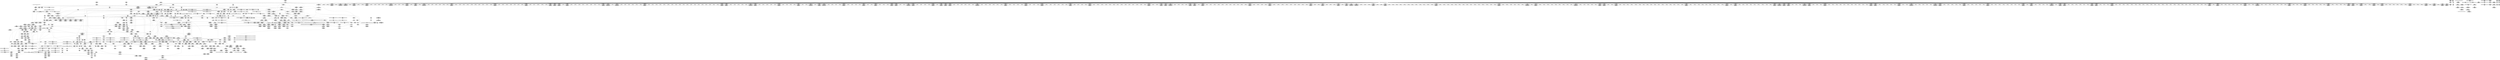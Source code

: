 digraph {
	CE0x3d1cea0 [shape=record,shape=Mrecord,label="{CE0x3d1cea0|0:_i32,_4:_i32,_8:_i32,_12:_i32,_:_CMRE_20,24_|*MultipleSource*|security/selinux/hooks.c,196|security/selinux/hooks.c,197|*LoadInst*|security/selinux/hooks.c,196}"]
	CE0x3cc23f0 [shape=record,shape=Mrecord,label="{CE0x3cc23f0|i64_1|*Constant*}"]
	CE0x3d187c0 [shape=record,shape=Mrecord,label="{CE0x3d187c0|i32_5|*Constant*|*SummSource*}"]
	CE0x3d00d70 [shape=record,shape=Mrecord,label="{CE0x3d00d70|GLOBAL:__invalid_creds|*Constant*}"]
	CE0x3d3a5f0 [shape=record,shape=Mrecord,label="{CE0x3d3a5f0|12:_i32,_56:_i8*,_:_CRE_883,884_}"]
	CE0x3d3b7c0 [shape=record,shape=Mrecord,label="{CE0x3d3b7c0|12:_i32,_56:_i8*,_:_CRE_898,899_}"]
	CE0x3d04e40 [shape=record,shape=Mrecord,label="{CE0x3d04e40|__validate_creds:call|include/linux/cred.h,173|*SummSource*}"]
	CE0x3d0a280 [shape=record,shape=Mrecord,label="{CE0x3d0a280|inode_has_perm:do.body|*SummSink*}"]
	CE0x3cbc850 [shape=record,shape=Mrecord,label="{CE0x3cbc850|_call_void_mcount()_#3|*SummSource*}"]
	CE0x3d0ba70 [shape=record,shape=Mrecord,label="{CE0x3d0ba70|104:_%struct.inode*,_:_CRE_205,206_}"]
	CE0x3cb4420 [shape=record,shape=Mrecord,label="{CE0x3cb4420|GLOBAL:get_current|*Constant*}"]
	CE0x3d24750 [shape=record,shape=Mrecord,label="{CE0x3d24750|12:_i32,_56:_i8*,_:_CRE_202,203_}"]
	CE0x3d4e290 [shape=record,shape=Mrecord,label="{CE0x3d4e290|inode_has_perm:lnot1|security/selinux/hooks.c,1611|*SummSource*}"]
	CE0x3ca1890 [shape=record,shape=Mrecord,label="{CE0x3ca1890|selinux_inode_listxattr:tmp14|security/selinux/hooks.c,3048|*SummSource*}"]
	CE0x3cc95f0 [shape=record,shape=Mrecord,label="{CE0x3cc95f0|selinux_inode_listxattr:tmp11|security/selinux/hooks.c,3048|*SummSource*}"]
	CE0x3cfb150 [shape=record,shape=Mrecord,label="{CE0x3cfb150|COLLAPSED:_GCMRE___llvm_gcov_ctr153_internal_global_2_x_i64_zeroinitializer:_elem_0:default:}"]
	CE0x3d46e00 [shape=record,shape=Mrecord,label="{CE0x3d46e00|28:_i32,_32:_i16,_:_CRE_32,34_|*MultipleSource*|*LoadInst*|security/selinux/hooks.c,1615|security/selinux/hooks.c,1615|security/selinux/hooks.c,1617}"]
	CE0x3cc1240 [shape=record,shape=Mrecord,label="{CE0x3cc1240|selinux_inode_listxattr:tmp13|security/selinux/hooks.c,3048|*SummSink*}"]
	CE0x3cc68f0 [shape=record,shape=Mrecord,label="{CE0x3cc68f0|selinux_inode_listxattr:tmp4|security/selinux/hooks.c,3048}"]
	CE0x3cdb9a0 [shape=record,shape=Mrecord,label="{CE0x3cdb9a0|selinux_inode_listxattr:tmp19|security/selinux/hooks.c,3048|*SummSink*}"]
	CE0x3d13ff0 [shape=record,shape=Mrecord,label="{CE0x3d13ff0|cred_sid:tmp3}"]
	CE0x3caaae0 [shape=record,shape=Mrecord,label="{CE0x3caaae0|i32_16|*Constant*|*SummSource*}"]
	CE0x3d101b0 [shape=record,shape=Mrecord,label="{CE0x3d101b0|__validate_creds:lnot.ext|include/linux/cred.h,173}"]
	CE0x3d01090 [shape=record,shape=Mrecord,label="{CE0x3d01090|i64*_getelementptr_inbounds_(_5_x_i64_,_5_x_i64_*___llvm_gcov_ctr155,_i64_0,_i64_4)|*Constant*}"]
	CE0x3d4dd60 [shape=record,shape=Mrecord,label="{CE0x3d4dd60|inode_has_perm:lnot|security/selinux/hooks.c,1611|*SummSource*}"]
	CE0x3d07310 [shape=record,shape=Mrecord,label="{CE0x3d07310|i32_0|*Constant*}"]
	CE0x3d27ff0 [shape=record,shape=Mrecord,label="{CE0x3d27ff0|12:_i32,_56:_i8*,_:_CRE_277,278_}"]
	CE0x3d45680 [shape=record,shape=Mrecord,label="{CE0x3d45680|inode_has_perm:i_security|security/selinux/hooks.c,1615}"]
	CE0x3cb26c0 [shape=record,shape=Mrecord,label="{CE0x3cb26c0|selinux_inode_listxattr:entry|*SummSink*}"]
	CE0x3d6e6d0 [shape=record,shape=Mrecord,label="{CE0x3d6e6d0|cred_sid:security|security/selinux/hooks.c,196|*SummSink*}"]
	CE0x3cf4610 [shape=record,shape=Mrecord,label="{CE0x3cf4610|__validate_creds:tmp6|include/linux/cred.h,174}"]
	CE0x3d36320 [shape=record,shape=Mrecord,label="{CE0x3d36320|12:_i32,_56:_i8*,_:_CRE_688,692_|*MultipleSource*|Function::inode_has_perm&Arg::inode::|*LoadInst*|security/selinux/hooks.c,1627|security/selinux/hooks.c,1611}"]
	CE0x3d26240 [shape=record,shape=Mrecord,label="{CE0x3d26240|12:_i32,_56:_i8*,_:_CRE_252,253_}"]
	CE0x3caa240 [shape=record,shape=Mrecord,label="{CE0x3caa240|selinux_inode_listxattr:dentry|Function::selinux_inode_listxattr&Arg::dentry::|*SummSource*}"]
	CE0x3d4b870 [shape=record,shape=Mrecord,label="{CE0x3d4b870|avc_has_perm:tsid|Function::avc_has_perm&Arg::tsid::|*SummSink*}"]
	CE0x3cfc3a0 [shape=record,shape=Mrecord,label="{CE0x3cfc3a0|avc_has_perm:ssid|Function::avc_has_perm&Arg::ssid::|*SummSource*}"]
	CE0x3d25a30 [shape=record,shape=Mrecord,label="{CE0x3d25a30|12:_i32,_56:_i8*,_:_CRE_243,244_}"]
	CE0x3d190c0 [shape=record,shape=Mrecord,label="{CE0x3d190c0|104:_%struct.inode*,_:_CRE_64,72_|*MultipleSource*|Function::selinux_inode_listxattr&Arg::dentry::|Function::dentry_has_perm&Arg::dentry::|security/selinux/hooks.c,1627}"]
	CE0x3d529d0 [shape=record,shape=Mrecord,label="{CE0x3d529d0|i64*_getelementptr_inbounds_(_8_x_i64_,_8_x_i64_*___llvm_gcov_ctr154,_i64_0,_i64_5)|*Constant*|*SummSink*}"]
	CE0x3cc2860 [shape=record,shape=Mrecord,label="{CE0x3cc2860|i64_0|*Constant*|*SummSink*}"]
	CE0x3d142b0 [shape=record,shape=Mrecord,label="{CE0x3d142b0|_call_void_mcount()_#3}"]
	CE0x3d4f4a0 [shape=record,shape=Mrecord,label="{CE0x3d4f4a0|GLOBAL:llvm.expect.i64|*Constant*|*SummSink*}"]
	CE0x3d28970 [shape=record,shape=Mrecord,label="{CE0x3d28970|12:_i32,_56:_i8*,_:_CRE_285,286_}"]
	CE0x3cadc20 [shape=record,shape=Mrecord,label="{CE0x3cadc20|104:_%struct.inode*,_:_CRE_187,188_}"]
	CE0x3cfdb00 [shape=record,shape=Mrecord,label="{CE0x3cfdb00|i32_(i32,_i32,_i16,_i32,_%struct.common_audit_data*)*_bitcast_(i32_(i32,_i32,_i16,_i32,_%struct.common_audit_data.495*)*_avc_has_perm_to_i32_(i32,_i32,_i16,_i32,_%struct.common_audit_data*)*)|*Constant*|*SummSource*}"]
	CE0x3d32f50 [shape=record,shape=Mrecord,label="{CE0x3d32f50|12:_i32,_56:_i8*,_:_CRE_595,596_}"]
	CE0x3cbe440 [shape=record,shape=Mrecord,label="{CE0x3cbe440|dentry_has_perm:type|security/selinux/hooks.c,1630|*SummSink*}"]
	CE0x3d34970 [shape=record,shape=Mrecord,label="{CE0x3d34970|12:_i32,_56:_i8*,_:_CRE_617,618_}"]
	CE0x3d1ac20 [shape=record,shape=Mrecord,label="{CE0x3d1ac20|__validate_creds:lnot1|include/linux/cred.h,173}"]
	CE0x3d016a0 [shape=record,shape=Mrecord,label="{CE0x3d016a0|GLOBAL:__invalid_creds|*Constant*|*SummSink*}"]
	CE0x3d4be20 [shape=record,shape=Mrecord,label="{CE0x3d4be20|_ret_i32_%retval.0,_!dbg_!27728|security/selinux/avc.c,775}"]
	CE0x3cad0e0 [shape=record,shape=Mrecord,label="{CE0x3cad0e0|104:_%struct.inode*,_:_CRE_175,176_}"]
	CE0x3d278d0 [shape=record,shape=Mrecord,label="{CE0x3d278d0|12:_i32,_56:_i8*,_:_CRE_271,272_}"]
	CE0x3d3def0 [shape=record,shape=Mrecord,label="{CE0x3d3def0|12:_i32,_56:_i8*,_:_CRE_931,932_}"]
	CE0x3d2c330 [shape=record,shape=Mrecord,label="{CE0x3d2c330|12:_i32,_56:_i8*,_:_CRE_424,432_|*MultipleSource*|Function::inode_has_perm&Arg::inode::|*LoadInst*|security/selinux/hooks.c,1627|security/selinux/hooks.c,1611}"]
	CE0x3d4d740 [shape=record,shape=Mrecord,label="{CE0x3d4d740|inode_has_perm:tobool|security/selinux/hooks.c,1611|*SummSource*}"]
	CE0x3cb4220 [shape=record,shape=Mrecord,label="{CE0x3cb4220|selinux_inode_listxattr:call3|security/selinux/hooks.c,3048|*SummSink*}"]
	CE0x3d067b0 [shape=record,shape=Mrecord,label="{CE0x3d067b0|cred_sid:tmp1|*SummSink*}"]
	CE0x3d2a5f0 [shape=record,shape=Mrecord,label="{CE0x3d2a5f0|12:_i32,_56:_i8*,_:_CRE_309,310_}"]
	CE0x3cb4bf0 [shape=record,shape=Mrecord,label="{CE0x3cb4bf0|get_current:entry|*SummSource*}"]
	CE0x3d4ad40 [shape=record,shape=Mrecord,label="{CE0x3d4ad40|__validate_creds:if.end}"]
	CE0x3d3ae40 [shape=record,shape=Mrecord,label="{CE0x3d3ae40|12:_i32,_56:_i8*,_:_CRE_890,891_}"]
	CE0x3cc0680 [shape=record,shape=Mrecord,label="{CE0x3cc0680|selinux_inode_listxattr:land.lhs.true|*SummSource*}"]
	CE0x3d2db00 [shape=record,shape=Mrecord,label="{CE0x3d2db00|12:_i32,_56:_i8*,_:_CRE_480,481_}"]
	CE0x3d1b180 [shape=record,shape=Mrecord,label="{CE0x3d1b180|i32_4|*Constant*|*SummSource*}"]
	CE0x3ca7090 [shape=record,shape=Mrecord,label="{CE0x3ca7090|get_current:tmp4|./arch/x86/include/asm/current.h,14|*SummSource*}"]
	CE0x3d44d10 [shape=record,shape=Mrecord,label="{CE0x3d44d10|_ret_i32_%tmp6,_!dbg_!27716|security/selinux/hooks.c,197|*SummSource*}"]
	CE0x3d38930 [shape=record,shape=Mrecord,label="{CE0x3d38930|12:_i32,_56:_i8*,_:_CRE_848,856_|*MultipleSource*|Function::inode_has_perm&Arg::inode::|*LoadInst*|security/selinux/hooks.c,1627|security/selinux/hooks.c,1611}"]
	CE0x3d34840 [shape=record,shape=Mrecord,label="{CE0x3d34840|12:_i32,_56:_i8*,_:_CRE_616,617_}"]
	CE0x3d4c2e0 [shape=record,shape=Mrecord,label="{CE0x3d4c2e0|avc_has_perm:requested|Function::avc_has_perm&Arg::requested::|*SummSink*}"]
	CE0x3d28f60 [shape=record,shape=Mrecord,label="{CE0x3d28f60|12:_i32,_56:_i8*,_:_CRE_290,291_}"]
	CE0x3cd4b40 [shape=record,shape=Mrecord,label="{CE0x3cd4b40|inode_has_perm:inode|Function::inode_has_perm&Arg::inode::}"]
	CE0x3cd22b0 [shape=record,shape=Mrecord,label="{CE0x3cd22b0|i32_78|*Constant*|*SummSink*}"]
	CE0x3d1abb0 [shape=record,shape=Mrecord,label="{CE0x3d1abb0|__validate_creds:conv|include/linux/cred.h,173}"]
	CE0x3cfcd00 [shape=record,shape=Mrecord,label="{CE0x3cfcd00|inode_has_perm:sclass|security/selinux/hooks.c,1617|*SummSource*}"]
	CE0x3d344b0 [shape=record,shape=Mrecord,label="{CE0x3d344b0|12:_i32,_56:_i8*,_:_CRE_613,614_}"]
	CE0x3d305c0 [shape=record,shape=Mrecord,label="{CE0x3d305c0|12:_i32,_56:_i8*,_:_CRE_560,561_}"]
	CE0x3cab2b0 [shape=record,shape=Mrecord,label="{CE0x3cab2b0|dentry_has_perm:av|Function::dentry_has_perm&Arg::av::|*SummSink*}"]
	CE0x3d24480 [shape=record,shape=Mrecord,label="{CE0x3d24480|12:_i32,_56:_i8*,_:_CRE_199,200_}"]
	CE0x3cc1f60 [shape=record,shape=Mrecord,label="{CE0x3cc1f60|selinux_inode_listxattr:tmp10|security/selinux/hooks.c,3048|*SummSink*}"]
	CE0x3d05e40 [shape=record,shape=Mrecord,label="{CE0x3d05e40|__validate_creds:tmp|*SummSink*}"]
	CE0x3d490b0 [shape=record,shape=Mrecord,label="{CE0x3d490b0|i64*_getelementptr_inbounds_(_8_x_i64_,_8_x_i64_*___llvm_gcov_ctr154,_i64_0,_i64_7)|*Constant*|*SummSource*}"]
	CE0x3d44b40 [shape=record,shape=Mrecord,label="{CE0x3d44b40|_ret_i32_%tmp6,_!dbg_!27716|security/selinux/hooks.c,197}"]
	CE0x3cc01c0 [shape=record,shape=Mrecord,label="{CE0x3cc01c0|i64_0|*Constant*}"]
	CE0x3ccce20 [shape=record,shape=Mrecord,label="{CE0x3ccce20|i8*_getelementptr_inbounds_(_25_x_i8_,_25_x_i8_*_.str3,_i32_0,_i32_0)|*Constant*|*SummSink*}"]
	CE0x3d4af00 [shape=record,shape=Mrecord,label="{CE0x3d4af00|__validate_creds:if.end|*SummSink*}"]
	CE0x3cae7c0 [shape=record,shape=Mrecord,label="{CE0x3cae7c0|inode_has_perm:if.then|*SummSource*}"]
	CE0x3cd5830 [shape=record,shape=Mrecord,label="{CE0x3cd5830|inode_has_perm:adp|Function::inode_has_perm&Arg::adp::|*SummSource*}"]
	CE0x3d2c960 [shape=record,shape=Mrecord,label="{CE0x3d2c960|12:_i32,_56:_i8*,_:_CRE_448,456_|*MultipleSource*|Function::inode_has_perm&Arg::inode::|*LoadInst*|security/selinux/hooks.c,1627|security/selinux/hooks.c,1611}"]
	CE0x3cae170 [shape=record,shape=Mrecord,label="{CE0x3cae170|get_current:bb}"]
	CE0x3ca5fa0 [shape=record,shape=Mrecord,label="{CE0x3ca5fa0|104:_%struct.inode*,_:_CRE_158,159_}"]
	CE0x3d0f7d0 [shape=record,shape=Mrecord,label="{CE0x3d0f7d0|104:_%struct.inode*,_:_CRE_308,309_}"]
	CE0x3d3af70 [shape=record,shape=Mrecord,label="{CE0x3d3af70|12:_i32,_56:_i8*,_:_CRE_891,892_}"]
	CE0x3d27080 [shape=record,shape=Mrecord,label="{CE0x3d27080|12:_i32,_56:_i8*,_:_CRE_264,265_}"]
	CE0x3cd76c0 [shape=record,shape=Mrecord,label="{CE0x3cd76c0|get_current:tmp3|*SummSource*}"]
	CE0x3cc9b00 [shape=record,shape=Mrecord,label="{CE0x3cc9b00|selinux_inode_listxattr:tmp12|security/selinux/hooks.c,3048|*SummSource*}"]
	CE0x3cfaf70 [shape=record,shape=Mrecord,label="{CE0x3cfaf70|inode_has_perm:tmp4|security/selinux/hooks.c,1609|*SummSink*}"]
	CE0x3d3eb70 [shape=record,shape=Mrecord,label="{CE0x3d3eb70|12:_i32,_56:_i8*,_:_CRE_968,976_|*MultipleSource*|Function::inode_has_perm&Arg::inode::|*LoadInst*|security/selinux/hooks.c,1627|security/selinux/hooks.c,1611}"]
	CE0x3d48c10 [shape=record,shape=Mrecord,label="{CE0x3d48c10|inode_has_perm:retval.0|*SummSource*}"]
	CE0x3d04240 [shape=record,shape=Mrecord,label="{CE0x3d04240|12:_i32,_56:_i8*,_:_CRE_0,2_|*MultipleSource*|Function::inode_has_perm&Arg::inode::|*LoadInst*|security/selinux/hooks.c,1627|security/selinux/hooks.c,1611}"]
	CE0x3d67e80 [shape=record,shape=Mrecord,label="{CE0x3d67e80|i32_3|*Constant*}"]
	CE0x3d18ce0 [shape=record,shape=Mrecord,label="{CE0x3d18ce0|dentry_has_perm:d_inode|security/selinux/hooks.c,1627|*SummSink*}"]
	CE0x3d22860 [shape=record,shape=Mrecord,label="{CE0x3d22860|12:_i32,_56:_i8*,_:_CRE_169,170_}"]
	CE0x3cd3b70 [shape=record,shape=Mrecord,label="{CE0x3cd3b70|dentry_has_perm:dentry1|security/selinux/hooks.c,1631|*SummSink*}"]
	CE0x3d452f0 [shape=record,shape=Mrecord,label="{CE0x3d452f0|i32_10|*Constant*|*SummSink*}"]
	CE0x3cb3600 [shape=record,shape=Mrecord,label="{CE0x3cb3600|selinux_inode_listxattr:do.body}"]
	CE0x3d2ef80 [shape=record,shape=Mrecord,label="{CE0x3d2ef80|12:_i32,_56:_i8*,_:_CRE_520,528_|*MultipleSource*|Function::inode_has_perm&Arg::inode::|*LoadInst*|security/selinux/hooks.c,1627|security/selinux/hooks.c,1611}"]
	CE0x3d4b4e0 [shape=record,shape=Mrecord,label="{CE0x3d4b4e0|__validate_creds:if.then|*SummSource*}"]
	CE0x3cac170 [shape=record,shape=Mrecord,label="{CE0x3cac170|dentry_has_perm:bb|*SummSource*}"]
	CE0x3d0bf20 [shape=record,shape=Mrecord,label="{CE0x3d0bf20|104:_%struct.inode*,_:_CRE_210,211_}"]
	CE0x3d0fce0 [shape=record,shape=Mrecord,label="{CE0x3d0fce0|104:_%struct.inode*,_:_CRE_314,315_}"]
	CE0x3d2adf0 [shape=record,shape=Mrecord,label="{CE0x3d2adf0|12:_i32,_56:_i8*,_:_CRE_336,344_|*MultipleSource*|Function::inode_has_perm&Arg::inode::|*LoadInst*|security/selinux/hooks.c,1627|security/selinux/hooks.c,1611}"]
	CE0x3d332e0 [shape=record,shape=Mrecord,label="{CE0x3d332e0|12:_i32,_56:_i8*,_:_CRE_598,599_}"]
	CE0x3d6f180 [shape=record,shape=Mrecord,label="{CE0x3d6f180|i32_1|*Constant*}"]
	CE0x3d25250 [shape=record,shape=Mrecord,label="{CE0x3d25250|12:_i32,_56:_i8*,_:_CRE_232,236_|*MultipleSource*|Function::inode_has_perm&Arg::inode::|*LoadInst*|security/selinux/hooks.c,1627|security/selinux/hooks.c,1611}"]
	CE0x3caa710 [shape=record,shape=Mrecord,label="{CE0x3caa710|i32_16|*Constant*}"]
	CE0x3cdbd30 [shape=record,shape=Mrecord,label="{CE0x3cdbd30|selinux_inode_listxattr:tmp20|security/selinux/hooks.c,3048|*SummSink*}"]
	CE0x3d1c1f0 [shape=record,shape=Mrecord,label="{CE0x3d1c1f0|cred_sid:sid|security/selinux/hooks.c,197|*SummSource*}"]
	CE0x3d24a20 [shape=record,shape=Mrecord,label="{CE0x3d24a20|12:_i32,_56:_i8*,_:_CRE_205,206_}"]
	CE0x3d50e70 [shape=record,shape=Mrecord,label="{CE0x3d50e70|inode_has_perm:tmp8|security/selinux/hooks.c,1611|*SummSource*}"]
	CE0x3d50ff0 [shape=record,shape=Mrecord,label="{CE0x3d50ff0|inode_has_perm:tmp9|security/selinux/hooks.c,1611}"]
	CE0x3d49f90 [shape=record,shape=Mrecord,label="{CE0x3d49f90|__validate_creds:bb}"]
	CE0x3d33ff0 [shape=record,shape=Mrecord,label="{CE0x3d33ff0|12:_i32,_56:_i8*,_:_CRE_609,610_}"]
	CE0x3d3ef80 [shape=record,shape=Mrecord,label="{CE0x3d3ef80|12:_i32,_56:_i8*,_:_CRE_977,978_}"]
	CE0x3d3ddc0 [shape=record,shape=Mrecord,label="{CE0x3d3ddc0|12:_i32,_56:_i8*,_:_CRE_930,931_}"]
	CE0x3cf46f0 [shape=record,shape=Mrecord,label="{CE0x3cf46f0|__validate_creds:tmp6|include/linux/cred.h,174|*SummSink*}"]
	CE0x3d08990 [shape=record,shape=Mrecord,label="{CE0x3d08990|__validate_creds:cred|Function::__validate_creds&Arg::cred::}"]
	CE0x3cb3380 [shape=record,shape=Mrecord,label="{CE0x3cb3380|selinux_inode_listxattr:do.body|*SummSource*}"]
	CE0x3cb48a0 [shape=record,shape=Mrecord,label="{CE0x3cb48a0|GLOBAL:get_current|*Constant*|*SummSink*}"]
	CE0x3cd3920 [shape=record,shape=Mrecord,label="{CE0x3cd3920|dentry_has_perm:dentry1|security/selinux/hooks.c,1631}"]
	CE0x3d0f760 [shape=record,shape=Mrecord,label="{CE0x3d0f760|104:_%struct.inode*,_:_CRE_307,308_}"]
	CE0x3cad590 [shape=record,shape=Mrecord,label="{CE0x3cad590|104:_%struct.inode*,_:_CRE_180,181_}"]
	CE0x3d3e610 [shape=record,shape=Mrecord,label="{CE0x3d3e610|12:_i32,_56:_i8*,_:_CRE_944,952_|*MultipleSource*|Function::inode_has_perm&Arg::inode::|*LoadInst*|security/selinux/hooks.c,1627|security/selinux/hooks.c,1611}"]
	CE0x3d07ab0 [shape=record,shape=Mrecord,label="{CE0x3d07ab0|i64*_getelementptr_inbounds_(_8_x_i64_,_8_x_i64_*___llvm_gcov_ctr154,_i64_0,_i64_0)|*Constant*}"]
	CE0x3cf3cd0 [shape=record,shape=Mrecord,label="{CE0x3cf3cd0|i64*_getelementptr_inbounds_(_5_x_i64_,_5_x_i64_*___llvm_gcov_ctr155,_i64_0,_i64_3)|*Constant*}"]
	CE0x3cbd920 [shape=record,shape=Mrecord,label="{CE0x3cbd920|__validate_creds:lnot|include/linux/cred.h,173|*SummSource*}"]
	CE0x3d22770 [shape=record,shape=Mrecord,label="{CE0x3d22770|12:_i32,_56:_i8*,_:_CRE_168,169_}"]
	CE0x3d0a320 [shape=record,shape=Mrecord,label="{CE0x3d0a320|inode_has_perm:bb}"]
	CE0x3cda220 [shape=record,shape=Mrecord,label="{CE0x3cda220|i64*_getelementptr_inbounds_(_11_x_i64_,_11_x_i64_*___llvm_gcov_ctr240,_i64_0,_i64_9)|*Constant*|*SummSource*}"]
	CE0x3d2a4c0 [shape=record,shape=Mrecord,label="{CE0x3d2a4c0|12:_i32,_56:_i8*,_:_CRE_308,309_}"]
	CE0x3cbe210 [shape=record,shape=Mrecord,label="{CE0x3cbe210|i8*_getelementptr_inbounds_(_45_x_i8_,_45_x_i8_*_.str12,_i32_0,_i32_0)|*Constant*|*SummSource*}"]
	CE0x3c99ea0 [shape=record,shape=Mrecord,label="{CE0x3c99ea0|i64*_getelementptr_inbounds_(_11_x_i64_,_11_x_i64_*___llvm_gcov_ctr240,_i64_0,_i64_0)|*Constant*|*SummSink*}"]
	CE0x3cad3b0 [shape=record,shape=Mrecord,label="{CE0x3cad3b0|104:_%struct.inode*,_:_CRE_178,179_}"]
	CE0x3d2f3c0 [shape=record,shape=Mrecord,label="{CE0x3d2f3c0|12:_i32,_56:_i8*,_:_CRE_536,540_|*MultipleSource*|Function::inode_has_perm&Arg::inode::|*LoadInst*|security/selinux/hooks.c,1627|security/selinux/hooks.c,1611}"]
	CE0x3d224a0 [shape=record,shape=Mrecord,label="{CE0x3d224a0|12:_i32,_56:_i8*,_:_CRE_165,166_}"]
	CE0x3d3e950 [shape=record,shape=Mrecord,label="{CE0x3d3e950|12:_i32,_56:_i8*,_:_CRE_960,968_|*MultipleSource*|Function::inode_has_perm&Arg::inode::|*LoadInst*|security/selinux/hooks.c,1627|security/selinux/hooks.c,1611}"]
	CE0x3cc67b0 [shape=record,shape=Mrecord,label="{CE0x3cc67b0|i64_3|*Constant*|*SummSource*}"]
	CE0x3d31070 [shape=record,shape=Mrecord,label="{CE0x3d31070|12:_i32,_56:_i8*,_:_CRE_569,570_}"]
	CE0x3d38300 [shape=record,shape=Mrecord,label="{CE0x3d38300|12:_i32,_56:_i8*,_:_CRE_824,832_|*MultipleSource*|Function::inode_has_perm&Arg::inode::|*LoadInst*|security/selinux/hooks.c,1627|security/selinux/hooks.c,1611}"]
	CE0x3d36100 [shape=record,shape=Mrecord,label="{CE0x3d36100|12:_i32,_56:_i8*,_:_CRE_684,688_|*MultipleSource*|Function::inode_has_perm&Arg::inode::|*LoadInst*|security/selinux/hooks.c,1627|security/selinux/hooks.c,1611}"]
	CE0x3cccbf0 [shape=record,shape=Mrecord,label="{CE0x3cccbf0|GLOBAL:lockdep_rcu_suspicious|*Constant*|*SummSink*}"]
	CE0x3caf770 [shape=record,shape=Mrecord,label="{CE0x3caf770|i32_512|*Constant*}"]
	CE0x3d04620 [shape=record,shape=Mrecord,label="{CE0x3d04620|i64*_getelementptr_inbounds_(_2_x_i64_,_2_x_i64_*___llvm_gcov_ctr131,_i64_0,_i64_1)|*Constant*|*SummSink*}"]
	CE0x3d29da0 [shape=record,shape=Mrecord,label="{CE0x3d29da0|12:_i32,_56:_i8*,_:_CRE_302,303_}"]
	CE0x3d0bd40 [shape=record,shape=Mrecord,label="{CE0x3d0bd40|104:_%struct.inode*,_:_CRE_208,209_}"]
	CE0x3cbbae0 [shape=record,shape=Mrecord,label="{CE0x3cbbae0|_ret_void,_!dbg_!27722|include/linux/cred.h,175|*SummSource*}"]
	CE0x3d2f5b0 [shape=record,shape=Mrecord,label="{CE0x3d2f5b0|12:_i32,_56:_i8*,_:_CRE_540,544_|*MultipleSource*|Function::inode_has_perm&Arg::inode::|*LoadInst*|security/selinux/hooks.c,1627|security/selinux/hooks.c,1611}"]
	CE0x3d32370 [shape=record,shape=Mrecord,label="{CE0x3d32370|12:_i32,_56:_i8*,_:_CRE_585,586_}"]
	CE0x3cf9380 [shape=record,shape=Mrecord,label="{CE0x3cf9380|i64*_getelementptr_inbounds_(_2_x_i64_,_2_x_i64_*___llvm_gcov_ctr98,_i64_0,_i64_0)|*Constant*|*SummSink*}"]
	CE0x3d0e7e0 [shape=record,shape=Mrecord,label="{CE0x3d0e7e0|104:_%struct.inode*,_:_CRE_264,272_|*MultipleSource*|Function::selinux_inode_listxattr&Arg::dentry::|Function::dentry_has_perm&Arg::dentry::|security/selinux/hooks.c,1627}"]
	CE0x3d007e0 [shape=record,shape=Mrecord,label="{CE0x3d007e0|__validate_creds:tmp7|include/linux/cred.h,174}"]
	CE0x3d17b60 [shape=record,shape=Mrecord,label="{CE0x3d17b60|__validate_creds:tmp2|include/linux/cred.h,173}"]
	CE0x3d19320 [shape=record,shape=Mrecord,label="{CE0x3d19320|104:_%struct.inode*,_:_CRE_80,88_|*MultipleSource*|Function::selinux_inode_listxattr&Arg::dentry::|Function::dentry_has_perm&Arg::dentry::|security/selinux/hooks.c,1627}"]
	CE0x3d49d00 [shape=record,shape=Mrecord,label="{CE0x3d49d00|inode_has_perm:tmp20|security/selinux/hooks.c,1618|*SummSink*}"]
	CE0x3cae6a0 [shape=record,shape=Mrecord,label="{CE0x3cae6a0|inode_has_perm:if.then}"]
	CE0x3caa8f0 [shape=record,shape=Mrecord,label="{CE0x3caa8f0|dentry_has_perm:dentry|Function::dentry_has_perm&Arg::dentry::|*SummSource*}"]
	CE0x3caaa70 [shape=record,shape=Mrecord,label="{CE0x3caaa70|dentry_has_perm:dentry|Function::dentry_has_perm&Arg::dentry::|*SummSink*}"]
	CE0x3d28120 [shape=record,shape=Mrecord,label="{CE0x3d28120|12:_i32,_56:_i8*,_:_CRE_278,279_}"]
	CE0x3cdb880 [shape=record,shape=Mrecord,label="{CE0x3cdb880|i64*_getelementptr_inbounds_(_11_x_i64_,_11_x_i64_*___llvm_gcov_ctr240,_i64_0,_i64_10)|*Constant*|*SummSource*}"]
	CE0x3cf99b0 [shape=record,shape=Mrecord,label="{CE0x3cf99b0|inode_has_perm:if.end}"]
	CE0x3caf950 [shape=record,shape=Mrecord,label="{CE0x3caf950|12:_i32,_56:_i8*,_:_CRE_72,76_|*MultipleSource*|Function::inode_has_perm&Arg::inode::|*LoadInst*|security/selinux/hooks.c,1627|security/selinux/hooks.c,1611}"]
	CE0x3d0c790 [shape=record,shape=Mrecord,label="{CE0x3d0c790|104:_%struct.inode*,_:_CRE_219,220_}"]
	CE0x3d0b7a0 [shape=record,shape=Mrecord,label="{CE0x3d0b7a0|104:_%struct.inode*,_:_CRE_202,203_}"]
	CE0x3cd8590 [shape=record,shape=Mrecord,label="{CE0x3cd8590|selinux_inode_listxattr:tmp15|security/selinux/hooks.c,3048}"]
	CE0x3cc26a0 [shape=record,shape=Mrecord,label="{CE0x3cc26a0|GLOBAL:__llvm_gcov_ctr240|Global_var:__llvm_gcov_ctr240|*SummSink*}"]
	CE0x3d2f800 [shape=record,shape=Mrecord,label="{CE0x3d2f800|12:_i32,_56:_i8*,_:_CRE_544,552_|*MultipleSource*|Function::inode_has_perm&Arg::inode::|*LoadInst*|security/selinux/hooks.c,1627|security/selinux/hooks.c,1611}"]
	CE0x3ccf040 [shape=record,shape=Mrecord,label="{CE0x3ccf040|104:_%struct.inode*,_:_CRE_148,149_}"]
	CE0x3d30e10 [shape=record,shape=Mrecord,label="{CE0x3d30e10|12:_i32,_56:_i8*,_:_CRE_567,568_}"]
	CE0x3d6fa60 [shape=record,shape=Mrecord,label="{CE0x3d6fa60|__validate_creds:tmp8|include/linux/cred.h,175|*SummSource*}"]
	CE0x3d3da30 [shape=record,shape=Mrecord,label="{CE0x3d3da30|12:_i32,_56:_i8*,_:_CRE_927,928_}"]
	CE0x3d3f1a0 [shape=record,shape=Mrecord,label="{CE0x3d3f1a0|12:_i32,_56:_i8*,_:_CRE_978,979_}"]
	CE0x3d22fe0 [shape=record,shape=Mrecord,label="{CE0x3d22fe0|12:_i32,_56:_i8*,_:_CRE_177,178_}"]
	CE0x3cfaf00 [shape=record,shape=Mrecord,label="{CE0x3cfaf00|inode_has_perm:tmp4|security/selinux/hooks.c,1609|*SummSource*}"]
	CE0x3cb7ec0 [shape=record,shape=Mrecord,label="{CE0x3cb7ec0|GLOBAL:current_task|Global_var:current_task|*SummSink*}"]
	CE0x3d0ebc0 [shape=record,shape=Mrecord,label="{CE0x3d0ebc0|104:_%struct.inode*,_:_CRE_280,288_|*MultipleSource*|Function::selinux_inode_listxattr&Arg::dentry::|Function::dentry_has_perm&Arg::dentry::|security/selinux/hooks.c,1627}"]
	CE0x3cb3100 [shape=record,shape=Mrecord,label="{CE0x3cb3100|i64_1|*Constant*}"]
	CE0x3cd7390 [shape=record,shape=Mrecord,label="{CE0x3cd7390|i64*_getelementptr_inbounds_(_2_x_i64_,_2_x_i64_*___llvm_gcov_ctr153,_i64_0,_i64_0)|*Constant*}"]
	CE0x3d23a30 [shape=record,shape=Mrecord,label="{CE0x3d23a30|12:_i32,_56:_i8*,_:_CRE_188,189_}"]
	CE0x3cd7400 [shape=record,shape=Mrecord,label="{CE0x3cd7400|i64*_getelementptr_inbounds_(_2_x_i64_,_2_x_i64_*___llvm_gcov_ctr153,_i64_0,_i64_0)|*Constant*|*SummSource*}"]
	CE0x3d13c60 [shape=record,shape=Mrecord,label="{CE0x3d13c60|12:_i32,_56:_i8*,_:_CRE_141,142_}"]
	CE0x3cc4e20 [shape=record,shape=Mrecord,label="{CE0x3cc4e20|GLOBAL:__llvm_gcov_ctr240|Global_var:__llvm_gcov_ctr240}"]
	CE0x3cce120 [shape=record,shape=Mrecord,label="{CE0x3cce120|i8_1|*Constant*|*SummSink*}"]
	CE0x3d26700 [shape=record,shape=Mrecord,label="{CE0x3d26700|12:_i32,_56:_i8*,_:_CRE_256,257_}"]
	CE0x3cb8ae0 [shape=record,shape=Mrecord,label="{CE0x3cb8ae0|i8*_getelementptr_inbounds_(_45_x_i8_,_45_x_i8_*_.str12,_i32_0,_i32_0)|*Constant*|*SummSink*}"]
	CE0x3d2b640 [shape=record,shape=Mrecord,label="{CE0x3d2b640|12:_i32,_56:_i8*,_:_CRE_376,384_|*MultipleSource*|Function::inode_has_perm&Arg::inode::|*LoadInst*|security/selinux/hooks.c,1627|security/selinux/hooks.c,1611}"]
	CE0x3d0ae40 [shape=record,shape=Mrecord,label="{CE0x3d0ae40|104:_%struct.inode*,_:_CRE_192,193_}"]
	CE0x3cb8fd0 [shape=record,shape=Mrecord,label="{CE0x3cb8fd0|i32_0|*Constant*|*SummSource*}"]
	CE0x3d09350 [shape=record,shape=Mrecord,label="{CE0x3d09350|inode_has_perm:tmp3|*SummSource*}"]
	CE0x3d145d0 [shape=record,shape=Mrecord,label="{CE0x3d145d0|12:_i32,_56:_i8*,_:_CRE_64,72_|*MultipleSource*|Function::inode_has_perm&Arg::inode::|*LoadInst*|security/selinux/hooks.c,1627|security/selinux/hooks.c,1611}"]
	CE0x3d17d50 [shape=record,shape=Mrecord,label="{CE0x3d17d50|__validate_creds:tmp2|include/linux/cred.h,173|*SummSource*}"]
	CE0x3cd4a30 [shape=record,shape=Mrecord,label="{CE0x3cd4a30|inode_has_perm:cred|Function::inode_has_perm&Arg::cred::|*SummSink*}"]
	CE0x3cbc3f0 [shape=record,shape=Mrecord,label="{CE0x3cbc3f0|inode_has_perm:tmp5|security/selinux/hooks.c,1609|*SummSource*}"]
	CE0x3d39550 [shape=record,shape=Mrecord,label="{CE0x3d39550|12:_i32,_56:_i8*,_:_CRE_869,870_}"]
	CE0x3d04370 [shape=record,shape=Mrecord,label="{CE0x3d04370|inode_has_perm:i_flags|security/selinux/hooks.c,1611}"]
	CE0x3ccd5c0 [shape=record,shape=Mrecord,label="{CE0x3ccd5c0|selinux_inode_listxattr:tmp8|security/selinux/hooks.c,3048|*SummSink*}"]
	CE0x3cce770 [shape=record,shape=Mrecord,label="{CE0x3cce770|104:_%struct.inode*,_:_CRE_104,112_|*MultipleSource*|Function::selinux_inode_listxattr&Arg::dentry::|Function::dentry_has_perm&Arg::dentry::|security/selinux/hooks.c,1627}"]
	CE0x3cfb930 [shape=record,shape=Mrecord,label="{CE0x3cfb930|104:_%struct.inode*,_:_CRE_24,40_|*MultipleSource*|Function::selinux_inode_listxattr&Arg::dentry::|Function::dentry_has_perm&Arg::dentry::|security/selinux/hooks.c,1627}"]
	CE0x3d29680 [shape=record,shape=Mrecord,label="{CE0x3d29680|12:_i32,_56:_i8*,_:_CRE_296,297_}"]
	CE0x3d22950 [shape=record,shape=Mrecord,label="{CE0x3d22950|12:_i32,_56:_i8*,_:_CRE_170,171_}"]
	CE0x3d325d0 [shape=record,shape=Mrecord,label="{CE0x3d325d0|12:_i32,_56:_i8*,_:_CRE_587,588_}"]
	CE0x3cc4050 [shape=record,shape=Mrecord,label="{CE0x3cc4050|i64_1|*Constant*|*SummSink*}"]
	CE0x3d39ed0 [shape=record,shape=Mrecord,label="{CE0x3d39ed0|12:_i32,_56:_i8*,_:_CRE_877,878_}"]
	CE0x3d30a80 [shape=record,shape=Mrecord,label="{CE0x3d30a80|12:_i32,_56:_i8*,_:_CRE_564,565_}"]
	CE0x3cd5480 [shape=record,shape=Mrecord,label="{CE0x3cd5480|inode_has_perm:perms|Function::inode_has_perm&Arg::perms::|*SummSink*}"]
	CE0x3d19970 [shape=record,shape=Mrecord,label="{CE0x3d19970|104:_%struct.inode*,_:_CRE_92,93_}"]
	CE0x3d38740 [shape=record,shape=Mrecord,label="{CE0x3d38740|12:_i32,_56:_i8*,_:_CRE_840,848_|*MultipleSource*|Function::inode_has_perm&Arg::inode::|*LoadInst*|security/selinux/hooks.c,1627|security/selinux/hooks.c,1611}"]
	CE0x3cc2550 [shape=record,shape=Mrecord,label="{CE0x3cc2550|GLOBAL:__llvm_gcov_ctr240|Global_var:__llvm_gcov_ctr240|*SummSource*}"]
	CE0x3cbe1a0 [shape=record,shape=Mrecord,label="{CE0x3cbe1a0|i8*_getelementptr_inbounds_(_45_x_i8_,_45_x_i8_*_.str12,_i32_0,_i32_0)|*Constant*}"]
	CE0x3d4ec90 [shape=record,shape=Mrecord,label="{CE0x3d4ec90|inode_has_perm:conv|security/selinux/hooks.c,1611|*SummSource*}"]
	CE0x3d0bb60 [shape=record,shape=Mrecord,label="{CE0x3d0bb60|104:_%struct.inode*,_:_CRE_206,207_}"]
	CE0x3d4c560 [shape=record,shape=Mrecord,label="{CE0x3d4c560|inode_has_perm:sid3|security/selinux/hooks.c,1617}"]
	CE0x3d3e020 [shape=record,shape=Mrecord,label="{CE0x3d3e020|12:_i32,_56:_i8*,_:_CRE_932,933_}"]
	CE0x3cf7510 [shape=record,shape=Mrecord,label="{CE0x3cf7510|inode_has_perm:tmp2|*SummSink*}"]
	CE0x3d29420 [shape=record,shape=Mrecord,label="{CE0x3d29420|12:_i32,_56:_i8*,_:_CRE_294,295_}"]
	CE0x3cb6760 [shape=record,shape=Mrecord,label="{CE0x3cb6760|i8*_getelementptr_inbounds_(_25_x_i8_,_25_x_i8_*_.str3,_i32_0,_i32_0)|*Constant*}"]
	CE0x3d0c100 [shape=record,shape=Mrecord,label="{CE0x3d0c100|104:_%struct.inode*,_:_CRE_212,213_}"]
	CE0x48c5110 [shape=record,shape=Mrecord,label="{CE0x48c5110|selinux_inode_listxattr:tobool|security/selinux/hooks.c,3048|*SummSource*}"]
	CE0x3cda420 [shape=record,shape=Mrecord,label="{CE0x3cda420|selinux_inode_listxattr:tmp17|security/selinux/hooks.c,3048}"]
	CE0x3d056a0 [shape=record,shape=Mrecord,label="{CE0x3d056a0|i64*_getelementptr_inbounds_(_2_x_i64_,_2_x_i64_*___llvm_gcov_ctr131,_i64_0,_i64_1)|*Constant*}"]
	CE0x3d07410 [shape=record,shape=Mrecord,label="{CE0x3d07410|__validate_creds:line|Function::__validate_creds&Arg::line::}"]
	CE0x3d01330 [shape=record,shape=Mrecord,label="{CE0x3d01330|_call_void___invalid_creds(%struct.cred*_%cred,_i8*_%file,_i32_%line)_#10,_!dbg_!27721|include/linux/cred.h,174|*SummSource*}"]
	CE0x3d324a0 [shape=record,shape=Mrecord,label="{CE0x3d324a0|12:_i32,_56:_i8*,_:_CRE_586,587_}"]
	CE0x3d07d90 [shape=record,shape=Mrecord,label="{CE0x3d07d90|inode_has_perm:tmp}"]
	CE0x3d30820 [shape=record,shape=Mrecord,label="{CE0x3d30820|12:_i32,_56:_i8*,_:_CRE_562,563_}"]
	CE0x3d14830 [shape=record,shape=Mrecord,label="{CE0x3d14830|i64*_getelementptr_inbounds_(_5_x_i64_,_5_x_i64_*___llvm_gcov_ctr155,_i64_0,_i64_0)|*Constant*|*SummSink*}"]
	CE0x3d52220 [shape=record,shape=Mrecord,label="{CE0x3d52220|inode_has_perm:tmp10|security/selinux/hooks.c,1611|*SummSink*}"]
	CE0x3d3cf80 [shape=record,shape=Mrecord,label="{CE0x3d3cf80|12:_i32,_56:_i8*,_:_CRE_918,919_}"]
	CE0x3d24b10 [shape=record,shape=Mrecord,label="{CE0x3d24b10|12:_i32,_56:_i8*,_:_CRE_206,207_}"]
	CE0x3d108f0 [shape=record,shape=Mrecord,label="{CE0x3d108f0|i64*_getelementptr_inbounds_(_2_x_i64_,_2_x_i64_*___llvm_gcov_ctr153,_i64_0,_i64_1)|*Constant*|*SummSource*}"]
	CE0x3ca6270 [shape=record,shape=Mrecord,label="{CE0x3ca6270|104:_%struct.inode*,_:_CRE_161,162_}"]
	CE0x3d35090 [shape=record,shape=Mrecord,label="{CE0x3d35090|12:_i32,_56:_i8*,_:_CRE_623,624_}"]
	CE0x3cb40f0 [shape=record,shape=Mrecord,label="{CE0x3cb40f0|selinux_inode_listxattr:call3|security/selinux/hooks.c,3048|*SummSource*}"]
	CE0x3cd3510 [shape=record,shape=Mrecord,label="{CE0x3cd3510|dentry_has_perm:u|security/selinux/hooks.c,1631|*SummSource*}"]
	CE0x3d00960 [shape=record,shape=Mrecord,label="{CE0x3d00960|__validate_creds:tmp7|include/linux/cred.h,174|*SummSource*}"]
	CE0x3cdaee0 [shape=record,shape=Mrecord,label="{CE0x3cdaee0|selinux_inode_listxattr:tmp19|security/selinux/hooks.c,3048}"]
	CE0x3d35630 [shape=record,shape=Mrecord,label="{CE0x3d35630|12:_i32,_56:_i8*,_:_CRE_648,656_|*MultipleSource*|Function::inode_has_perm&Arg::inode::|*LoadInst*|security/selinux/hooks.c,1627|security/selinux/hooks.c,1611}"]
	CE0x3d4c660 [shape=record,shape=Mrecord,label="{CE0x3d4c660|inode_has_perm:sid3|security/selinux/hooks.c,1617|*SummSource*}"]
	CE0x3cca6d0 [shape=record,shape=Mrecord,label="{CE0x3cca6d0|GLOBAL:selinux_inode_listxattr.__warned|Global_var:selinux_inode_listxattr.__warned|*SummSink*}"]
	CE0x3d2d7d0 [shape=record,shape=Mrecord,label="{CE0x3d2d7d0|12:_i32,_56:_i8*,_:_CRE_477,478_}"]
	CE0x3d26830 [shape=record,shape=Mrecord,label="{CE0x3d26830|12:_i32,_56:_i8*,_:_CRE_257,258_}"]
	CE0x3cb1350 [shape=record,shape=Mrecord,label="{CE0x3cb1350|selinux_inode_listxattr:if.end|*SummSource*}"]
	CE0x5888740 [shape=record,shape=Mrecord,label="{CE0x5888740|COLLAPSED:_GCMRE___llvm_gcov_ctr240_internal_global_11_x_i64_zeroinitializer:_elem_0:default:}"]
	CE0x3d0c3d0 [shape=record,shape=Mrecord,label="{CE0x3d0c3d0|104:_%struct.inode*,_:_CRE_215,216_}"]
	CE0x3d393a0 [shape=record,shape=Mrecord,label="{CE0x3d393a0|12:_i32,_56:_i8*,_:_CRE_867,868_}"]
	CE0x3cbc560 [shape=record,shape=Mrecord,label="{CE0x3cbc560|inode_has_perm:tmp5|security/selinux/hooks.c,1609|*SummSink*}"]
	CE0x3d27a00 [shape=record,shape=Mrecord,label="{CE0x3d27a00|12:_i32,_56:_i8*,_:_CRE_272,273_}"]
	CE0x3d31400 [shape=record,shape=Mrecord,label="{CE0x3d31400|12:_i32,_56:_i8*,_:_CRE_572,573_}"]
	CE0x3cd6430 [shape=record,shape=Mrecord,label="{CE0x3cd6430|12:_i32,_56:_i8*,_:_CRE_153,154_}"]
	CE0x3cfd210 [shape=record,shape=Mrecord,label="{CE0x3cfd210|inode_has_perm:tmp18|security/selinux/hooks.c,1617|*SummSink*}"]
	CE0x3d2b420 [shape=record,shape=Mrecord,label="{CE0x3d2b420|12:_i32,_56:_i8*,_:_CRE_360,376_|*MultipleSource*|Function::inode_has_perm&Arg::inode::|*LoadInst*|security/selinux/hooks.c,1627|security/selinux/hooks.c,1611}"]
	CE0x3cd6ac0 [shape=record,shape=Mrecord,label="{CE0x3cd6ac0|12:_i32,_56:_i8*,_:_CRE_160,161_}"]
	CE0x3ca1b00 [shape=record,shape=Mrecord,label="{CE0x3ca1b00|i1_true|*Constant*}"]
	CE0x3d13770 [shape=record,shape=Mrecord,label="{CE0x3d13770|12:_i32,_56:_i8*,_:_CRE_137,138_}"]
	CE0x3d53940 [shape=record,shape=Mrecord,label="{CE0x3d53940|inode_has_perm:tobool|security/selinux/hooks.c,1611}"]
	CE0x3cb3590 [shape=record,shape=Mrecord,label="{CE0x3cb3590|selinux_inode_listxattr:bb|*SummSink*}"]
	CE0x3ca8bc0 [shape=record,shape=Mrecord,label="{CE0x3ca8bc0|selinux_inode_listxattr:call5|security/selinux/hooks.c,3050}"]
	CE0x3cada40 [shape=record,shape=Mrecord,label="{CE0x3cada40|104:_%struct.inode*,_:_CRE_185,186_}"]
	CE0x3cc88d0 [shape=record,shape=Mrecord,label="{CE0x3cc88d0|selinux_inode_listxattr:call|security/selinux/hooks.c,3048|*SummSource*}"]
	CE0x3cbcb50 [shape=record,shape=Mrecord,label="{CE0x3cbcb50|_call_void_mcount()_#3}"]
	CE0x3d6fad0 [shape=record,shape=Mrecord,label="{CE0x3d6fad0|__validate_creds:tmp8|include/linux/cred.h,175|*SummSink*}"]
	CE0x3ca5be0 [shape=record,shape=Mrecord,label="{CE0x3ca5be0|104:_%struct.inode*,_:_CRE_154,155_}"]
	CE0x3d32830 [shape=record,shape=Mrecord,label="{CE0x3d32830|12:_i32,_56:_i8*,_:_CRE_589,590_}"]
	CE0x3d2c740 [shape=record,shape=Mrecord,label="{CE0x3d2c740|12:_i32,_56:_i8*,_:_CRE_440,448_|*MultipleSource*|Function::inode_has_perm&Arg::inode::|*LoadInst*|security/selinux/hooks.c,1627|security/selinux/hooks.c,1611}"]
	CE0x3cd3270 [shape=record,shape=Mrecord,label="{CE0x3cd3270|i8_10|*Constant*|*SummSink*}"]
	CE0x3d12ea0 [shape=record,shape=Mrecord,label="{CE0x3d12ea0|i64*_getelementptr_inbounds_(_8_x_i64_,_8_x_i64_*___llvm_gcov_ctr154,_i64_0,_i64_1)|*Constant*|*SummSource*}"]
	CE0x3d2b230 [shape=record,shape=Mrecord,label="{CE0x3d2b230|12:_i32,_56:_i8*,_:_CRE_352,360_|*MultipleSource*|Function::inode_has_perm&Arg::inode::|*LoadInst*|security/selinux/hooks.c,1627|security/selinux/hooks.c,1611}"]
	CE0x3cd12a0 [shape=record,shape=Mrecord,label="{CE0x3cd12a0|12:_i32,_56:_i8*,_:_CRE_80,88_|*MultipleSource*|Function::inode_has_perm&Arg::inode::|*LoadInst*|security/selinux/hooks.c,1627|security/selinux/hooks.c,1611}"]
	CE0x3cd4de0 [shape=record,shape=Mrecord,label="{CE0x3cd4de0|inode_has_perm:inode|Function::inode_has_perm&Arg::inode::|*SummSource*}"]
	CE0x3d271b0 [shape=record,shape=Mrecord,label="{CE0x3d271b0|12:_i32,_56:_i8*,_:_CRE_265,266_}"]
	CE0x3d369b0 [shape=record,shape=Mrecord,label="{CE0x3d369b0|12:_i32,_56:_i8*,_:_CRE_712,728_|*MultipleSource*|Function::inode_has_perm&Arg::inode::|*LoadInst*|security/selinux/hooks.c,1627|security/selinux/hooks.c,1611}"]
	CE0x3d285e0 [shape=record,shape=Mrecord,label="{CE0x3d285e0|12:_i32,_56:_i8*,_:_CRE_282,283_}"]
	CE0x3cf4db0 [shape=record,shape=Mrecord,label="{CE0x3cf4db0|GLOBAL:__llvm_gcov_ctr155|Global_var:__llvm_gcov_ctr155}"]
	CE0x3cbf460 [shape=record,shape=Mrecord,label="{CE0x3cbf460|i64*_getelementptr_inbounds_(_11_x_i64_,_11_x_i64_*___llvm_gcov_ctr240,_i64_0,_i64_9)|*Constant*}"]
	CE0x3d0c5b0 [shape=record,shape=Mrecord,label="{CE0x3d0c5b0|104:_%struct.inode*,_:_CRE_217,218_}"]
	CE0x3ca2d40 [shape=record,shape=Mrecord,label="{CE0x3ca2d40|selinux_inode_listxattr:if.then|*SummSink*}"]
	CE0x3d52e20 [shape=record,shape=Mrecord,label="{CE0x3d52e20|inode_has_perm:tmp11|security/selinux/hooks.c,1612}"]
	CE0x3d48340 [shape=record,shape=Mrecord,label="{CE0x3d48340|avc_has_perm:auditdata|Function::avc_has_perm&Arg::auditdata::|*SummSink*}"]
	"CONST[source:0(mediator),value:2(dynamic)][purpose:{object}][SnkIdx:2]"
	CE0x3ca8ce0 [shape=record,shape=Mrecord,label="{CE0x3ca8ce0|selinux_inode_listxattr:tmp21|security/selinux/hooks.c,3048|*SummSink*}"]
	CE0x3cb28a0 [shape=record,shape=Mrecord,label="{CE0x3cb28a0|selinux_inode_listxattr:tmp6|security/selinux/hooks.c,3048}"]
	CE0x3cfce30 [shape=record,shape=Mrecord,label="{CE0x3cfce30|inode_has_perm:sclass|security/selinux/hooks.c,1617|*SummSink*}"]
	CE0x3d29550 [shape=record,shape=Mrecord,label="{CE0x3d29550|12:_i32,_56:_i8*,_:_CRE_295,296_}"]
	CE0x3cae600 [shape=record,shape=Mrecord,label="{CE0x3cae600|inode_has_perm:do.end|*SummSink*}"]
	"CONST[source:1(input),value:2(dynamic)][purpose:{object}][SrcIdx:2]"
	CE0x3d6e330 [shape=record,shape=Mrecord,label="{CE0x3d6e330|i64*_getelementptr_inbounds_(_2_x_i64_,_2_x_i64_*___llvm_gcov_ctr131,_i64_0,_i64_0)|*Constant*}"]
	CE0x3cb21d0 [shape=record,shape=Mrecord,label="{CE0x3cb21d0|selinux_inode_listxattr:tmp9|security/selinux/hooks.c,3048}"]
	CE0x3d70490 [shape=record,shape=Mrecord,label="{CE0x3d70490|cred_sid:bb}"]
	CE0x3d34710 [shape=record,shape=Mrecord,label="{CE0x3d34710|12:_i32,_56:_i8*,_:_CRE_615,616_}"]
	CE0x3ca9e90 [shape=record,shape=Mrecord,label="{CE0x3ca9e90|dentry_has_perm:cred|Function::dentry_has_perm&Arg::cred::|*SummSink*}"]
	CE0x3cca1a0 [shape=record,shape=Mrecord,label="{CE0x3cca1a0|i64*_getelementptr_inbounds_(_11_x_i64_,_11_x_i64_*___llvm_gcov_ctr240,_i64_0,_i64_6)|*Constant*|*SummSource*}"]
	CE0x3d0c4c0 [shape=record,shape=Mrecord,label="{CE0x3d0c4c0|104:_%struct.inode*,_:_CRE_216,217_}"]
	CE0x3cc27f0 [shape=record,shape=Mrecord,label="{CE0x3cc27f0|i64_0|*Constant*|*SummSource*}"]
	CE0x3d3b8f0 [shape=record,shape=Mrecord,label="{CE0x3d3b8f0|12:_i32,_56:_i8*,_:_CRE_899,900_}"]
	CE0x3cce590 [shape=record,shape=Mrecord,label="{CE0x3cce590|104:_%struct.inode*,_:_CRE_95,96_}"]
	CE0x3ccec20 [shape=record,shape=Mrecord,label="{CE0x3ccec20|104:_%struct.inode*,_:_CRE_145,146_}"]
	CE0x3d37450 [shape=record,shape=Mrecord,label="{CE0x3d37450|12:_i32,_56:_i8*,_:_CRE_760,768_|*MultipleSource*|Function::inode_has_perm&Arg::inode::|*LoadInst*|security/selinux/hooks.c,1627|security/selinux/hooks.c,1611}"]
	CE0x3d1cd30 [shape=record,shape=Mrecord,label="{CE0x3d1cd30|0:_i32,_4:_i32,_8:_i32,_12:_i32,_:_CMRE_16,20_|*MultipleSource*|security/selinux/hooks.c,196|security/selinux/hooks.c,197|*LoadInst*|security/selinux/hooks.c,196}"]
	CE0x3d4f330 [shape=record,shape=Mrecord,label="{CE0x3d4f330|GLOBAL:llvm.expect.i64|*Constant*|*SummSource*}"]
	CE0x3d4e7f0 [shape=record,shape=Mrecord,label="{CE0x3d4e7f0|inode_has_perm:lnot.ext|security/selinux/hooks.c,1611}"]
	CE0x3cd1020 [shape=record,shape=Mrecord,label="{CE0x3cd1020|GLOBAL:cred_sid|*Constant*|*SummSink*}"]
	CE0x3cfb6d0 [shape=record,shape=Mrecord,label="{CE0x3cfb6d0|104:_%struct.inode*,_:_CRE_16,24_|*MultipleSource*|Function::selinux_inode_listxattr&Arg::dentry::|Function::dentry_has_perm&Arg::dentry::|security/selinux/hooks.c,1627}"]
	CE0x3d31790 [shape=record,shape=Mrecord,label="{CE0x3d31790|12:_i32,_56:_i8*,_:_CRE_575,576_}"]
	CE0x3d08c70 [shape=record,shape=Mrecord,label="{CE0x3d08c70|__validate_creds:cred|Function::__validate_creds&Arg::cred::|*SummSink*}"]
	CE0x3d4b710 [shape=record,shape=Mrecord,label="{CE0x3d4b710|avc_has_perm:ssid|Function::avc_has_perm&Arg::ssid::}"]
	CE0x3cfbe60 [shape=record,shape=Mrecord,label="{CE0x3cfbe60|104:_%struct.inode*,_:_CRE_48,52_|*MultipleSource*|Function::selinux_inode_listxattr&Arg::dentry::|Function::dentry_has_perm&Arg::dentry::|security/selinux/hooks.c,1627}"]
	CE0x3d4b9e0 [shape=record,shape=Mrecord,label="{CE0x3d4b9e0|avc_has_perm:tclass|Function::avc_has_perm&Arg::tclass::}"]
	CE0x3d2de90 [shape=record,shape=Mrecord,label="{CE0x3d2de90|12:_i32,_56:_i8*,_:_CRE_483,484_}"]
	CE0x3cc11d0 [shape=record,shape=Mrecord,label="{CE0x3cc11d0|selinux_inode_listxattr:tmp13|security/selinux/hooks.c,3048|*SummSource*}"]
	CE0x3cd0ef0 [shape=record,shape=Mrecord,label="{CE0x3cd0ef0|GLOBAL:cred_sid|*Constant*|*SummSource*}"]
	CE0x3d6ef30 [shape=record,shape=Mrecord,label="{CE0x3d6ef30|cred_sid:tmp5|security/selinux/hooks.c,196|*SummSource*}"]
	CE0x3d25fe0 [shape=record,shape=Mrecord,label="{CE0x3d25fe0|12:_i32,_56:_i8*,_:_CRE_250,251_}"]
	CE0x3d12680 [shape=record,shape=Mrecord,label="{CE0x3d12680|inode_has_perm:tmp|*SummSink*}"]
	CE0x3d39a10 [shape=record,shape=Mrecord,label="{CE0x3d39a10|12:_i32,_56:_i8*,_:_CRE_873,874_}"]
	CE0x3ca96c0 [shape=record,shape=Mrecord,label="{CE0x3ca96c0|GLOBAL:dentry_has_perm|*Constant*|*SummSource*}"]
	CE0x3d70080 [shape=record,shape=Mrecord,label="{CE0x3d70080|__validate_creds:tmp9|include/linux/cred.h,175|*SummSource*}"]
	CE0x3d4fe20 [shape=record,shape=Mrecord,label="{CE0x3d4fe20|inode_has_perm:tobool2|security/selinux/hooks.c,1611|*SummSource*}"]
	CE0x3cf6480 [shape=record,shape=Mrecord,label="{CE0x3cf6480|_ret_i32_%retval.0,_!dbg_!27739|security/selinux/hooks.c,1618}"]
	CE0x3d1b0a0 [shape=record,shape=Mrecord,label="{CE0x3d1b0a0|i32_4|*Constant*|*SummSink*}"]
	CE0x3d28e30 [shape=record,shape=Mrecord,label="{CE0x3d28e30|12:_i32,_56:_i8*,_:_CRE_289,290_}"]
	CE0x3d0b110 [shape=record,shape=Mrecord,label="{CE0x3d0b110|104:_%struct.inode*,_:_CRE_195,196_}"]
	CE0x3d1bee0 [shape=record,shape=Mrecord,label="{CE0x3d1bee0|cred_sid:tmp}"]
	CE0x3d34d00 [shape=record,shape=Mrecord,label="{CE0x3d34d00|12:_i32,_56:_i8*,_:_CRE_620,621_}"]
	CE0x3d06300 [shape=record,shape=Mrecord,label="{CE0x3d06300|i32_1609|*Constant*|*SummSource*}"]
	CE0x3d3e4e0 [shape=record,shape=Mrecord,label="{CE0x3d3e4e0|12:_i32,_56:_i8*,_:_CRE_936,944_|*MultipleSource*|Function::inode_has_perm&Arg::inode::|*LoadInst*|security/selinux/hooks.c,1627|security/selinux/hooks.c,1611}"]
	CE0x3cd5cb0 [shape=record,shape=Mrecord,label="{CE0x3cd5cb0|12:_i32,_56:_i8*,_:_CRE_145,146_}"]
	CE0x3ca2f00 [shape=record,shape=Mrecord,label="{CE0x3ca2f00|selinux_inode_listxattr:do.end|*SummSource*}"]
	CE0x3d45c10 [shape=record,shape=Mrecord,label="{CE0x3d45c10|inode_has_perm:tmp16|security/selinux/hooks.c,1615}"]
	CE0x3d291c0 [shape=record,shape=Mrecord,label="{CE0x3d291c0|12:_i32,_56:_i8*,_:_CRE_292,293_}"]
	CE0x3d18d50 [shape=record,shape=Mrecord,label="{CE0x3d18d50|dentry_has_perm:d_inode|security/selinux/hooks.c,1627|*SummSource*}"]
	CE0x3cbc8c0 [shape=record,shape=Mrecord,label="{CE0x3cbc8c0|_call_void_mcount()_#3|*SummSink*}"]
	CE0x3d1d230 [shape=record,shape=Mrecord,label="{CE0x3d1d230|cred_sid:tmp6|security/selinux/hooks.c,197|*SummSource*}"]
	CE0x3cce4f0 [shape=record,shape=Mrecord,label="{CE0x3cce4f0|104:_%struct.inode*,_:_CRE_94,95_}"]
	CE0x3cda850 [shape=record,shape=Mrecord,label="{CE0x3cda850|selinux_inode_listxattr:tmp17|security/selinux/hooks.c,3048|*SummSink*}"]
	CE0x3cd6160 [shape=record,shape=Mrecord,label="{CE0x3cd6160|12:_i32,_56:_i8*,_:_CRE_150,151_}"]
	CE0x3cb6250 [shape=record,shape=Mrecord,label="{CE0x3cb6250|_call_void_lockdep_rcu_suspicious(i8*_getelementptr_inbounds_(_25_x_i8_,_25_x_i8_*_.str3,_i32_0,_i32_0),_i32_3048,_i8*_getelementptr_inbounds_(_45_x_i8_,_45_x_i8_*_.str12,_i32_0,_i32_0))_#10,_!dbg_!27728|security/selinux/hooks.c,3048|*SummSource*}"]
	CE0x3d18b40 [shape=record,shape=Mrecord,label="{CE0x3d18b40|i32_0|*Constant*}"]
	CE0x3d06f40 [shape=record,shape=Mrecord,label="{CE0x3d06f40|__validate_creds:call|include/linux/cred.h,173}"]
	CE0x3d19550 [shape=record,shape=Mrecord,label="{CE0x3d19550|104:_%struct.inode*,_:_CRE_89,90_}"]
	CE0x3cc3fe0 [shape=record,shape=Mrecord,label="{CE0x3cc3fe0|i64*_getelementptr_inbounds_(_11_x_i64_,_11_x_i64_*___llvm_gcov_ctr240,_i64_0,_i64_1)|*Constant*}"]
	CE0x3ca3bc0 [shape=record,shape=Mrecord,label="{CE0x3ca3bc0|i64*_getelementptr_inbounds_(_11_x_i64_,_11_x_i64_*___llvm_gcov_ctr240,_i64_0,_i64_0)|*Constant*|*SummSource*}"]
	CE0x3ca5af0 [shape=record,shape=Mrecord,label="{CE0x3ca5af0|104:_%struct.inode*,_:_CRE_153,154_}"]
	CE0x3d0a0b0 [shape=record,shape=Mrecord,label="{CE0x3d0a0b0|__validate_creds:expval|include/linux/cred.h,173|*SummSource*}"]
	CE0x3cd1990 [shape=record,shape=Mrecord,label="{CE0x3cd1990|get_current:entry|*SummSink*}"]
	CE0x3cc7950 [shape=record,shape=Mrecord,label="{CE0x3cc7950|_call_void_mcount()_#3}"]
	CE0x3d26cf0 [shape=record,shape=Mrecord,label="{CE0x3d26cf0|12:_i32,_56:_i8*,_:_CRE_261,262_}"]
	CE0x3d30f40 [shape=record,shape=Mrecord,label="{CE0x3d30f40|12:_i32,_56:_i8*,_:_CRE_568,569_}"]
	CE0x3d33b30 [shape=record,shape=Mrecord,label="{CE0x3d33b30|12:_i32,_56:_i8*,_:_CRE_605,606_}"]
	CE0x3cc6740 [shape=record,shape=Mrecord,label="{CE0x3cc6740|i64_3|*Constant*}"]
	CE0x3d23850 [shape=record,shape=Mrecord,label="{CE0x3d23850|12:_i32,_56:_i8*,_:_CRE_186,187_}"]
	CE0x3d30950 [shape=record,shape=Mrecord,label="{CE0x3d30950|12:_i32,_56:_i8*,_:_CRE_563,564_}"]
	CE0x3cb23e0 [shape=record,shape=Mrecord,label="{CE0x3cb23e0|selinux_inode_listxattr:tmp9|security/selinux/hooks.c,3048|*SummSink*}"]
	CE0x3cc0770 [shape=record,shape=Mrecord,label="{CE0x3cc0770|selinux_inode_listxattr:land.lhs.true|*SummSink*}"]
	CE0x3d6e200 [shape=record,shape=Mrecord,label="{CE0x3d6e200|cred_sid:bb|*SummSink*}"]
	CE0x3d70500 [shape=record,shape=Mrecord,label="{CE0x3d70500|cred_sid:bb|*SummSource*}"]
	CE0x3d0d710 [shape=record,shape=Mrecord,label="{CE0x3d0d710|get_current:tmp2|*SummSink*}"]
	CE0x3d3dc90 [shape=record,shape=Mrecord,label="{CE0x3d3dc90|12:_i32,_56:_i8*,_:_CRE_929,930_}"]
	CE0x3d4bb80 [shape=record,shape=Mrecord,label="{CE0x3d4bb80|avc_has_perm:tclass|Function::avc_has_perm&Arg::tclass::|*SummSource*}"]
	CE0x3cd0350 [shape=record,shape=Mrecord,label="{CE0x3cd0350|inode_has_perm:tmp14|security/selinux/hooks.c,1614|*SummSource*}"]
	CE0x3cd2670 [shape=record,shape=Mrecord,label="{CE0x3cd2670|selinux_inode_listxattr:cred4|security/selinux/hooks.c,3048|*SummSource*}"]
	CE0x3cc9e60 [shape=record,shape=Mrecord,label="{CE0x3cc9e60|i64*_getelementptr_inbounds_(_11_x_i64_,_11_x_i64_*___llvm_gcov_ctr240,_i64_0,_i64_6)|*Constant*}"]
	CE0x3d30160 [shape=record,shape=Mrecord,label="{CE0x3d30160|12:_i32,_56:_i8*,_:_CRE_556,557_}"]
	CE0x3d3c600 [shape=record,shape=Mrecord,label="{CE0x3d3c600|12:_i32,_56:_i8*,_:_CRE_910,911_}"]
	CE0x3d292f0 [shape=record,shape=Mrecord,label="{CE0x3d292f0|12:_i32,_56:_i8*,_:_CRE_293,294_}"]
	CE0x3d29090 [shape=record,shape=Mrecord,label="{CE0x3d29090|12:_i32,_56:_i8*,_:_CRE_291,292_}"]
	CE0x3d06c60 [shape=record,shape=Mrecord,label="{CE0x3d06c60|COLLAPSED:_GCMRE___llvm_gcov_ctr154_internal_global_8_x_i64_zeroinitializer:_elem_0:default:}"]
	CE0x3d6ea90 [shape=record,shape=Mrecord,label="{CE0x3d6ea90|cred_sid:tmp4|*LoadInst*|security/selinux/hooks.c,196|*SummSource*}"]
	CE0x3cb2ef0 [shape=record,shape=Mrecord,label="{CE0x3cb2ef0|selinux_inode_listxattr:if.end}"]
	CE0x3d3b300 [shape=record,shape=Mrecord,label="{CE0x3d3b300|12:_i32,_56:_i8*,_:_CRE_894,895_}"]
	CE0x3d3d6a0 [shape=record,shape=Mrecord,label="{CE0x3d3d6a0|12:_i32,_56:_i8*,_:_CRE_924,925_}"]
	CE0x3cbb070 [shape=record,shape=Mrecord,label="{CE0x3cbb070|GLOBAL:__validate_creds|*Constant*|*SummSource*}"]
	CE0x3d0f890 [shape=record,shape=Mrecord,label="{CE0x3d0f890|104:_%struct.inode*,_:_CRE_309,310_}"]
	CE0x3d51eb0 [shape=record,shape=Mrecord,label="{CE0x3d51eb0|inode_has_perm:tmp10|security/selinux/hooks.c,1611}"]
	CE0x3cfa4b0 [shape=record,shape=Mrecord,label="{CE0x3cfa4b0|i32_1|*Constant*}"]
	CE0x3d380e0 [shape=record,shape=Mrecord,label="{CE0x3d380e0|12:_i32,_56:_i8*,_:_CRE_816,824_|*MultipleSource*|Function::inode_has_perm&Arg::inode::|*LoadInst*|security/selinux/hooks.c,1627|security/selinux/hooks.c,1611}"]
	CE0x3cd08a0 [shape=record,shape=Mrecord,label="{CE0x3cd08a0|inode_has_perm:call|security/selinux/hooks.c,1614|*SummSource*}"]
	CE0x3d05900 [shape=record,shape=Mrecord,label="{CE0x3d05900|i64*_getelementptr_inbounds_(_2_x_i64_,_2_x_i64_*___llvm_gcov_ctr131,_i64_0,_i64_1)|*Constant*|*SummSource*}"]
	CE0x3d2bab0 [shape=record,shape=Mrecord,label="{CE0x3d2bab0|12:_i32,_56:_i8*,_:_CRE_392,400_|*MultipleSource*|Function::inode_has_perm&Arg::inode::|*LoadInst*|security/selinux/hooks.c,1627|security/selinux/hooks.c,1611}"]
	CE0x3d4a590 [shape=record,shape=Mrecord,label="{CE0x3d4a590|i64_0|*Constant*}"]
	CE0x3d0bc50 [shape=record,shape=Mrecord,label="{CE0x3d0bc50|104:_%struct.inode*,_:_CRE_207,208_}"]
	CE0x3d501b0 [shape=record,shape=Mrecord,label="{CE0x3d501b0|i64_4|*Constant*}"]
	CE0x3d25430 [shape=record,shape=Mrecord,label="{CE0x3d25430|12:_i32,_56:_i8*,_:_CRE_240,241_}"]
	CE0x3d19740 [shape=record,shape=Mrecord,label="{CE0x3d19740|104:_%struct.inode*,_:_CRE_90,91_}"]
	CE0x3d3c140 [shape=record,shape=Mrecord,label="{CE0x3d3c140|12:_i32,_56:_i8*,_:_CRE_906,907_}"]
	CE0x3d34250 [shape=record,shape=Mrecord,label="{CE0x3d34250|12:_i32,_56:_i8*,_:_CRE_611,612_}"]
	CE0x3d49b40 [shape=record,shape=Mrecord,label="{CE0x3d49b40|inode_has_perm:tmp20|security/selinux/hooks.c,1618|*SummSource*}"]
	CE0x3d0e400 [shape=record,shape=Mrecord,label="{CE0x3d0e400|104:_%struct.inode*,_:_CRE_248,256_|*MultipleSource*|Function::selinux_inode_listxattr&Arg::dentry::|Function::dentry_has_perm&Arg::dentry::|security/selinux/hooks.c,1627}"]
	CE0x3cac1e0 [shape=record,shape=Mrecord,label="{CE0x3cac1e0|dentry_has_perm:bb|*SummSink*}"]
	CE0x3d45570 [shape=record,shape=Mrecord,label="{CE0x3d45570|inode_has_perm:tmp15|*LoadInst*|security/selinux/hooks.c,1615}"]
	CE0x3d37ec0 [shape=record,shape=Mrecord,label="{CE0x3d37ec0|12:_i32,_56:_i8*,_:_CRE_808,816_|*MultipleSource*|Function::inode_has_perm&Arg::inode::|*LoadInst*|security/selinux/hooks.c,1627|security/selinux/hooks.c,1611}"]
	CE0x3d23670 [shape=record,shape=Mrecord,label="{CE0x3d23670|12:_i32,_56:_i8*,_:_CRE_184,185_}"]
	CE0x3d31c50 [shape=record,shape=Mrecord,label="{CE0x3d31c50|12:_i32,_56:_i8*,_:_CRE_579,580_}"]
	CE0x3ccdb10 [shape=record,shape=Mrecord,label="{CE0x3ccdb10|selinux_inode_listxattr:tmp16|security/selinux/hooks.c,3048|*SummSink*}"]
	CE0x3cba130 [shape=record,shape=Mrecord,label="{CE0x3cba130|GLOBAL:__validate_creds|*Constant*|*SummSink*}"]
	CE0x3d44840 [shape=record,shape=Mrecord,label="{CE0x3d44840|cred_sid:cred|Function::cred_sid&Arg::cred::}"]
	CE0x3d0b3e0 [shape=record,shape=Mrecord,label="{CE0x3d0b3e0|104:_%struct.inode*,_:_CRE_198,199_}"]
	CE0x3d1d450 [shape=record,shape=Mrecord,label="{CE0x3d1d450|cred_sid:tmp6|security/selinux/hooks.c,197|*SummSink*}"]
	CE0x3d223b0 [shape=record,shape=Mrecord,label="{CE0x3d223b0|12:_i32,_56:_i8*,_:_CRE_164,165_}"]
	CE0x3d13950 [shape=record,shape=Mrecord,label="{CE0x3d13950|12:_i32,_56:_i8*,_:_CRE_138,139_}"]
	CE0x3d06740 [shape=record,shape=Mrecord,label="{CE0x3d06740|cred_sid:tmp1|*SummSource*}"]
	CE0x3cf58b0 [shape=record,shape=Mrecord,label="{CE0x3cf58b0|__validate_creds:tmp4|include/linux/cred.h,173|*SummSink*}"]
	CE0x3d40180 [shape=record,shape=Mrecord,label="{CE0x3d40180|inode_has_perm:tmp6|*LoadInst*|security/selinux/hooks.c,1611|*SummSource*}"]
	CE0x3d3f8a0 [shape=record,shape=Mrecord,label="{CE0x3d3f8a0|12:_i32,_56:_i8*,_:_CRE_984,988_|*MultipleSource*|Function::inode_has_perm&Arg::inode::|*LoadInst*|security/selinux/hooks.c,1627|security/selinux/hooks.c,1611}"]
	CE0x3d08e40 [shape=record,shape=Mrecord,label="{CE0x3d08e40|COLLAPSED:_CMRE:_elem_0:default:}"]
	CE0x3d19dc0 [shape=record,shape=Mrecord,label="{CE0x3d19dc0|i32_22|*Constant*|*SummSource*}"]
	CE0x3d26bc0 [shape=record,shape=Mrecord,label="{CE0x3d26bc0|12:_i32,_56:_i8*,_:_CRE_260,261_}"]
	CE0x3cbc9c0 [shape=record,shape=Mrecord,label="{CE0x3cbc9c0|i32_0|*Constant*}"]
	CE0x3ca88d0 [shape=record,shape=Mrecord,label="{CE0x3ca88d0|selinux_inode_listxattr:tmp21|security/selinux/hooks.c,3048}"]
	CE0x3d264a0 [shape=record,shape=Mrecord,label="{CE0x3d264a0|12:_i32,_56:_i8*,_:_CRE_254,255_}"]
	CE0x3d33a00 [shape=record,shape=Mrecord,label="{CE0x3d33a00|12:_i32,_56:_i8*,_:_CRE_604,605_}"]
	CE0x3d6f040 [shape=record,shape=Mrecord,label="{CE0x3d6f040|cred_sid:tmp5|security/selinux/hooks.c,196|*SummSink*}"]
	CE0x3d4c730 [shape=record,shape=Mrecord,label="{CE0x3d4c730|inode_has_perm:sid3|security/selinux/hooks.c,1617|*SummSink*}"]
	CE0x3caed90 [shape=record,shape=Mrecord,label="{CE0x3caed90|dentry_has_perm:ad|security/selinux/hooks.c, 1628|*SummSink*}"]
	CE0x3cd1ca0 [shape=record,shape=Mrecord,label="{CE0x3cd1ca0|_ret_%struct.task_struct*_%tmp4,_!dbg_!27714|./arch/x86/include/asm/current.h,14}"]
	CE0x3d6e510 [shape=record,shape=Mrecord,label="{CE0x3d6e510|cred_sid:tmp4|*LoadInst*|security/selinux/hooks.c,196}"]
	CE0x3d3a850 [shape=record,shape=Mrecord,label="{CE0x3d3a850|12:_i32,_56:_i8*,_:_CRE_885,886_}"]
	CE0x3cd1870 [shape=record,shape=Mrecord,label="{CE0x3cd1870|12:_i32,_56:_i8*,_:_CRE_104,112_|*MultipleSource*|Function::inode_has_perm&Arg::inode::|*LoadInst*|security/selinux/hooks.c,1627|security/selinux/hooks.c,1611}"]
	CE0x3d14a30 [shape=record,shape=Mrecord,label="{CE0x3d14a30|__validate_creds:tmp}"]
	CE0x3d319f0 [shape=record,shape=Mrecord,label="{CE0x3d319f0|12:_i32,_56:_i8*,_:_CRE_577,578_}"]
	CE0x3d30bb0 [shape=record,shape=Mrecord,label="{CE0x3d30bb0|12:_i32,_56:_i8*,_:_CRE_565,566_}"]
	CE0x3d191f0 [shape=record,shape=Mrecord,label="{CE0x3d191f0|104:_%struct.inode*,_:_CRE_72,80_|*MultipleSource*|Function::selinux_inode_listxattr&Arg::dentry::|Function::dentry_has_perm&Arg::dentry::|security/selinux/hooks.c,1627}"]
	CE0x3cb5880 [shape=record,shape=Mrecord,label="{CE0x3cb5880|selinux_inode_listxattr:entry|*SummSource*}"]
	CE0x3ccd340 [shape=record,shape=Mrecord,label="{CE0x3ccd340|i32_3048|*Constant*|*SummSource*}"]
	CE0x3d29c70 [shape=record,shape=Mrecord,label="{CE0x3d29c70|12:_i32,_56:_i8*,_:_CRE_301,302_}"]
	CE0x3cc6a20 [shape=record,shape=Mrecord,label="{CE0x3cc6a20|selinux_inode_listxattr:tmp4|security/selinux/hooks.c,3048|*SummSource*}"]
	CE0x3d37230 [shape=record,shape=Mrecord,label="{CE0x3d37230|12:_i32,_56:_i8*,_:_CRE_752,756_|*MultipleSource*|Function::inode_has_perm&Arg::inode::|*LoadInst*|security/selinux/hooks.c,1627|security/selinux/hooks.c,1611}"]
	CE0x3d0e5f0 [shape=record,shape=Mrecord,label="{CE0x3d0e5f0|104:_%struct.inode*,_:_CRE_256,264_|*MultipleSource*|Function::selinux_inode_listxattr&Arg::dentry::|Function::dentry_has_perm&Arg::dentry::|security/selinux/hooks.c,1627}"]
	CE0x3cf6e20 [shape=record,shape=Mrecord,label="{CE0x3cf6e20|inode_has_perm:return}"]
	CE0x3d1d010 [shape=record,shape=Mrecord,label="{CE0x3d1d010|cred_sid:tmp6|security/selinux/hooks.c,197}"]
	CE0x3cdace0 [shape=record,shape=Mrecord,label="{CE0x3cdace0|selinux_inode_listxattr:tmp18|security/selinux/hooks.c,3048|*SummSink*}"]
	CE0x3d3e150 [shape=record,shape=Mrecord,label="{CE0x3d3e150|12:_i32,_56:_i8*,_:_CRE_933,934_}"]
	CE0x3ca9090 [shape=record,shape=Mrecord,label="{CE0x3ca9090|selinux_inode_listxattr:call5|security/selinux/hooks.c,3050|*SummSink*}"]
	CE0x3d32bc0 [shape=record,shape=Mrecord,label="{CE0x3d32bc0|12:_i32,_56:_i8*,_:_CRE_592,593_}"]
	CE0x3cf8870 [shape=record,shape=Mrecord,label="{CE0x3cf8870|i64*_getelementptr_inbounds_(_8_x_i64_,_8_x_i64_*___llvm_gcov_ctr154,_i64_0,_i64_2)|*Constant*|*SummSink*}"]
	CE0x3d23c10 [shape=record,shape=Mrecord,label="{CE0x3d23c10|12:_i32,_56:_i8*,_:_CRE_190,191_}"]
	CE0x3d3e3b0 [shape=record,shape=Mrecord,label="{CE0x3d3e3b0|12:_i32,_56:_i8*,_:_CRE_935,936_}"]
	CE0x3d4ded0 [shape=record,shape=Mrecord,label="{CE0x3d4ded0|inode_has_perm:lnot1|security/selinux/hooks.c,1611}"]
	CE0x3cfa740 [shape=record,shape=Mrecord,label="{CE0x3cfa740|i32_1|*Constant*|*SummSource*}"]
	CE0x3d4da30 [shape=record,shape=Mrecord,label="{CE0x3d4da30|i1_true|*Constant*}"]
	CE0x3d2bcd0 [shape=record,shape=Mrecord,label="{CE0x3d2bcd0|12:_i32,_56:_i8*,_:_CRE_400,408_|*MultipleSource*|Function::inode_has_perm&Arg::inode::|*LoadInst*|security/selinux/hooks.c,1627|security/selinux/hooks.c,1611}"]
	CE0x3d0be30 [shape=record,shape=Mrecord,label="{CE0x3d0be30|104:_%struct.inode*,_:_CRE_209,210_}"]
	CE0x3d52730 [shape=record,shape=Mrecord,label="{CE0x3d52730|i64*_getelementptr_inbounds_(_8_x_i64_,_8_x_i64_*___llvm_gcov_ctr154,_i64_0,_i64_5)|*Constant*|*SummSource*}"]
	CE0x3cc2310 [shape=record,shape=Mrecord,label="{CE0x3cc2310|i64_1|*Constant*|*SummSource*}"]
	CE0x48c4ea0 [shape=record,shape=Mrecord,label="{CE0x48c4ea0|selinux_inode_listxattr:tobool|security/selinux/hooks.c,3048|*SummSink*}"]
	CE0x3cf8200 [shape=record,shape=Mrecord,label="{CE0x3cf8200|inode_has_perm:return|*SummSink*}"]
	CE0x3d22590 [shape=record,shape=Mrecord,label="{CE0x3d22590|12:_i32,_56:_i8*,_:_CRE_166,167_}"]
	CE0x3d3ad10 [shape=record,shape=Mrecord,label="{CE0x3d3ad10|12:_i32,_56:_i8*,_:_CRE_889,890_}"]
	CE0x3d2cfc0 [shape=record,shape=Mrecord,label="{CE0x3d2cfc0|12:_i32,_56:_i8*,_:_CRE_472,473_}"]
	CE0x3d14470 [shape=record,shape=Mrecord,label="{CE0x3d14470|12:_i32,_56:_i8*,_:_CRE_4,8_|*MultipleSource*|Function::inode_has_perm&Arg::inode::|*LoadInst*|security/selinux/hooks.c,1627|security/selinux/hooks.c,1611}"]
	CE0x3cb0f20 [shape=record,shape=Mrecord,label="{CE0x3cb0f20|selinux_inode_listxattr:tmp6|security/selinux/hooks.c,3048|*SummSource*}"]
	CE0x3d51160 [shape=record,shape=Mrecord,label="{CE0x3d51160|inode_has_perm:tmp9|security/selinux/hooks.c,1611|*SummSource*}"]
	CE0x3cbb900 [shape=record,shape=Mrecord,label="{CE0x3cbb900|_ret_void,_!dbg_!27722|include/linux/cred.h,175}"]
	CE0x3cd67f0 [shape=record,shape=Mrecord,label="{CE0x3cd67f0|12:_i32,_56:_i8*,_:_CRE_157,158_}"]
	CE0x3cb5440 [shape=record,shape=Mrecord,label="{CE0x3cb5440|0:_i8,_:_GCMR_selinux_inode_listxattr.__warned_internal_global_i8_0,_section_.data.unlikely_,_align_1:_elem_0:default:}"]
	CE0x3cd6700 [shape=record,shape=Mrecord,label="{CE0x3cd6700|12:_i32,_56:_i8*,_:_CRE_156,157_}"]
	CE0x3cbb200 [shape=record,shape=Mrecord,label="{CE0x3cbb200|__validate_creds:entry}"]
	CE0x3d07520 [shape=record,shape=Mrecord,label="{CE0x3d07520|__validate_creds:line|Function::__validate_creds&Arg::line::|*SummSink*}"]
	CE0x3cb2790 [shape=record,shape=Mrecord,label="{CE0x3cb2790|get_current:tmp|*SummSink*}"]
	CE0x3d2e8f0 [shape=record,shape=Mrecord,label="{CE0x3d2e8f0|12:_i32,_56:_i8*,_:_CRE_504,508_|*MultipleSource*|Function::inode_has_perm&Arg::inode::|*LoadInst*|security/selinux/hooks.c,1627|security/selinux/hooks.c,1611}"]
	CE0x3d3a720 [shape=record,shape=Mrecord,label="{CE0x3d3a720|12:_i32,_56:_i8*,_:_CRE_884,885_}"]
	CE0x3cbd780 [shape=record,shape=Mrecord,label="{CE0x3cbd780|__validate_creds:lnot|include/linux/cred.h,173|*SummSink*}"]
	CE0x3ccede0 [shape=record,shape=Mrecord,label="{CE0x3ccede0|104:_%struct.inode*,_:_CRE_146,147_}"]
	CE0x58886d0 [shape=record,shape=Mrecord,label="{CE0x58886d0|selinux_inode_listxattr:tmp|*SummSource*}"]
	CE0x3ca9590 [shape=record,shape=Mrecord,label="{CE0x3ca9590|dentry_has_perm:entry}"]
	CE0x3d09f90 [shape=record,shape=Mrecord,label="{CE0x3d09f90|__validate_creds:expval|include/linux/cred.h,173|*SummSink*}"]
	CE0x3d23580 [shape=record,shape=Mrecord,label="{CE0x3d23580|12:_i32,_56:_i8*,_:_CRE_183,184_}"]
	CE0x3d352f0 [shape=record,shape=Mrecord,label="{CE0x3d352f0|12:_i32,_56:_i8*,_:_CRE_632,640_|*MultipleSource*|Function::inode_has_perm&Arg::inode::|*LoadInst*|security/selinux/hooks.c,1627|security/selinux/hooks.c,1611}"]
	CE0x3d2eb40 [shape=record,shape=Mrecord,label="{CE0x3d2eb40|12:_i32,_56:_i8*,_:_CRE_508,512_|*MultipleSource*|Function::inode_has_perm&Arg::inode::|*LoadInst*|security/selinux/hooks.c,1627|security/selinux/hooks.c,1611}"]
	CE0x3ca99e0 [shape=record,shape=Mrecord,label="{CE0x3ca99e0|dentry_has_perm:entry|*SummSource*}"]
	CE0x3cf39b0 [shape=record,shape=Mrecord,label="{CE0x3cf39b0|dentry_has_perm:type|security/selinux/hooks.c,1630|*SummSource*}"]
	CE0x3d345e0 [shape=record,shape=Mrecord,label="{CE0x3d345e0|12:_i32,_56:_i8*,_:_CRE_614,615_}"]
	CE0x3d04440 [shape=record,shape=Mrecord,label="{CE0x3d04440|inode_has_perm:i_flags|security/selinux/hooks.c,1611|*SummSource*}"]
	CE0x3d32700 [shape=record,shape=Mrecord,label="{CE0x3d32700|12:_i32,_56:_i8*,_:_CRE_588,589_}"]
	CE0x3d07480 [shape=record,shape=Mrecord,label="{CE0x3d07480|__validate_creds:line|Function::__validate_creds&Arg::line::|*SummSource*}"]
	CE0x3cb62c0 [shape=record,shape=Mrecord,label="{CE0x3cb62c0|_call_void_lockdep_rcu_suspicious(i8*_getelementptr_inbounds_(_25_x_i8_,_25_x_i8_*_.str3,_i32_0,_i32_0),_i32_3048,_i8*_getelementptr_inbounds_(_45_x_i8_,_45_x_i8_*_.str12,_i32_0,_i32_0))_#10,_!dbg_!27728|security/selinux/hooks.c,3048|*SummSink*}"]
	CE0x3cb20a0 [shape=record,shape=Mrecord,label="{CE0x3cb20a0|i64_4|*Constant*|*SummSink*}"]
	CE0x3cbdd10 [shape=record,shape=Mrecord,label="{CE0x3cbdd10|i32_3048|*Constant*|*SummSink*}"]
	CE0x3cfb660 [shape=record,shape=Mrecord,label="{CE0x3cfb660|104:_%struct.inode*,_:_CRE_8,12_|*MultipleSource*|Function::selinux_inode_listxattr&Arg::dentry::|Function::dentry_has_perm&Arg::dentry::|security/selinux/hooks.c,1627}"]
	CE0x3cf6260 [shape=record,shape=Mrecord,label="{CE0x3cf6260|i64*_getelementptr_inbounds_(_2_x_i64_,_2_x_i64_*___llvm_gcov_ctr98,_i64_0,_i64_0)|*Constant*}"]
	CE0x3cf5260 [shape=record,shape=Mrecord,label="{CE0x3cf5260|__validate_creds:tmp3|include/linux/cred.h,173|*SummSink*}"]
	CE0x3d2c110 [shape=record,shape=Mrecord,label="{CE0x3d2c110|12:_i32,_56:_i8*,_:_CRE_416,424_|*MultipleSource*|Function::inode_has_perm&Arg::inode::|*LoadInst*|security/selinux/hooks.c,1627|security/selinux/hooks.c,1611}"]
	CE0x3d220e0 [shape=record,shape=Mrecord,label="{CE0x3d220e0|12:_i32,_56:_i8*,_:_CRE_161,162_}"]
	CE0x3d23ee0 [shape=record,shape=Mrecord,label="{CE0x3d23ee0|12:_i32,_56:_i8*,_:_CRE_193,194_}"]
	CE0x3cfd380 [shape=record,shape=Mrecord,label="{CE0x3cfd380|inode_has_perm:call4|security/selinux/hooks.c,1617}"]
	CE0x3d0af30 [shape=record,shape=Mrecord,label="{CE0x3d0af30|104:_%struct.inode*,_:_CRE_193,194_}"]
	CE0x3d28d00 [shape=record,shape=Mrecord,label="{CE0x3d28d00|12:_i32,_56:_i8*,_:_CRE_288,289_}"]
	CE0x3d38520 [shape=record,shape=Mrecord,label="{CE0x3d38520|12:_i32,_56:_i8*,_:_CRE_832,840_|*MultipleSource*|Function::inode_has_perm&Arg::inode::|*LoadInst*|security/selinux/hooks.c,1627|security/selinux/hooks.c,1611}"]
	CE0x3cf54e0 [shape=record,shape=Mrecord,label="{CE0x3cf54e0|__validate_creds:tmp4|include/linux/cred.h,173|*SummSource*}"]
	CE0x3d0d6a0 [shape=record,shape=Mrecord,label="{CE0x3d0d6a0|get_current:tmp2|*SummSource*}"]
	CE0x3d28bd0 [shape=record,shape=Mrecord,label="{CE0x3d28bd0|12:_i32,_56:_i8*,_:_CRE_287,288_}"]
	CE0x3cafb30 [shape=record,shape=Mrecord,label="{CE0x3cafb30|12:_i32,_56:_i8*,_:_CRE_76,80_|*MultipleSource*|Function::inode_has_perm&Arg::inode::|*LoadInst*|security/selinux/hooks.c,1627|security/selinux/hooks.c,1611}"]
	CE0x3ca55f0 [shape=record,shape=Mrecord,label="{CE0x3ca55f0|i64*_getelementptr_inbounds_(_11_x_i64_,_11_x_i64_*___llvm_gcov_ctr240,_i64_0,_i64_8)|*Constant*|*SummSource*}"]
	CE0x3d1bf50 [shape=record,shape=Mrecord,label="{CE0x3d1bf50|COLLAPSED:_GCMRE___llvm_gcov_ctr131_internal_global_2_x_i64_zeroinitializer:_elem_0:default:}"]
	CE0x3d537f0 [shape=record,shape=Mrecord,label="{CE0x3d537f0|i32_512|*Constant*|*SummSink*}"]
	CE0x3d1afc0 [shape=record,shape=Mrecord,label="{CE0x3d1afc0|i32_4|*Constant*}"]
	CE0x3cda7e0 [shape=record,shape=Mrecord,label="{CE0x3cda7e0|selinux_inode_listxattr:tmp17|security/selinux/hooks.c,3048|*SummSource*}"]
	CE0x3d19c50 [shape=record,shape=Mrecord,label="{CE0x3d19c50|i32_22|*Constant*|*SummSink*}"]
	CE0x3d3fb00 [shape=record,shape=Mrecord,label="{CE0x3d3fb00|12:_i32,_56:_i8*,_:_CRE_992,1000_|*MultipleSource*|Function::inode_has_perm&Arg::inode::|*LoadInst*|security/selinux/hooks.c,1627|security/selinux/hooks.c,1611}"]
	CE0x3cf91c0 [shape=record,shape=Mrecord,label="{CE0x3cf91c0|12:_i32,_56:_i8*,_:_CRE_32,40_|*MultipleSource*|Function::inode_has_perm&Arg::inode::|*LoadInst*|security/selinux/hooks.c,1627|security/selinux/hooks.c,1611}"]
	CE0x3d09140 [shape=record,shape=Mrecord,label="{CE0x3d09140|inode_has_perm:tmp3}"]
	CE0x3d08090 [shape=record,shape=Mrecord,label="{CE0x3d08090|__validate_creds:tmp1|*SummSink*}"]
	CE0x3d2e220 [shape=record,shape=Mrecord,label="{CE0x3d2e220|12:_i32,_56:_i8*,_:_CRE_486,487_}"]
	CE0x3cd5f80 [shape=record,shape=Mrecord,label="{CE0x3cd5f80|12:_i32,_56:_i8*,_:_CRE_148,149_}"]
	CE0x3cf68f0 [shape=record,shape=Mrecord,label="{CE0x3cf68f0|inode_has_perm:return|*SummSource*}"]
	CE0x3d2d1e0 [shape=record,shape=Mrecord,label="{CE0x3d2d1e0|12:_i32,_56:_i8*,_:_CRE_473,474_}"]
	CE0x3cd2080 [shape=record,shape=Mrecord,label="{CE0x3cd2080|i32_78|*Constant*}"]
	CE0x3d33d90 [shape=record,shape=Mrecord,label="{CE0x3d33d90|12:_i32,_56:_i8*,_:_CRE_607,608_}"]
	CE0x3d13340 [shape=record,shape=Mrecord,label="{CE0x3d13340|cred_sid:tmp2|*SummSource*}"]
	CE0x3d23490 [shape=record,shape=Mrecord,label="{CE0x3d23490|12:_i32,_56:_i8*,_:_CRE_182,183_}"]
	CE0x3d0d1a0 [shape=record,shape=Mrecord,label="{CE0x3d0d1a0|dentry_has_perm:tmp2}"]
	CE0x3d13ba0 [shape=record,shape=Mrecord,label="{CE0x3d13ba0|12:_i32,_56:_i8*,_:_CRE_140,141_}"]
	CE0x3cccb60 [shape=record,shape=Mrecord,label="{CE0x3cccb60|GLOBAL:lockdep_rcu_suspicious|*Constant*|*SummSource*}"]
	CE0x3cae2d0 [shape=record,shape=Mrecord,label="{CE0x3cae2d0|get_current:bb|*SummSource*}"]
	CE0x3ca71e0 [shape=record,shape=Mrecord,label="{CE0x3ca71e0|i64*_getelementptr_inbounds_(_2_x_i64_,_2_x_i64_*___llvm_gcov_ctr153,_i64_0,_i64_1)|*Constant*|*SummSink*}"]
	CE0x3d1bce0 [shape=record,shape=Mrecord,label="{CE0x3d1bce0|i64*_getelementptr_inbounds_(_2_x_i64_,_2_x_i64_*___llvm_gcov_ctr131,_i64_0,_i64_0)|*Constant*|*SummSink*}"]
	CE0x3ccf840 [shape=record,shape=Mrecord,label="{CE0x3ccf840|i64*_getelementptr_inbounds_(_8_x_i64_,_8_x_i64_*___llvm_gcov_ctr154,_i64_0,_i64_6)|*Constant*|*SummSink*}"]
	CE0x3d4c090 [shape=record,shape=Mrecord,label="{CE0x3d4c090|avc_has_perm:requested|Function::avc_has_perm&Arg::requested::}"]
	CE0x3d18bb0 [shape=record,shape=Mrecord,label="{CE0x3d18bb0|104:_%struct.inode*,_:_CRE_0,4_|*MultipleSource*|Function::selinux_inode_listxattr&Arg::dentry::|Function::dentry_has_perm&Arg::dentry::|security/selinux/hooks.c,1627}"]
	CE0x3cb8210 [shape=record,shape=Mrecord,label="{CE0x3cb8210|dentry_has_perm:bb}"]
	CE0x3cd4f50 [shape=record,shape=Mrecord,label="{CE0x3cd4f50|inode_has_perm:inode|Function::inode_has_perm&Arg::inode::|*SummSink*}"]
	CE0x3d15300 [shape=record,shape=Mrecord,label="{CE0x3d15300|12:_i32,_56:_i8*,_:_CRE_136,137_}"]
	CE0x3d0f570 [shape=record,shape=Mrecord,label="{CE0x3d0f570|104:_%struct.inode*,_:_CRE_306,307_}"]
	CE0x3ca2b20 [shape=record,shape=Mrecord,label="{CE0x3ca2b20|selinux_inode_listxattr:land.lhs.true2|*SummSource*}"]
	CE0x3d33540 [shape=record,shape=Mrecord,label="{CE0x3d33540|12:_i32,_56:_i8*,_:_CRE_600,601_}"]
	CE0x3cd1ae0 [shape=record,shape=Mrecord,label="{CE0x3cd1ae0|_ret_%struct.task_struct*_%tmp4,_!dbg_!27714|./arch/x86/include/asm/current.h,14|*SummSource*}"]
	CE0x3ca9880 [shape=record,shape=Mrecord,label="{CE0x3ca9880|GLOBAL:dentry_has_perm|*Constant*|*SummSink*}"]
	CE0x3ca8ed0 [shape=record,shape=Mrecord,label="{CE0x3ca8ed0|selinux_inode_listxattr:call5|security/selinux/hooks.c,3050|*SummSource*}"]
	CE0x3d3db60 [shape=record,shape=Mrecord,label="{CE0x3d3db60|12:_i32,_56:_i8*,_:_CRE_928,929_}"]
	CE0x3cad770 [shape=record,shape=Mrecord,label="{CE0x3cad770|104:_%struct.inode*,_:_CRE_182,183_}"]
	CE0x3cf51f0 [shape=record,shape=Mrecord,label="{CE0x3cf51f0|__validate_creds:tmp3|include/linux/cred.h,173|*SummSource*}"]
	CE0x3d17a40 [shape=record,shape=Mrecord,label="{CE0x3d17a40|__validate_creds:tobool|include/linux/cred.h,173|*SummSink*}"]
	CE0x3d504c0 [shape=record,shape=Mrecord,label="{CE0x3d504c0|inode_has_perm:tmp7|security/selinux/hooks.c,1611|*SummSource*}"]
	CE0x3d28840 [shape=record,shape=Mrecord,label="{CE0x3d28840|12:_i32,_56:_i8*,_:_CRE_284,285_}"]
	CE0x3d14140 [shape=record,shape=Mrecord,label="{CE0x3d14140|cred_sid:tmp3|*SummSource*}"]
	CE0x3d1c000 [shape=record,shape=Mrecord,label="{CE0x3d1c000|cred_sid:sid|security/selinux/hooks.c,197}"]
	CE0x3d44a70 [shape=record,shape=Mrecord,label="{CE0x3d44a70|cred_sid:cred|Function::cred_sid&Arg::cred::|*SummSink*}"]
	CE0x3d18040 [shape=record,shape=Mrecord,label="{CE0x3d18040|__validate_creds:tmp2|include/linux/cred.h,173|*SummSink*}"]
	CE0x3d37670 [shape=record,shape=Mrecord,label="{CE0x3d37670|12:_i32,_56:_i8*,_:_CRE_768,776_|*MultipleSource*|Function::inode_has_perm&Arg::inode::|*LoadInst*|security/selinux/hooks.c,1627|security/selinux/hooks.c,1611}"]
	CE0x3cf4680 [shape=record,shape=Mrecord,label="{CE0x3cf4680|__validate_creds:tmp6|include/linux/cred.h,174|*SummSource*}"]
	CE0x3d1c550 [shape=record,shape=Mrecord,label="{CE0x3d1c550|0:_i32,_4:_i32,_8:_i32,_12:_i32,_:_CMRE_4,8_|*MultipleSource*|security/selinux/hooks.c,196|security/selinux/hooks.c,197|*LoadInst*|security/selinux/hooks.c,196}"]
	CE0x3ca6540 [shape=record,shape=Mrecord,label="{CE0x3ca6540|104:_%struct.inode*,_:_CRE_164,165_}"]
	CE0x3d31b20 [shape=record,shape=Mrecord,label="{CE0x3d31b20|12:_i32,_56:_i8*,_:_CRE_578,579_}"]
	CE0x3cabbd0 [shape=record,shape=Mrecord,label="{CE0x3cabbd0|_ret_i32_%call5,_!dbg_!27740|security/selinux/hooks.c,3050|*SummSink*}"]
	CE0x3d11f20 [shape=record,shape=Mrecord,label="{CE0x3d11f20|_call_void___validate_creds(%struct.cred*_%cred,_i8*_getelementptr_inbounds_(_25_x_i8_,_25_x_i8_*_.str3,_i32_0,_i32_0),_i32_1609)_#10,_!dbg_!27719|security/selinux/hooks.c,1609}"]
	CE0x3d6ff00 [shape=record,shape=Mrecord,label="{CE0x3d6ff00|__validate_creds:tmp9|include/linux/cred.h,175}"]
	CE0x3d0ffb0 [shape=record,shape=Mrecord,label="{CE0x3d0ffb0|104:_%struct.inode*,_:_CRE_317,318_}"]
	CE0x3d44760 [shape=record,shape=Mrecord,label="{CE0x3d44760|cred_sid:entry|*SummSink*}"]
	CE0x3cb97c0 [shape=record,shape=Mrecord,label="{CE0x3cb97c0|selinux_inode_listxattr:tmp7|security/selinux/hooks.c,3048|*SummSink*}"]
	"CONST[source:0(mediator),value:2(dynamic)][purpose:{subject}][SrcIdx:5]"
	CE0x3d50ca0 [shape=record,shape=Mrecord,label="{CE0x3d50ca0|GLOBAL:__llvm_gcov_ctr154|Global_var:__llvm_gcov_ctr154|*SummSink*}"]
	CE0x3d26a90 [shape=record,shape=Mrecord,label="{CE0x3d26a90|12:_i32,_56:_i8*,_:_CRE_259,260_}"]
	CE0x3cd8670 [shape=record,shape=Mrecord,label="{CE0x3cd8670|selinux_inode_listxattr:tmp15|security/selinux/hooks.c,3048|*SummSink*}"]
	CE0x3d35a70 [shape=record,shape=Mrecord,label="{CE0x3d35a70|12:_i32,_56:_i8*,_:_CRE_664,672_|*MultipleSource*|Function::inode_has_perm&Arg::inode::|*LoadInst*|security/selinux/hooks.c,1627|security/selinux/hooks.c,1611}"]
	CE0x3cb3de0 [shape=record,shape=Mrecord,label="{CE0x3cb3de0|selinux_inode_listxattr:call3|security/selinux/hooks.c,3048}"]
	CE0x3d22a40 [shape=record,shape=Mrecord,label="{CE0x3d22a40|12:_i32,_56:_i8*,_:_CRE_171,172_}"]
	CE0x3cfa330 [shape=record,shape=Mrecord,label="{CE0x3cfa330|GLOBAL:current_task|Global_var:current_task|*SummSource*}"]
	CE0x3cacf00 [shape=record,shape=Mrecord,label="{CE0x3cacf00|104:_%struct.inode*,_:_CRE_173,174_}"]
	CE0x3d32cf0 [shape=record,shape=Mrecord,label="{CE0x3d32cf0|12:_i32,_56:_i8*,_:_CRE_593,594_}"]
	CE0x3d3fd10 [shape=record,shape=Mrecord,label="{CE0x3d3fd10|12:_i32,_56:_i8*,_:_CRE_1000,1008_|*MultipleSource*|Function::inode_has_perm&Arg::inode::|*LoadInst*|security/selinux/hooks.c,1627|security/selinux/hooks.c,1611}"]
	CE0x3d0fbf0 [shape=record,shape=Mrecord,label="{CE0x3d0fbf0|104:_%struct.inode*,_:_CRE_313,314_}"]
	CE0x3cf7c50 [shape=record,shape=Mrecord,label="{CE0x3cf7c50|_ret_void,_!dbg_!27722|include/linux/cred.h,175|*SummSink*}"]
	CE0x3cacff0 [shape=record,shape=Mrecord,label="{CE0x3cacff0|104:_%struct.inode*,_:_CRE_174,175_}"]
	CE0x3cd5bf0 [shape=record,shape=Mrecord,label="{CE0x3cd5bf0|12:_i32,_56:_i8*,_:_CRE_144,145_}"]
	CE0x3cace10 [shape=record,shape=Mrecord,label="{CE0x3cace10|104:_%struct.inode*,_:_CRE_172,173_}"]
	CE0x3cd6520 [shape=record,shape=Mrecord,label="{CE0x3cd6520|12:_i32,_56:_i8*,_:_CRE_154,155_}"]
	CE0x3d3c3a0 [shape=record,shape=Mrecord,label="{CE0x3d3c3a0|12:_i32,_56:_i8*,_:_CRE_908,909_}"]
	CE0x3ca9c80 [shape=record,shape=Mrecord,label="{CE0x3ca9c80|dentry_has_perm:cred|Function::dentry_has_perm&Arg::cred::|*SummSource*}"]
	CE0x3cbfe60 [shape=record,shape=Mrecord,label="{CE0x3cbfe60|i64_2|*Constant*|*SummSource*}"]
	CE0x3cb11f0 [shape=record,shape=Mrecord,label="{CE0x3cb11f0|selinux_inode_listxattr:tmp7|security/selinux/hooks.c,3048}"]
	CE0x3d50220 [shape=record,shape=Mrecord,label="{CE0x3d50220|inode_has_perm:tmp7|security/selinux/hooks.c,1611}"]
	CE0x3d6ed40 [shape=record,shape=Mrecord,label="{CE0x3d6ed40|cred_sid:tmp5|security/selinux/hooks.c,196}"]
	CE0x3d351c0 [shape=record,shape=Mrecord,label="{CE0x3d351c0|12:_i32,_56:_i8*,_:_CRE_624,628_|*MultipleSource*|Function::inode_has_perm&Arg::inode::|*LoadInst*|security/selinux/hooks.c,1627|security/selinux/hooks.c,1611}"]
	CE0x3d3ba20 [shape=record,shape=Mrecord,label="{CE0x3d3ba20|12:_i32,_56:_i8*,_:_CRE_900,901_}"]
	CE0x3d34120 [shape=record,shape=Mrecord,label="{CE0x3d34120|12:_i32,_56:_i8*,_:_CRE_610,611_}"]
	CE0x3d39450 [shape=record,shape=Mrecord,label="{CE0x3d39450|12:_i32,_56:_i8*,_:_CRE_868,869_}"]
	CE0x3d3b0a0 [shape=record,shape=Mrecord,label="{CE0x3d3b0a0|12:_i32,_56:_i8*,_:_CRE_892,893_}"]
	CE0x3caaed0 [shape=record,shape=Mrecord,label="{CE0x3caaed0|_ret_i32_%call,_!dbg_!27723|security/selinux/hooks.c,1632}"]
	CE0x3d36df0 [shape=record,shape=Mrecord,label="{CE0x3d36df0|12:_i32,_56:_i8*,_:_CRE_736,740_|*MultipleSource*|Function::inode_has_perm&Arg::inode::|*LoadInst*|security/selinux/hooks.c,1627|security/selinux/hooks.c,1611}"]
	CE0x3d05490 [shape=record,shape=Mrecord,label="{CE0x3d05490|i32_1609|*Constant*}"]
	CE0x3cdba10 [shape=record,shape=Mrecord,label="{CE0x3cdba10|selinux_inode_listxattr:tmp20|security/selinux/hooks.c,3048}"]
	CE0x3d24c00 [shape=record,shape=Mrecord,label="{CE0x3d24c00|12:_i32,_56:_i8*,_:_CRE_207,208_}"]
	CE0x3d4ff90 [shape=record,shape=Mrecord,label="{CE0x3d4ff90|inode_has_perm:tobool2|security/selinux/hooks.c,1611|*SummSink*}"]
	CE0x3d0d280 [shape=record,shape=Mrecord,label="{CE0x3d0d280|dentry_has_perm:tmp2|*SummSink*}"]
	CE0x3d0ca60 [shape=record,shape=Mrecord,label="{CE0x3d0ca60|104:_%struct.inode*,_:_CRE_222,223_}"]
	CE0x3cd5620 [shape=record,shape=Mrecord,label="{CE0x3cd5620|inode_has_perm:adp|Function::inode_has_perm&Arg::adp::}"]
	CE0x3d4f780 [shape=record,shape=Mrecord,label="{CE0x3d4f780|i64_3|*Constant*}"]
	CE0x3cadd10 [shape=record,shape=Mrecord,label="{CE0x3cadd10|104:_%struct.inode*,_:_CRE_188,189_}"]
	CE0x3d298e0 [shape=record,shape=Mrecord,label="{CE0x3d298e0|12:_i32,_56:_i8*,_:_CRE_298,299_}"]
	CE0x3cc41a0 [shape=record,shape=Mrecord,label="{CE0x3cc41a0|selinux_inode_listxattr:tmp1|*SummSink*}"]
	CE0x3d19450 [shape=record,shape=Mrecord,label="{CE0x3d19450|104:_%struct.inode*,_:_CRE_88,89_}"]
	CE0x3d30360 [shape=record,shape=Mrecord,label="{CE0x3d30360|12:_i32,_56:_i8*,_:_CRE_558,559_}"]
	CE0x3d25c20 [shape=record,shape=Mrecord,label="{CE0x3d25c20|12:_i32,_56:_i8*,_:_CRE_246,247_}"]
	CE0x3ca5290 [shape=record,shape=Mrecord,label="{CE0x3ca5290|i64*_getelementptr_inbounds_(_11_x_i64_,_11_x_i64_*___llvm_gcov_ctr240,_i64_0,_i64_8)|*Constant*|*SummSink*}"]
	CE0x3d06e10 [shape=record,shape=Mrecord,label="{CE0x3d06e10|i64*_getelementptr_inbounds_(_8_x_i64_,_8_x_i64_*___llvm_gcov_ctr154,_i64_0,_i64_0)|*Constant*|*SummSink*}"]
	CE0x3d0b890 [shape=record,shape=Mrecord,label="{CE0x3d0b890|104:_%struct.inode*,_:_CRE_203,204_}"]
	CE0x3cb1f30 [shape=record,shape=Mrecord,label="{CE0x3cb1f30|i64_4|*Constant*}"]
	CE0x3cfd8a0 [shape=record,shape=Mrecord,label="{CE0x3cfd8a0|i32_(i32,_i32,_i16,_i32,_%struct.common_audit_data*)*_bitcast_(i32_(i32,_i32,_i16,_i32,_%struct.common_audit_data.495*)*_avc_has_perm_to_i32_(i32,_i32,_i16,_i32,_%struct.common_audit_data*)*)|*Constant*}"]
	CE0x3d4ed00 [shape=record,shape=Mrecord,label="{CE0x3d4ed00|inode_has_perm:conv|security/selinux/hooks.c,1611|*SummSink*}"]
	CE0x3d2a850 [shape=record,shape=Mrecord,label="{CE0x3d2a850|12:_i32,_56:_i8*,_:_CRE_311,312_}"]
	CE0x3d22c20 [shape=record,shape=Mrecord,label="{CE0x3d22c20|12:_i32,_56:_i8*,_:_CRE_173,174_}"]
	CE0x3cd3110 [shape=record,shape=Mrecord,label="{CE0x3cd3110|i8_10|*Constant*|*SummSource*}"]
	CE0x3d22d10 [shape=record,shape=Mrecord,label="{CE0x3d22d10|12:_i32,_56:_i8*,_:_CRE_174,175_}"]
	CE0x3ccea30 [shape=record,shape=Mrecord,label="{CE0x3ccea30|104:_%struct.inode*,_:_CRE_144,145_}"]
	CE0x3cab940 [shape=record,shape=Mrecord,label="{CE0x3cab940|_ret_i32_%call5,_!dbg_!27740|security/selinux/hooks.c,3050}"]
	CE0x3d3bdb0 [shape=record,shape=Mrecord,label="{CE0x3d3bdb0|12:_i32,_56:_i8*,_:_CRE_903,904_}"]
	CE0x3d4ae00 [shape=record,shape=Mrecord,label="{CE0x3d4ae00|__validate_creds:if.end|*SummSource*}"]
	CE0x3d26f50 [shape=record,shape=Mrecord,label="{CE0x3d26f50|12:_i32,_56:_i8*,_:_CRE_263,264_}"]
	CE0x3d2ed60 [shape=record,shape=Mrecord,label="{CE0x3d2ed60|12:_i32,_56:_i8*,_:_CRE_512,520_|*MultipleSource*|Function::inode_has_perm&Arg::inode::|*LoadInst*|security/selinux/hooks.c,1627|security/selinux/hooks.c,1611}"]
	CE0x3d3f670 [shape=record,shape=Mrecord,label="{CE0x3d3f670|12:_i32,_56:_i8*,_:_CRE_982,983_}"]
	CE0x3cad950 [shape=record,shape=Mrecord,label="{CE0x3cad950|104:_%struct.inode*,_:_CRE_184,185_}"]
	CE0x3cc5410 [shape=record,shape=Mrecord,label="{CE0x3cc5410|_call_void_mcount()_#3|*SummSource*}"]
	CE0x3d18920 [shape=record,shape=Mrecord,label="{CE0x3d18920|dentry_has_perm:d_inode|security/selinux/hooks.c,1627}"]
	CE0x3cfd600 [shape=record,shape=Mrecord,label="{CE0x3cfd600|inode_has_perm:call4|security/selinux/hooks.c,1617|*SummSource*}"]
	CE0x3d35420 [shape=record,shape=Mrecord,label="{CE0x3d35420|12:_i32,_56:_i8*,_:_CRE_640,648_|*MultipleSource*|Function::inode_has_perm&Arg::inode::|*LoadInst*|security/selinux/hooks.c,1627|security/selinux/hooks.c,1611}"]
	CE0x3d2cb80 [shape=record,shape=Mrecord,label="{CE0x3d2cb80|12:_i32,_56:_i8*,_:_CRE_456,464_|*MultipleSource*|Function::inode_has_perm&Arg::inode::|*LoadInst*|security/selinux/hooks.c,1627|security/selinux/hooks.c,1611}"]
	CE0x3d0efa0 [shape=record,shape=Mrecord,label="{CE0x3d0efa0|104:_%struct.inode*,_:_CRE_296,304_|*MultipleSource*|Function::selinux_inode_listxattr&Arg::dentry::|Function::dentry_has_perm&Arg::dentry::|security/selinux/hooks.c,1627}"]
	CE0x3cb2af0 [shape=record,shape=Mrecord,label="{CE0x3cb2af0|selinux_inode_listxattr:tmp5|security/selinux/hooks.c,3048|*SummSource*}"]
	CE0x3d0dd90 [shape=record,shape=Mrecord,label="{CE0x3d0dd90|get_current:tmp4|./arch/x86/include/asm/current.h,14|*SummSink*}"]
	CE0x3d3ce50 [shape=record,shape=Mrecord,label="{CE0x3d3ce50|12:_i32,_56:_i8*,_:_CRE_917,918_}"]
	CE0x3d25e00 [shape=record,shape=Mrecord,label="{CE0x3d25e00|12:_i32,_56:_i8*,_:_CRE_248,249_}"]
	CE0x3d13030 [shape=record,shape=Mrecord,label="{CE0x3d13030|i64*_getelementptr_inbounds_(_8_x_i64_,_8_x_i64_*___llvm_gcov_ctr154,_i64_0,_i64_1)|*Constant*|*SummSink*}"]
	CE0x3d32e20 [shape=record,shape=Mrecord,label="{CE0x3d32e20|12:_i32,_56:_i8*,_:_CRE_594,595_}"]
	CE0x3cd6250 [shape=record,shape=Mrecord,label="{CE0x3cd6250|12:_i32,_56:_i8*,_:_CRE_151,152_}"]
	CE0x3d37010 [shape=record,shape=Mrecord,label="{CE0x3d37010|12:_i32,_56:_i8*,_:_CRE_744,752_|*MultipleSource*|Function::inode_has_perm&Arg::inode::|*LoadInst*|security/selinux/hooks.c,1627|security/selinux/hooks.c,1611}"]
	CE0x3cf5370 [shape=record,shape=Mrecord,label="{CE0x3cf5370|__validate_creds:tmp4|include/linux/cred.h,173}"]
	CE0x3cf59e0 [shape=record,shape=Mrecord,label="{CE0x3cf59e0|__validate_creds:tmp5|include/linux/cred.h,173|*SummSource*}"]
	CE0x3cc9ca0 [shape=record,shape=Mrecord,label="{CE0x3cc9ca0|selinux_inode_listxattr:tmp12|security/selinux/hooks.c,3048|*SummSink*}"]
	CE0x3d14770 [shape=record,shape=Mrecord,label="{CE0x3d14770|12:_i32,_56:_i8*,_:_CRE_8,12_|*MultipleSource*|Function::inode_has_perm&Arg::inode::|*LoadInst*|security/selinux/hooks.c,1627|security/selinux/hooks.c,1611}"]
	CE0x3cf3ba0 [shape=record,shape=Mrecord,label="{CE0x3cf3ba0|__validate_creds:tmp5|include/linux/cred.h,173|*SummSink*}"]
	CE0x3d09080 [shape=record,shape=Mrecord,label="{CE0x3d09080|__validate_creds:lnot|include/linux/cred.h,173}"]
	CE0x3ccacb0 [shape=record,shape=Mrecord,label="{CE0x3ccacb0|i64_5|*Constant*|*SummSink*}"]
	CE0x3d13d20 [shape=record,shape=Mrecord,label="{CE0x3d13d20|12:_i32,_56:_i8*,_:_CRE_142,143_}"]
	CE0x3d484c0 [shape=record,shape=Mrecord,label="{CE0x3d484c0|_ret_i32_%retval.0,_!dbg_!27728|security/selinux/avc.c,775|*SummSource*}"]
	CE0x3cc98e0 [shape=record,shape=Mrecord,label="{CE0x3cc98e0|selinux_inode_listxattr:tmp12|security/selinux/hooks.c,3048}"]
	CE0x3d3f9d0 [shape=record,shape=Mrecord,label="{CE0x3d3f9d0|12:_i32,_56:_i8*,_:_CRE_988,992_|*MultipleSource*|Function::inode_has_perm&Arg::inode::|*LoadInst*|security/selinux/hooks.c,1627|security/selinux/hooks.c,1611}"]
	CE0x3cb99a0 [shape=record,shape=Mrecord,label="{CE0x3cb99a0|GLOBAL:selinux_inode_listxattr.__warned|Global_var:selinux_inode_listxattr.__warned}"]
	CE0x3cf37e0 [shape=record,shape=Mrecord,label="{CE0x3cf37e0|dentry_has_perm:tmp4|*LoadInst*|security/selinux/hooks.c,1627|*SummSink*}"]
	CE0x3d0a720 [shape=record,shape=Mrecord,label="{CE0x3d0a720|GLOBAL:llvm.expect.i64|*Constant*}"]
	CE0x3cc89a0 [shape=record,shape=Mrecord,label="{CE0x3cc89a0|selinux_inode_listxattr:call|security/selinux/hooks.c,3048|*SummSink*}"]
	CE0x3d13e10 [shape=record,shape=Mrecord,label="{CE0x3d13e10|12:_i32,_56:_i8*,_:_CRE_143,144_}"]
	CE0x3caad80 [shape=record,shape=Mrecord,label="{CE0x3caad80|i32_16|*Constant*|*SummSink*}"]
	CE0x3cd0b40 [shape=record,shape=Mrecord,label="{CE0x3cd0b40|GLOBAL:cred_sid|*Constant*}"]
	CE0x3cd34a0 [shape=record,shape=Mrecord,label="{CE0x3cd34a0|dentry_has_perm:u|security/selinux/hooks.c,1631}"]
	CE0x3d3a130 [shape=record,shape=Mrecord,label="{CE0x3d3a130|12:_i32,_56:_i8*,_:_CRE_879,880_}"]
	CE0x3cf8710 [shape=record,shape=Mrecord,label="{CE0x3cf8710|i64*_getelementptr_inbounds_(_8_x_i64_,_8_x_i64_*___llvm_gcov_ctr154,_i64_0,_i64_2)|*Constant*|*SummSource*}"]
	CE0x3cf3450 [shape=record,shape=Mrecord,label="{CE0x3cf3450|104:_%struct.inode*,_:_CRE_318,319_}"]
	CE0x3d3b1d0 [shape=record,shape=Mrecord,label="{CE0x3d3b1d0|12:_i32,_56:_i8*,_:_CRE_893,894_}"]
	CE0x3d0b200 [shape=record,shape=Mrecord,label="{CE0x3d0b200|104:_%struct.inode*,_:_CRE_196,197_}"]
	CE0x3cd6c70 [shape=record,shape=Mrecord,label="{CE0x3cd6c70|i64*_getelementptr_inbounds_(_2_x_i64_,_2_x_i64_*___llvm_gcov_ctr98,_i64_0,_i64_1)|*Constant*|*SummSource*}"]
	CE0x3d1c4e0 [shape=record,shape=Mrecord,label="{CE0x3d1c4e0|0:_i32,_4:_i32,_8:_i32,_12:_i32,_:_CMRE_0,4_|*MultipleSource*|security/selinux/hooks.c,196|security/selinux/hooks.c,197|*LoadInst*|security/selinux/hooks.c,196}"]
	CE0x3d07b90 [shape=record,shape=Mrecord,label="{CE0x3d07b90|i64*_getelementptr_inbounds_(_8_x_i64_,_8_x_i64_*___llvm_gcov_ctr154,_i64_0,_i64_0)|*Constant*|*SummSource*}"]
	CE0x3cb9690 [shape=record,shape=Mrecord,label="{CE0x3cb9690|selinux_inode_listxattr:tmp7|security/selinux/hooks.c,3048|*SummSource*}"]
	CE0x3d2d620 [shape=record,shape=Mrecord,label="{CE0x3d2d620|12:_i32,_56:_i8*,_:_CRE_475,476_}"]
	CE0x3d27670 [shape=record,shape=Mrecord,label="{CE0x3d27670|12:_i32,_56:_i8*,_:_CRE_269,270_}"]
	CE0x3d3a980 [shape=record,shape=Mrecord,label="{CE0x3d3a980|12:_i32,_56:_i8*,_:_CRE_886,887_}"]
	CE0x3d1c090 [shape=record,shape=Mrecord,label="{CE0x3d1c090|cred_sid:sid|security/selinux/hooks.c,197|*SummSink*}"]
	CE0x3d46cd0 [shape=record,shape=Mrecord,label="{CE0x3d46cd0|28:_i32,_32:_i16,_:_CRE_28,32_|*MultipleSource*|*LoadInst*|security/selinux/hooks.c,1615|security/selinux/hooks.c,1615|security/selinux/hooks.c,1617}"]
	CE0x3d10220 [shape=record,shape=Mrecord,label="{CE0x3d10220|__validate_creds:lnot.ext|include/linux/cred.h,173|*SummSource*}"]
	CE0x3d3f770 [shape=record,shape=Mrecord,label="{CE0x3d3f770|12:_i32,_56:_i8*,_:_CRE_983,984_}"]
	CE0x3d0df50 [shape=record,shape=Mrecord,label="{CE0x3d0df50|%struct.task_struct*_(%struct.task_struct**)*_asm_movq_%gs:$_1:P_,$0_,_r,im,_dirflag_,_fpsr_,_flags_|*SummSource*}"]
	CE0x3d32960 [shape=record,shape=Mrecord,label="{CE0x3d32960|12:_i32,_56:_i8*,_:_CRE_590,591_}"]
	CE0x3ca25c0 [shape=record,shape=Mrecord,label="{CE0x3ca25c0|selinux_inode_listxattr:if.then|*SummSource*}"]
	CE0x3ca5cd0 [shape=record,shape=Mrecord,label="{CE0x3ca5cd0|104:_%struct.inode*,_:_CRE_155,156_}"]
	CE0x3d367c0 [shape=record,shape=Mrecord,label="{CE0x3d367c0|12:_i32,_56:_i8*,_:_CRE_704,712_|*MultipleSource*|Function::inode_has_perm&Arg::inode::|*LoadInst*|security/selinux/hooks.c,1627|security/selinux/hooks.c,1611}"]
	CE0x3cf6750 [shape=record,shape=Mrecord,label="{CE0x3cf6750|_ret_i32_%retval.0,_!dbg_!27739|security/selinux/hooks.c,1618|*SummSink*}"]
	CE0x3d3d1e0 [shape=record,shape=Mrecord,label="{CE0x3d3d1e0|12:_i32,_56:_i8*,_:_CRE_920,921_}"]
	CE0x3ca3990 [shape=record,shape=Mrecord,label="{CE0x3ca3990|selinux_inode_listxattr:do.end}"]
	CE0x3d0fa10 [shape=record,shape=Mrecord,label="{CE0x3d0fa10|104:_%struct.inode*,_:_CRE_311,312_}"]
	CE0x3d23940 [shape=record,shape=Mrecord,label="{CE0x3d23940|12:_i32,_56:_i8*,_:_CRE_187,188_}"]
	CE0x3d3d310 [shape=record,shape=Mrecord,label="{CE0x3d3d310|12:_i32,_56:_i8*,_:_CRE_921,922_}"]
	CE0x3d14f70 [shape=record,shape=Mrecord,label="{CE0x3d14f70|12:_i32,_56:_i8*,_:_CRE_120,128_|*MultipleSource*|Function::inode_has_perm&Arg::inode::|*LoadInst*|security/selinux/hooks.c,1627|security/selinux/hooks.c,1611}"]
	CE0x3cc4130 [shape=record,shape=Mrecord,label="{CE0x3cc4130|selinux_inode_listxattr:tmp1|*SummSource*}"]
	CE0x3d08f10 [shape=record,shape=Mrecord,label="{CE0x3d08f10|i1_true|*Constant*}"]
	CE0x3d0b6b0 [shape=record,shape=Mrecord,label="{CE0x3d0b6b0|104:_%struct.inode*,_:_CRE_201,202_}"]
	CE0x3cb1440 [shape=record,shape=Mrecord,label="{CE0x3cb1440|selinux_inode_listxattr:if.end|*SummSink*}"]
	CE0x3cade00 [shape=record,shape=Mrecord,label="{CE0x3cade00|104:_%struct.inode*,_:_CRE_189,190_}"]
	CE0x3ca6900 [shape=record,shape=Mrecord,label="{CE0x3ca6900|104:_%struct.inode*,_:_CRE_168,169_}"]
	CE0x3cc5ea0 [shape=record,shape=Mrecord,label="{CE0x3cc5ea0|selinux_inode_listxattr:tobool1|security/selinux/hooks.c,3048|*SummSource*}"]
	CE0x3d0b020 [shape=record,shape=Mrecord,label="{CE0x3d0b020|104:_%struct.inode*,_:_CRE_194,195_}"]
	CE0x3d0c010 [shape=record,shape=Mrecord,label="{CE0x3d0c010|104:_%struct.inode*,_:_CRE_211,212_}"]
	CE0x3d34380 [shape=record,shape=Mrecord,label="{CE0x3d34380|12:_i32,_56:_i8*,_:_CRE_612,613_}"]
	CE0x3d32240 [shape=record,shape=Mrecord,label="{CE0x3d32240|12:_i32,_56:_i8*,_:_CRE_584,585_}"]
	CE0x3cb34f0 [shape=record,shape=Mrecord,label="{CE0x3cb34f0|get_current:tmp1|*SummSource*}"]
	CE0x3d0fec0 [shape=record,shape=Mrecord,label="{CE0x3d0fec0|104:_%struct.inode*,_:_CRE_316,317_}"]
	"CONST[source:0(mediator),value:0(static)][purpose:{operation}][SnkIdx:3]"
	CE0x3d19b70 [shape=record,shape=Mrecord,label="{CE0x3d19b70|i32_22|*Constant*}"]
	CE0x3d68120 [shape=record,shape=Mrecord,label="{CE0x3d68120|i32_3|*Constant*|*SummSink*}"]
	CE0x3d3f3c0 [shape=record,shape=Mrecord,label="{CE0x3d3f3c0|12:_i32,_56:_i8*,_:_CRE_979,980_}"]
	CE0x3cab080 [shape=record,shape=Mrecord,label="{CE0x3cab080|dentry_has_perm:av|Function::dentry_has_perm&Arg::av::}"]
	CE0x3cb3be0 [shape=record,shape=Mrecord,label="{CE0x3cb3be0|selinux_inode_listxattr:bb}"]
	CE0x3cd14b0 [shape=record,shape=Mrecord,label="{CE0x3cd14b0|12:_i32,_56:_i8*,_:_CRE_88,96_|*MultipleSource*|Function::inode_has_perm&Arg::inode::|*LoadInst*|security/selinux/hooks.c,1627|security/selinux/hooks.c,1611}"]
	CE0x3d05f40 [shape=record,shape=Mrecord,label="{CE0x3d05f40|__validate_creds:tmp1}"]
	CE0x3d3ff30 [shape=record,shape=Mrecord,label="{CE0x3d3ff30|inode_has_perm:tmp6|*LoadInst*|security/selinux/hooks.c,1611}"]
	CE0x3cd49c0 [shape=record,shape=Mrecord,label="{CE0x3cd49c0|inode_has_perm:cred|Function::inode_has_perm&Arg::cred::|*SummSource*}"]
	CE0x3d3b690 [shape=record,shape=Mrecord,label="{CE0x3d3b690|12:_i32,_56:_i8*,_:_CRE_897,898_}"]
	CE0x3d45d80 [shape=record,shape=Mrecord,label="{CE0x3d45d80|inode_has_perm:tmp16|security/selinux/hooks.c,1615|*SummSource*}"]
	CE0x3d3a390 [shape=record,shape=Mrecord,label="{CE0x3d3a390|12:_i32,_56:_i8*,_:_CRE_881,882_}"]
	CE0x3cd3ff0 [shape=record,shape=Mrecord,label="{CE0x3cd3ff0|GLOBAL:inode_has_perm|*Constant*|*SummSource*}"]
	CE0x3d0e010 [shape=record,shape=Mrecord,label="{CE0x3d0e010|_call_void_mcount()_#3}"]
	CE0x3d01900 [shape=record,shape=Mrecord,label="{CE0x3d01900|i64*_getelementptr_inbounds_(_5_x_i64_,_5_x_i64_*___llvm_gcov_ctr155,_i64_0,_i64_4)|*Constant*|*SummSource*}"]
	CE0x3cf9090 [shape=record,shape=Mrecord,label="{CE0x3cf9090|12:_i32,_56:_i8*,_:_CRE_24,32_|*MultipleSource*|Function::inode_has_perm&Arg::inode::|*LoadInst*|security/selinux/hooks.c,1627|security/selinux/hooks.c,1611}"]
	CE0x3cf38c0 [shape=record,shape=Mrecord,label="{CE0x3cf38c0|dentry_has_perm:type|security/selinux/hooks.c,1630}"]
	CE0x3d312d0 [shape=record,shape=Mrecord,label="{CE0x3d312d0|12:_i32,_56:_i8*,_:_CRE_571,572_}"]
	CE0x3d4cc90 [shape=record,shape=Mrecord,label="{CE0x3d4cc90|inode_has_perm:sclass|security/selinux/hooks.c,1617}"]
	CE0x3cfc700 [shape=record,shape=Mrecord,label="{CE0x3cfc700|avc_has_perm:tsid|Function::avc_has_perm&Arg::tsid::|*SummSource*}"]
	CE0x3d520f0 [shape=record,shape=Mrecord,label="{CE0x3d520f0|inode_has_perm:tmp10|security/selinux/hooks.c,1611|*SummSource*}"]
	CE0x3ca4f60 [shape=record,shape=Mrecord,label="{CE0x3ca4f60|i1_true|*Constant*|*SummSource*}"]
	CE0x3d2d9d0 [shape=record,shape=Mrecord,label="{CE0x3d2d9d0|12:_i32,_56:_i8*,_:_CRE_479,480_}"]
	CE0x3ca92b0 [shape=record,shape=Mrecord,label="{CE0x3ca92b0|GLOBAL:dentry_has_perm|*Constant*}"]
	CE0x3ca2e00 [shape=record,shape=Mrecord,label="{CE0x3ca2e00|selinux_inode_listxattr:land.lhs.true}"]
	CE0x34b4120 [shape=record,shape=Mrecord,label="{CE0x34b4120|selinux_inode_listxattr:tmp3|*SummSource*}"]
	CE0x3cb4e20 [shape=record,shape=Mrecord,label="{CE0x3cb4e20|_call_void_mcount()_#3|*SummSink*}"]
	CE0x3d446f0 [shape=record,shape=Mrecord,label="{CE0x3d446f0|cred_sid:entry|*SummSource*}"]
	CE0x3d39180 [shape=record,shape=Mrecord,label="{CE0x3d39180|12:_i32,_56:_i8*,_:_CRE_866,867_}"]
	CE0x3cc2380 [shape=record,shape=Mrecord,label="{CE0x3cc2380|selinux_inode_listxattr:tmp|*SummSink*}"]
	CE0x3d3e740 [shape=record,shape=Mrecord,label="{CE0x3d3e740|12:_i32,_56:_i8*,_:_CRE_952,960_|*MultipleSource*|Function::inode_has_perm&Arg::inode::|*LoadInst*|security/selinux/hooks.c,1627|security/selinux/hooks.c,1611}"]
	CE0x3ccf530 [shape=record,shape=Mrecord,label="{CE0x3ccf530|i64*_getelementptr_inbounds_(_8_x_i64_,_8_x_i64_*___llvm_gcov_ctr154,_i64_0,_i64_6)|*Constant*}"]
	CE0x3cd68e0 [shape=record,shape=Mrecord,label="{CE0x3cd68e0|12:_i32,_56:_i8*,_:_CRE_158,159_}"]
	CE0x3d2cda0 [shape=record,shape=Mrecord,label="{CE0x3d2cda0|12:_i32,_56:_i8*,_:_CRE_464,472_|*MultipleSource*|Function::inode_has_perm&Arg::inode::|*LoadInst*|security/selinux/hooks.c,1627|security/selinux/hooks.c,1611}"]
	CE0x3cfbff0 [shape=record,shape=Mrecord,label="{CE0x3cfbff0|104:_%struct.inode*,_:_CRE_56,64_|*MultipleSource*|Function::selinux_inode_listxattr&Arg::dentry::|Function::dentry_has_perm&Arg::dentry::|security/selinux/hooks.c,1627}"]
	CE0x3cce860 [shape=record,shape=Mrecord,label="{CE0x3cce860|104:_%struct.inode*,_:_CRE_112,144_|*MultipleSource*|Function::selinux_inode_listxattr&Arg::dentry::|Function::dentry_has_perm&Arg::dentry::|security/selinux/hooks.c,1627}"]
	CE0x3d10ff0 [shape=record,shape=Mrecord,label="{CE0x3d10ff0|__validate_creds:tobool|include/linux/cred.h,173}"]
	CE0x3d44e70 [shape=record,shape=Mrecord,label="{CE0x3d44e70|_ret_i32_%tmp6,_!dbg_!27716|security/selinux/hooks.c,197|*SummSink*}"]
	CE0x3cd5330 [shape=record,shape=Mrecord,label="{CE0x3cd5330|inode_has_perm:perms|Function::inode_has_perm&Arg::perms::|*SummSource*}"]
	CE0x3d0fdd0 [shape=record,shape=Mrecord,label="{CE0x3d0fdd0|104:_%struct.inode*,_:_CRE_315,316_}"]
	CE0x3ca5090 [shape=record,shape=Mrecord,label="{CE0x3ca5090|i1_true|*Constant*|*SummSink*}"]
	CE0x3cb4f10 [shape=record,shape=Mrecord,label="{CE0x3cb4f10|selinux_inode_listxattr:call|security/selinux/hooks.c,3048}"]
	CE0x3cfc840 [shape=record,shape=Mrecord,label="{CE0x3cfc840|avc_has_perm:entry}"]
	CE0x3d39b40 [shape=record,shape=Mrecord,label="{CE0x3d39b40|12:_i32,_56:_i8*,_:_CRE_874,875_}"]
	CE0x3d6ec10 [shape=record,shape=Mrecord,label="{CE0x3d6ec10|cred_sid:tmp4|*LoadInst*|security/selinux/hooks.c,196|*SummSink*}"]
	CE0x3d00f60 [shape=record,shape=Mrecord,label="{CE0x3d00f60|_call_void___invalid_creds(%struct.cred*_%cred,_i8*_%file,_i32_%line)_#10,_!dbg_!27721|include/linux/cred.h,174}"]
	CE0x3ca5a00 [shape=record,shape=Mrecord,label="{CE0x3ca5a00|104:_%struct.inode*,_:_CRE_152,153_}"]
	CE0x4fa0bc0 [shape=record,shape=Mrecord,label="{CE0x4fa0bc0|selinux_inode_listxattr:tmp2}"]
	CE0x3cf8d50 [shape=record,shape=Mrecord,label="{CE0x3cf8d50|i64*_getelementptr_inbounds_(_5_x_i64_,_5_x_i64_*___llvm_gcov_ctr155,_i64_0,_i64_0)|*Constant*|*SummSource*}"]
	CE0x3cca5a0 [shape=record,shape=Mrecord,label="{CE0x3cca5a0|GLOBAL:selinux_inode_listxattr.__warned|Global_var:selinux_inode_listxattr.__warned|*SummSource*}"]
	CE0x3d08210 [shape=record,shape=Mrecord,label="{CE0x3d08210|_call_void_mcount()_#3|*SummSource*}"]
	CE0x3d35850 [shape=record,shape=Mrecord,label="{CE0x3d35850|12:_i32,_56:_i8*,_:_CRE_656,664_|*MultipleSource*|Function::inode_has_perm&Arg::inode::|*LoadInst*|security/selinux/hooks.c,1627|security/selinux/hooks.c,1611}"]
	CE0x3ccaff0 [shape=record,shape=Mrecord,label="{CE0x3ccaff0|i64*_getelementptr_inbounds_(_11_x_i64_,_11_x_i64_*___llvm_gcov_ctr240,_i64_0,_i64_1)|*Constant*|*SummSink*}"]
	CE0x3d45210 [shape=record,shape=Mrecord,label="{CE0x3d45210|i32_10|*Constant*|*SummSource*}"]
	CE0x3d09c40 [shape=record,shape=Mrecord,label="{CE0x3d09c40|__validate_creds:file|Function::__validate_creds&Arg::file::}"]
	CE0x3d25b60 [shape=record,shape=Mrecord,label="{CE0x3d25b60|12:_i32,_56:_i8*,_:_CRE_245,246_}"]
	CE0x3cdb350 [shape=record,shape=Mrecord,label="{CE0x3cdb350|i64*_getelementptr_inbounds_(_11_x_i64_,_11_x_i64_*___llvm_gcov_ctr240,_i64_0,_i64_10)|*Constant*}"]
	CE0x3d32a90 [shape=record,shape=Mrecord,label="{CE0x3d32a90|12:_i32,_56:_i8*,_:_CRE_591,592_}"]
	CE0x3cd16c0 [shape=record,shape=Mrecord,label="{CE0x3cd16c0|12:_i32,_56:_i8*,_:_CRE_96,104_|*MultipleSource*|Function::inode_has_perm&Arg::inode::|*LoadInst*|security/selinux/hooks.c,1627|security/selinux/hooks.c,1611}"]
	CE0x3d093f0 [shape=record,shape=Mrecord,label="{CE0x3d093f0|inode_has_perm:tmp3|*SummSink*}"]
	CE0x3d29b40 [shape=record,shape=Mrecord,label="{CE0x3d29b40|12:_i32,_56:_i8*,_:_CRE_300,301_}"]
	CE0x3cdb550 [shape=record,shape=Mrecord,label="{CE0x3cdb550|selinux_inode_listxattr:tmp19|security/selinux/hooks.c,3048|*SummSource*}"]
	CE0x3cb3c50 [shape=record,shape=Mrecord,label="{CE0x3cb3c50|selinux_inode_listxattr:do.end|*SummSink*}"]
	CE0x3d2fe90 [shape=record,shape=Mrecord,label="{CE0x3d2fe90|12:_i32,_56:_i8*,_:_CRE_554,555_}"]
	CE0x3d6d480 [shape=record,shape=Mrecord,label="{CE0x3d6d480|__validate_creds:tmp8|include/linux/cred.h,175}"]
	CE0x3d25850 [shape=record,shape=Mrecord,label="{CE0x3d25850|12:_i32,_56:_i8*,_:_CRE_242,243_}"]
	CE0x3cdb930 [shape=record,shape=Mrecord,label="{CE0x3cdb930|i64*_getelementptr_inbounds_(_11_x_i64_,_11_x_i64_*___llvm_gcov_ctr240,_i64_0,_i64_10)|*Constant*|*SummSink*}"]
	CE0x3d25aa0 [shape=record,shape=Mrecord,label="{CE0x3d25aa0|12:_i32,_56:_i8*,_:_CRE_244,245_}"]
	CE0x3cc0020 [shape=record,shape=Mrecord,label="{CE0x3cc0020|i64_2|*Constant*|*SummSink*}"]
	CE0x3d0c6a0 [shape=record,shape=Mrecord,label="{CE0x3d0c6a0|104:_%struct.inode*,_:_CRE_218,219_}"]
	CE0x3d300b0 [shape=record,shape=Mrecord,label="{CE0x3d300b0|12:_i32,_56:_i8*,_:_CRE_555,556_}"]
	CE0x3d2dd60 [shape=record,shape=Mrecord,label="{CE0x3d2dd60|12:_i32,_56:_i8*,_:_CRE_482,483_}"]
	CE0x3cad2c0 [shape=record,shape=Mrecord,label="{CE0x3cad2c0|104:_%struct.inode*,_:_CRE_177,178_}"]
	CE0x3d26e20 [shape=record,shape=Mrecord,label="{CE0x3d26e20|12:_i32,_56:_i8*,_:_CRE_262,263_}"]
	CE0x3d51d40 [shape=record,shape=Mrecord,label="{CE0x3d51d40|inode_has_perm:tmp9|security/selinux/hooks.c,1611|*SummSink*}"]
	CE0x3d104e0 [shape=record,shape=Mrecord,label="{CE0x3d104e0|dentry_has_perm:ad|security/selinux/hooks.c, 1628|*SummSource*}"]
	CE0x3d28710 [shape=record,shape=Mrecord,label="{CE0x3d28710|12:_i32,_56:_i8*,_:_CRE_283,284_}"]
	CE0x3cad4a0 [shape=record,shape=Mrecord,label="{CE0x3cad4a0|104:_%struct.inode*,_:_CRE_179,180_}"]
	CE0x3d2e350 [shape=record,shape=Mrecord,label="{CE0x3d2e350|12:_i32,_56:_i8*,_:_CRE_487,488_}"]
	CE0x3cd38b0 [shape=record,shape=Mrecord,label="{CE0x3cd38b0|dentry_has_perm:call|security/selinux/hooks.c,1632}"]
	CE0x3d2f1a0 [shape=record,shape=Mrecord,label="{CE0x3d2f1a0|12:_i32,_56:_i8*,_:_CRE_528,536_|*MultipleSource*|Function::inode_has_perm&Arg::inode::|*LoadInst*|security/selinux/hooks.c,1627|security/selinux/hooks.c,1611}"]
	CE0x3d3c4d0 [shape=record,shape=Mrecord,label="{CE0x3d3c4d0|12:_i32,_56:_i8*,_:_CRE_909,910_}"]
	CE0x3ca2c10 [shape=record,shape=Mrecord,label="{CE0x3ca2c10|selinux_inode_listxattr:land.lhs.true2|*SummSink*}"]
	CE0x3cadb30 [shape=record,shape=Mrecord,label="{CE0x3cadb30|104:_%struct.inode*,_:_CRE_186,187_}"]
	CE0x3d221d0 [shape=record,shape=Mrecord,label="{CE0x3d221d0|12:_i32,_56:_i8*,_:_CRE_162,163_}"]
	CE0x3d26960 [shape=record,shape=Mrecord,label="{CE0x3d26960|12:_i32,_56:_i8*,_:_CRE_258,259_}"]
	CE0x3d50350 [shape=record,shape=Mrecord,label="{CE0x3d50350|inode_has_perm:tmp8|security/selinux/hooks.c,1611}"]
	CE0x3cd04c0 [shape=record,shape=Mrecord,label="{CE0x3cd04c0|inode_has_perm:tmp14|security/selinux/hooks.c,1614|*SummSink*}"]
	CE0x3cf6620 [shape=record,shape=Mrecord,label="{CE0x3cf6620|_ret_i32_%retval.0,_!dbg_!27739|security/selinux/hooks.c,1618|*SummSource*}"]
	CE0x3d38f60 [shape=record,shape=Mrecord,label="{CE0x3d38f60|12:_i32,_56:_i8*,_:_CRE_865,866_}"]
	CE0x3ca5580 [shape=record,shape=Mrecord,label="{CE0x3ca5580|i64*_getelementptr_inbounds_(_11_x_i64_,_11_x_i64_*___llvm_gcov_ctr240,_i64_0,_i64_8)|*Constant*}"]
	CE0x3d19900 [shape=record,shape=Mrecord,label="{CE0x3d19900|104:_%struct.inode*,_:_CRE_91,92_}"]
	CE0x3cd24f0 [shape=record,shape=Mrecord,label="{CE0x3cd24f0|COLLAPSED:_GCMRE_current_task_external_global_%struct.task_struct*:_elem_0::|security/selinux/hooks.c,3048}"]
	CE0x3d04f10 [shape=record,shape=Mrecord,label="{CE0x3d04f10|__validate_creds:call|include/linux/cred.h,173|*SummSink*}"]
	CE0x3ccf5a0 [shape=record,shape=Mrecord,label="{CE0x3ccf5a0|i64*_getelementptr_inbounds_(_8_x_i64_,_8_x_i64_*___llvm_gcov_ctr154,_i64_0,_i64_6)|*Constant*|*SummSource*}"]
	CE0x3d11f90 [shape=record,shape=Mrecord,label="{CE0x3d11f90|_call_void___validate_creds(%struct.cred*_%cred,_i8*_getelementptr_inbounds_(_25_x_i8_,_25_x_i8_*_.str3,_i32_0,_i32_0),_i32_1609)_#10,_!dbg_!27719|security/selinux/hooks.c,1609|*SummSource*}"]
	CE0x3ccd450 [shape=record,shape=Mrecord,label="{CE0x3ccd450|selinux_inode_listxattr:tmp8|security/selinux/hooks.c,3048|*SummSource*}"]
	CE0x3cc5f70 [shape=record,shape=Mrecord,label="{CE0x3cc5f70|selinux_inode_listxattr:tobool1|security/selinux/hooks.c,3048|*SummSink*}"]
	CE0x3d23fd0 [shape=record,shape=Mrecord,label="{CE0x3d23fd0|12:_i32,_56:_i8*,_:_CRE_194,195_}"]
	CE0x3cd1d40 [shape=record,shape=Mrecord,label="{CE0x3cd1d40|_ret_%struct.task_struct*_%tmp4,_!dbg_!27714|./arch/x86/include/asm/current.h,14|*SummSink*}"]
	CE0x3cd69d0 [shape=record,shape=Mrecord,label="{CE0x3cd69d0|12:_i32,_56:_i8*,_:_CRE_159,160_}"]
	CE0x3d0de50 [shape=record,shape=Mrecord,label="{CE0x3d0de50|%struct.task_struct*_(%struct.task_struct**)*_asm_movq_%gs:$_1:P_,$0_,_r,im,_dirflag_,_fpsr_,_flags_}"]
	CE0x3cd3a00 [shape=record,shape=Mrecord,label="{CE0x3cd3a00|dentry_has_perm:dentry1|security/selinux/hooks.c,1631|*SummSource*}"]
	CE0x3d445d0 [shape=record,shape=Mrecord,label="{CE0x3d445d0|cred_sid:entry}"]
	CE0x3cfa120 [shape=record,shape=Mrecord,label="{CE0x3cfa120|%struct.task_struct*_(%struct.task_struct**)*_asm_movq_%gs:$_1:P_,$0_,_r,im,_dirflag_,_fpsr_,_flags_|*SummSink*}"]
	CE0x3d1b3d0 [shape=record,shape=Mrecord,label="{CE0x3d1b3d0|cred_sid:tmp|*SummSource*}"]
	CE0x3d013a0 [shape=record,shape=Mrecord,label="{CE0x3d013a0|GLOBAL:__invalid_creds|*Constant*|*SummSource*}"]
	CE0x3d3c730 [shape=record,shape=Mrecord,label="{CE0x3d3c730|12:_i32,_56:_i8*,_:_CRE_911,912_}"]
	CE0x3cdac70 [shape=record,shape=Mrecord,label="{CE0x3cdac70|selinux_inode_listxattr:tmp18|security/selinux/hooks.c,3048|*SummSource*}"]
	CE0x3d0b5c0 [shape=record,shape=Mrecord,label="{CE0x3d0b5c0|104:_%struct.inode*,_:_CRE_200,201_}"]
	CE0x3d27410 [shape=record,shape=Mrecord,label="{CE0x3d27410|12:_i32,_56:_i8*,_:_CRE_267,268_}"]
	CE0x3d0b980 [shape=record,shape=Mrecord,label="{CE0x3d0b980|104:_%struct.inode*,_:_CRE_204,205_}"]
	CE0x3d0c970 [shape=record,shape=Mrecord,label="{CE0x3d0c970|104:_%struct.inode*,_:_CRE_221,222_}"]
	CE0x3d231c0 [shape=record,shape=Mrecord,label="{CE0x3d231c0|12:_i32,_56:_i8*,_:_CRE_179,180_}"]
	CE0x3d306f0 [shape=record,shape=Mrecord,label="{CE0x3d306f0|12:_i32,_56:_i8*,_:_CRE_561,562_}"]
	CE0x3d365a0 [shape=record,shape=Mrecord,label="{CE0x3d365a0|12:_i32,_56:_i8*,_:_CRE_696,704_|*MultipleSource*|Function::inode_has_perm&Arg::inode::|*LoadInst*|security/selinux/hooks.c,1627|security/selinux/hooks.c,1611}"]
	CE0x3d18830 [shape=record,shape=Mrecord,label="{CE0x3d18830|i32_5|*Constant*|*SummSink*}"]
	CE0x3d064e0 [shape=record,shape=Mrecord,label="{CE0x3d064e0|i32_1609|*Constant*|*SummSink*}"]
	CE0x3d3a000 [shape=record,shape=Mrecord,label="{CE0x3d3a000|12:_i32,_56:_i8*,_:_CRE_878,879_}"]
	CE0x3d4e3c0 [shape=record,shape=Mrecord,label="{CE0x3d4e3c0|inode_has_perm:lnot1|security/selinux/hooks.c,1611|*SummSink*}"]
	CE0x3ca5910 [shape=record,shape=Mrecord,label="{CE0x3ca5910|104:_%struct.inode*,_:_CRE_151,152_}"]
	CE0x3cf4f30 [shape=record,shape=Mrecord,label="{CE0x3cf4f30|GLOBAL:__llvm_gcov_ctr155|Global_var:__llvm_gcov_ctr155|*SummSource*}"]
	CE0x3d48680 [shape=record,shape=Mrecord,label="{CE0x3d48680|_ret_i32_%retval.0,_!dbg_!27728|security/selinux/avc.c,775|*SummSink*}"]
	CE0x3d3bb50 [shape=record,shape=Mrecord,label="{CE0x3d3bb50|12:_i32,_56:_i8*,_:_CRE_901,902_}"]
	CE0x3cccd20 [shape=record,shape=Mrecord,label="{CE0x3cccd20|i8*_getelementptr_inbounds_(_25_x_i8_,_25_x_i8_*_.str3,_i32_0,_i32_0)|*Constant*|*SummSource*}"]
	CE0x3cd81b0 [shape=record,shape=Mrecord,label="{CE0x3cd81b0|_call_void_mcount()_#3}"]
	CE0x3cd6340 [shape=record,shape=Mrecord,label="{CE0x3cd6340|12:_i32,_56:_i8*,_:_CRE_152,153_}"]
	CE0x3cd6610 [shape=record,shape=Mrecord,label="{CE0x3cd6610|12:_i32,_56:_i8*,_:_CRE_155,156_}"]
	CE0x3cc7810 [shape=record,shape=Mrecord,label="{CE0x3cc7810|selinux_inode_listxattr:tmp3|*SummSink*}"]
	CE0x3d0a5c0 [shape=record,shape=Mrecord,label="{CE0x3d0a5c0|__validate_creds:conv|include/linux/cred.h,173|*SummSink*}"]
	CE0x3ca5820 [shape=record,shape=Mrecord,label="{CE0x3ca5820|104:_%struct.inode*,_:_CRE_150,151_}"]
	CE0x3cfae90 [shape=record,shape=Mrecord,label="{CE0x3cfae90|inode_has_perm:tmp4|security/selinux/hooks.c,1609}"]
	CE0x3d403a0 [shape=record,shape=Mrecord,label="{CE0x3d403a0|inode_has_perm:tmp6|*LoadInst*|security/selinux/hooks.c,1611|*SummSink*}"]
	CE0x3cce680 [shape=record,shape=Mrecord,label="{CE0x3cce680|104:_%struct.inode*,_:_CRE_96,104_|*MultipleSource*|Function::selinux_inode_listxattr&Arg::dentry::|Function::dentry_has_perm&Arg::dentry::|security/selinux/hooks.c,1627}"]
	CE0x3d2dc30 [shape=record,shape=Mrecord,label="{CE0x3d2dc30|12:_i32,_56:_i8*,_:_CRE_481,482_}"]
	CE0x3caf1e0 [shape=record,shape=Mrecord,label="{CE0x3caf1e0|inode_has_perm:tmp5|security/selinux/hooks.c,1609}"]
	CE0x3d06cd0 [shape=record,shape=Mrecord,label="{CE0x3d06cd0|inode_has_perm:tmp|*SummSource*}"]
	CE0x3cb3170 [shape=record,shape=Mrecord,label="{CE0x3cb3170|selinux_inode_listxattr:tmp2|*SummSource*}"]
	CE0x3ccfc10 [shape=record,shape=Mrecord,label="{CE0x3ccfc10|inode_has_perm:tmp13|security/selinux/hooks.c,1614}"]
	CE0x3cd3e80 [shape=record,shape=Mrecord,label="{CE0x3cd3e80|GLOBAL:inode_has_perm|*Constant*}"]
	CE0x3cae440 [shape=record,shape=Mrecord,label="{CE0x3cae440|get_current:bb|*SummSink*}"]
	CE0x3d15120 [shape=record,shape=Mrecord,label="{CE0x3d15120|12:_i32,_56:_i8*,_:_CRE_128,136_|*MultipleSource*|Function::inode_has_perm&Arg::inode::|*LoadInst*|security/selinux/hooks.c,1627|security/selinux/hooks.c,1611}"]
	CE0x3ca6450 [shape=record,shape=Mrecord,label="{CE0x3ca6450|104:_%struct.inode*,_:_CRE_163,164_}"]
	CE0x3d48180 [shape=record,shape=Mrecord,label="{CE0x3d48180|avc_has_perm:auditdata|Function::avc_has_perm&Arg::auditdata::}"]
	CE0x3d3bc80 [shape=record,shape=Mrecord,label="{CE0x3d3bc80|12:_i32,_56:_i8*,_:_CRE_902,903_}"]
	CE0x3cce050 [shape=record,shape=Mrecord,label="{CE0x3cce050|i8_1|*Constant*|*SummSource*}"]
	CE0x3cad860 [shape=record,shape=Mrecord,label="{CE0x3cad860|104:_%struct.inode*,_:_CRE_183,184_}"]
	"CONST[source:0(mediator),value:0(static)][purpose:{operation}][SrcIdx:3]"
	CE0x3cbe9e0 [shape=record,shape=Mrecord,label="{CE0x3cbe9e0|dentry_has_perm:u|security/selinux/hooks.c,1631|*SummSink*}"]
	CE0x3d1a320 [shape=record,shape=Mrecord,label="{CE0x3d1a320|12:_i32,_56:_i8*,_:_CRE_12,16_|*MultipleSource*|Function::inode_has_perm&Arg::inode::|*LoadInst*|security/selinux/hooks.c,1627|security/selinux/hooks.c,1611}"]
	CE0x3d4f710 [shape=record,shape=Mrecord,label="{CE0x3d4f710|inode_has_perm:expval|security/selinux/hooks.c,1611|*SummSource*}"]
	CE0x3d26110 [shape=record,shape=Mrecord,label="{CE0x3d26110|12:_i32,_56:_i8*,_:_CRE_251,252_}"]
	CE0x3d3abe0 [shape=record,shape=Mrecord,label="{CE0x3d3abe0|12:_i32,_56:_i8*,_:_CRE_888,889_}"]
	CE0x3d3f470 [shape=record,shape=Mrecord,label="{CE0x3d3f470|12:_i32,_56:_i8*,_:_CRE_980,981_}"]
	CE0x3d0fb00 [shape=record,shape=Mrecord,label="{CE0x3d0fb00|104:_%struct.inode*,_:_CRE_312,313_}"]
	CE0x3cf6330 [shape=record,shape=Mrecord,label="{CE0x3cf6330|inode_has_perm:adp|Function::inode_has_perm&Arg::adp::|*SummSink*}"]
	CE0x3d2d400 [shape=record,shape=Mrecord,label="{CE0x3d2d400|12:_i32,_56:_i8*,_:_CRE_474,475_}"]
	CE0x3d25610 [shape=record,shape=Mrecord,label="{CE0x3d25610|12:_i32,_56:_i8*,_:_CRE_241,242_}"]
	CE0x3d0edb0 [shape=record,shape=Mrecord,label="{CE0x3d0edb0|104:_%struct.inode*,_:_CRE_288,296_|*MultipleSource*|Function::selinux_inode_listxattr&Arg::dentry::|Function::dentry_has_perm&Arg::dentry::|security/selinux/hooks.c,1627}"]
	CE0x3ca6810 [shape=record,shape=Mrecord,label="{CE0x3ca6810|104:_%struct.inode*,_:_CRE_167,168_}"]
	CE0x3d05210 [shape=record,shape=Mrecord,label="{CE0x3d05210|__validate_creds:file|Function::__validate_creds&Arg::file::|*SummSource*}"]
	CE0x3d39c70 [shape=record,shape=Mrecord,label="{CE0x3d39c70|12:_i32,_56:_i8*,_:_CRE_875,876_}"]
	CE0x3d3d570 [shape=record,shape=Mrecord,label="{CE0x3d3d570|12:_i32,_56:_i8*,_:_CRE_923,924_}"]
	CE0x3ccd550 [shape=record,shape=Mrecord,label="{CE0x3ccd550|selinux_inode_listxattr:tobool1|security/selinux/hooks.c,3048}"]
	CE0x3cd2fb0 [shape=record,shape=Mrecord,label="{CE0x3cd2fb0|i8_10|*Constant*}"]
	CE0x3d26370 [shape=record,shape=Mrecord,label="{CE0x3d26370|12:_i32,_56:_i8*,_:_CRE_253,254_}"]
	CE0x3d230d0 [shape=record,shape=Mrecord,label="{CE0x3d230d0|12:_i32,_56:_i8*,_:_CRE_178,179_}"]
	CE0x3d2c520 [shape=record,shape=Mrecord,label="{CE0x3d2c520|12:_i32,_56:_i8*,_:_CRE_432,440_|*MultipleSource*|Function::inode_has_perm&Arg::inode::|*LoadInst*|security/selinux/hooks.c,1627|security/selinux/hooks.c,1611}"]
	CE0x3caf630 [shape=record,shape=Mrecord,label="{CE0x3caf630|dentry_has_perm:ad|security/selinux/hooks.c, 1628}"]
	CE0x3d2bef0 [shape=record,shape=Mrecord,label="{CE0x3d2bef0|12:_i32,_56:_i8*,_:_CRE_408,416_|*MultipleSource*|Function::inode_has_perm&Arg::inode::|*LoadInst*|security/selinux/hooks.c,1627|security/selinux/hooks.c,1611}"]
	CE0x3d3c990 [shape=record,shape=Mrecord,label="{CE0x3d3c990|12:_i32,_56:_i8*,_:_CRE_913,914_}"]
	CE0x3d0d630 [shape=record,shape=Mrecord,label="{CE0x3d0d630|get_current:tmp2}"]
	CE0x3d31fe0 [shape=record,shape=Mrecord,label="{CE0x3d31fe0|12:_i32,_56:_i8*,_:_CRE_582,583_}"]
	CE0x3d05ed0 [shape=record,shape=Mrecord,label="{CE0x3d05ed0|i64_1|*Constant*}"]
	CE0x3cc13a0 [shape=record,shape=Mrecord,label="{CE0x3cc13a0|selinux_inode_listxattr:tmp14|security/selinux/hooks.c,3048}"]
	CE0x3d35eb0 [shape=record,shape=Mrecord,label="{CE0x3d35eb0|12:_i32,_56:_i8*,_:_CRE_680,684_|*MultipleSource*|Function::inode_has_perm&Arg::inode::|*LoadInst*|security/selinux/hooks.c,1627|security/selinux/hooks.c,1611}"]
	CE0x3d233a0 [shape=record,shape=Mrecord,label="{CE0x3d233a0|12:_i32,_56:_i8*,_:_CRE_181,182_}"]
	CE0x3d11690 [shape=record,shape=Mrecord,label="{CE0x3d11690|i64*_getelementptr_inbounds_(_8_x_i64_,_8_x_i64_*___llvm_gcov_ctr154,_i64_0,_i64_1)|*Constant*}"]
	CE0x3d00a90 [shape=record,shape=Mrecord,label="{CE0x3d00a90|__validate_creds:tmp7|include/linux/cred.h,174|*SummSink*}"]
	CE0x3cb55b0 [shape=record,shape=Mrecord,label="{CE0x3cb55b0|selinux_inode_listxattr:tmp8|security/selinux/hooks.c,3048}"]
	CE0x3d061e0 [shape=record,shape=Mrecord,label="{CE0x3d061e0|_call_void_mcount()_#3}"]
	CE0x3d30490 [shape=record,shape=Mrecord,label="{CE0x3d30490|12:_i32,_56:_i8*,_:_CRE_559,560_}"]
	CE0x3d33410 [shape=record,shape=Mrecord,label="{CE0x3d33410|12:_i32,_56:_i8*,_:_CRE_599,600_}"]
	CE0x3d12b70 [shape=record,shape=Mrecord,label="{CE0x3d12b70|GLOBAL:creds_are_invalid|*Constant*}"]
	CE0x3cf9be0 [shape=record,shape=Mrecord,label="{CE0x3cf9be0|inode_has_perm:do.end}"]
	CE0x3cacc30 [shape=record,shape=Mrecord,label="{CE0x3cacc30|104:_%struct.inode*,_:_CRE_170,171_}"]
	CE0x3cfdda0 [shape=record,shape=Mrecord,label="{CE0x3cfdda0|avc_has_perm:entry|*SummSource*}"]
	CE0x3cb74c0 [shape=record,shape=Mrecord,label="{CE0x3cb74c0|dentry_has_perm:tmp|*SummSink*}"]
	CE0x3ca69f0 [shape=record,shape=Mrecord,label="{CE0x3ca69f0|104:_%struct.inode*,_:_CRE_169,170_}"]
	CE0x3d33c60 [shape=record,shape=Mrecord,label="{CE0x3d33c60|12:_i32,_56:_i8*,_:_CRE_606,607_}"]
	CE0x3d25d10 [shape=record,shape=Mrecord,label="{CE0x3d25d10|12:_i32,_56:_i8*,_:_CRE_247,248_}"]
	CE0x3d21210 [shape=record,shape=Mrecord,label="{CE0x3d21210|12:_i32,_56:_i8*,_:_CRE_56,64_|*MultipleSource*|Function::inode_has_perm&Arg::inode::|*LoadInst*|security/selinux/hooks.c,1627|security/selinux/hooks.c,1611}"]
	CE0x3d6e600 [shape=record,shape=Mrecord,label="{CE0x3d6e600|cred_sid:security|security/selinux/hooks.c,196|*SummSource*}"]
	CE0x3d06e80 [shape=record,shape=Mrecord,label="{CE0x3d06e80|_call_void_mcount()_#3|*SummSink*}"]
	CE0x3d14aa0 [shape=record,shape=Mrecord,label="{CE0x3d14aa0|COLLAPSED:_GCMRE___llvm_gcov_ctr155_internal_global_5_x_i64_zeroinitializer:_elem_0:default:}"]
	CE0x3d3aab0 [shape=record,shape=Mrecord,label="{CE0x3d3aab0|12:_i32,_56:_i8*,_:_CRE_887,888_}"]
	CE0x3cc0cf0 [shape=record,shape=Mrecord,label="{CE0x3cc0cf0|i64*_getelementptr_inbounds_(_11_x_i64_,_11_x_i64_*___llvm_gcov_ctr240,_i64_0,_i64_6)|*Constant*|*SummSink*}"]
	CE0x3d24930 [shape=record,shape=Mrecord,label="{CE0x3d24930|12:_i32,_56:_i8*,_:_CRE_204,205_}"]
	CE0x3d12d00 [shape=record,shape=Mrecord,label="{CE0x3d12d00|GLOBAL:creds_are_invalid|*Constant*|*SummSink*}"]
	CE0x3d338d0 [shape=record,shape=Mrecord,label="{CE0x3d338d0|12:_i32,_56:_i8*,_:_CRE_603,604_}"]
	CE0x3cb29f0 [shape=record,shape=Mrecord,label="{CE0x3cb29f0|selinux_inode_listxattr:tmp5|security/selinux/hooks.c,3048}"]
	CE0x3cfd0e0 [shape=record,shape=Mrecord,label="{CE0x3cfd0e0|inode_has_perm:tmp18|security/selinux/hooks.c,1617|*SummSource*}"]
	CE0x3d22b30 [shape=record,shape=Mrecord,label="{CE0x3d22b30|12:_i32,_56:_i8*,_:_CRE_172,173_}"]
	CE0x3d0ad00 [shape=record,shape=Mrecord,label="{CE0x3d0ad00|104:_%struct.inode*,_:_CRE_191,192_}"]
	CE0x3d09960 [shape=record,shape=Mrecord,label="{CE0x3d09960|i8*_getelementptr_inbounds_(_25_x_i8_,_25_x_i8_*_.str3,_i32_0,_i32_0)|*Constant*}"]
	CE0x3ccd1a0 [shape=record,shape=Mrecord,label="{CE0x3ccd1a0|i32_3048|*Constant*}"]
	CE0x3cd2480 [shape=record,shape=Mrecord,label="{CE0x3cd2480|selinux_inode_listxattr:cred4|security/selinux/hooks.c,3048}"]
	CE0x3d311a0 [shape=record,shape=Mrecord,label="{CE0x3d311a0|12:_i32,_56:_i8*,_:_CRE_570,571_}"]
	CE0x3cb4d40 [shape=record,shape=Mrecord,label="{CE0x3cb4d40|_call_void_mcount()_#3|*SummSource*}"]
	CE0x3d09d70 [shape=record,shape=Mrecord,label="{CE0x3d09d70|i64_2|*Constant*}"]
	CE0x3d3a4c0 [shape=record,shape=Mrecord,label="{CE0x3d3a4c0|12:_i32,_56:_i8*,_:_CRE_882,883_}"]
	CE0x48c5040 [shape=record,shape=Mrecord,label="{CE0x48c5040|selinux_inode_listxattr:tobool|security/selinux/hooks.c,3048}"]
	CE0x3cf8270 [shape=record,shape=Mrecord,label="{CE0x3cf8270|inode_has_perm:do.body}"]
	CE0x3d3d0b0 [shape=record,shape=Mrecord,label="{CE0x3d3d0b0|12:_i32,_56:_i8*,_:_CRE_919,920_}"]
	CE0x3d0c1f0 [shape=record,shape=Mrecord,label="{CE0x3d0c1f0|104:_%struct.inode*,_:_CRE_213,214_}"]
	CE0x3ccf1c0 [shape=record,shape=Mrecord,label="{CE0x3ccf1c0|inode_has_perm:tmp12|security/selinux/hooks.c,1612|*SummSink*}"]
	CE0x3cd5e90 [shape=record,shape=Mrecord,label="{CE0x3cd5e90|12:_i32,_56:_i8*,_:_CRE_147,148_}"]
	CE0x3d36ba0 [shape=record,shape=Mrecord,label="{CE0x3d36ba0|12:_i32,_56:_i8*,_:_CRE_728,736_|*MultipleSource*|Function::inode_has_perm&Arg::inode::|*LoadInst*|security/selinux/hooks.c,1627|security/selinux/hooks.c,1611}"]
	CE0x3cacd20 [shape=record,shape=Mrecord,label="{CE0x3cacd20|104:_%struct.inode*,_:_CRE_171,172_}"]
	CE0x3ca6720 [shape=record,shape=Mrecord,label="{CE0x3ca6720|104:_%struct.inode*,_:_CRE_166,167_}"]
	CE0x3d24660 [shape=record,shape=Mrecord,label="{CE0x3d24660|12:_i32,_56:_i8*,_:_CRE_201,202_}"]
	CE0x3cfb1c0 [shape=record,shape=Mrecord,label="{CE0x3cfb1c0|dentry_has_perm:tmp|*SummSource*}"]
	CE0x3d4c170 [shape=record,shape=Mrecord,label="{CE0x3d4c170|avc_has_perm:requested|Function::avc_has_perm&Arg::requested::|*SummSource*}"]
	CE0x3d53490 [shape=record,shape=Mrecord,label="{CE0x3d53490|inode_has_perm:tmp12|security/selinux/hooks.c,1612|*SummSource*}"]
	CE0x3cc54b0 [shape=record,shape=Mrecord,label="{CE0x3cc54b0|_call_void_mcount()_#3|*SummSink*}"]
	CE0x3d31d80 [shape=record,shape=Mrecord,label="{CE0x3d31d80|12:_i32,_56:_i8*,_:_CRE_580,581_}"]
	CE0x3d48e20 [shape=record,shape=Mrecord,label="{CE0x3d48e20|inode_has_perm:retval.0|*SummSink*}"]
	CE0x3d47c00 [shape=record,shape=Mrecord,label="{CE0x3d47c00|inode_has_perm:tmp17|security/selinux/hooks.c,1617}"]
	CE0x3d12120 [shape=record,shape=Mrecord,label="{CE0x3d12120|_call_void___validate_creds(%struct.cred*_%cred,_i8*_getelementptr_inbounds_(_25_x_i8_,_25_x_i8_*_.str3,_i32_0,_i32_0),_i32_1609)_#10,_!dbg_!27719|security/selinux/hooks.c,1609|*SummSink*}"]
	CE0x3ca7a60 [shape=record,shape=Mrecord,label="{CE0x3ca7a60|_call_void_mcount()_#3|*SummSource*}"]
	CE0x3d3c860 [shape=record,shape=Mrecord,label="{CE0x3d3c860|12:_i32,_56:_i8*,_:_CRE_912,913_}"]
	CE0x3d30ce0 [shape=record,shape=Mrecord,label="{CE0x3d30ce0|12:_i32,_56:_i8*,_:_CRE_566,567_}"]
	CE0x3ca6180 [shape=record,shape=Mrecord,label="{CE0x3ca6180|104:_%struct.inode*,_:_CRE_160,161_}"]
	CE0x3d495e0 [shape=record,shape=Mrecord,label="{CE0x3d495e0|inode_has_perm:tmp19|security/selinux/hooks.c,1618|*SummSink*}"]
	CE0x3d45a90 [shape=record,shape=Mrecord,label="{CE0x3d45a90|inode_has_perm:tmp15|*LoadInst*|security/selinux/hooks.c,1615|*SummSource*}"]
	CE0x3d0c880 [shape=record,shape=Mrecord,label="{CE0x3d0c880|104:_%struct.inode*,_:_CRE_220,221_}"]
	CE0x3d0f380 [shape=record,shape=Mrecord,label="{CE0x3d0f380|104:_%struct.inode*,_:_CRE_305,306_}"]
	CE0x3d37890 [shape=record,shape=Mrecord,label="{CE0x3d37890|12:_i32,_56:_i8*,_:_CRE_776,792_|*MultipleSource*|Function::inode_has_perm&Arg::inode::|*LoadInst*|security/selinux/hooks.c,1627|security/selinux/hooks.c,1611}"]
	CE0x3d4a000 [shape=record,shape=Mrecord,label="{CE0x3d4a000|__validate_creds:bb|*SummSource*}"]
	CE0x3d0c2e0 [shape=record,shape=Mrecord,label="{CE0x3d0c2e0|104:_%struct.inode*,_:_CRE_214,215_}"]
	CE0x3cb1fd0 [shape=record,shape=Mrecord,label="{CE0x3cb1fd0|i64_4|*Constant*|*SummSource*}"]
	CE0x3cd47b0 [shape=record,shape=Mrecord,label="{CE0x3cd47b0|inode_has_perm:cred|Function::inode_has_perm&Arg::cred::}"]
	CE0x3d4a130 [shape=record,shape=Mrecord,label="{CE0x3d4a130|__validate_creds:bb|*SummSink*}"]
	CE0x3d4e530 [shape=record,shape=Mrecord,label="{CE0x3d4e530|inode_has_perm:conv|security/selinux/hooks.c,1611}"]
	CE0x3d48a10 [shape=record,shape=Mrecord,label="{CE0x3d48a10|inode_has_perm:retval.0}"]
	CE0x3cf3600 [shape=record,shape=Mrecord,label="{CE0x3cf3600|dentry_has_perm:tmp4|*LoadInst*|security/selinux/hooks.c,1627}"]
	CE0x3d05fb0 [shape=record,shape=Mrecord,label="{CE0x3d05fb0|__validate_creds:tmp1|*SummSource*}"]
	CE0x3d37ca0 [shape=record,shape=Mrecord,label="{CE0x3d37ca0|12:_i32,_56:_i8*,_:_CRE_800,804_|*MultipleSource*|Function::inode_has_perm&Arg::inode::|*LoadInst*|security/selinux/hooks.c,1627|security/selinux/hooks.c,1611}"]
	CE0x3d4a2a0 [shape=record,shape=Mrecord,label="{CE0x3d4a2a0|__validate_creds:if.then}"]
	CE0x3d28380 [shape=record,shape=Mrecord,label="{CE0x3d28380|12:_i32,_56:_i8*,_:_CRE_280,281_}"]
	CE0x3d1aed0 [shape=record,shape=Mrecord,label="{CE0x3d1aed0|__validate_creds:lnot1|include/linux/cred.h,173|*SummSink*}"]
	CE0x3d3d440 [shape=record,shape=Mrecord,label="{CE0x3d3d440|12:_i32,_56:_i8*,_:_CRE_922,923_}"]
	CE0x3cfdc30 [shape=record,shape=Mrecord,label="{CE0x3cfdc30|i32_(i32,_i32,_i16,_i32,_%struct.common_audit_data*)*_bitcast_(i32_(i32,_i32,_i16,_i32,_%struct.common_audit_data.495*)*_avc_has_perm_to_i32_(i32,_i32,_i16,_i32,_%struct.common_audit_data*)*)|*Constant*|*SummSink*}"]
	CE0x3d19e90 [shape=record,shape=Mrecord,label="{CE0x3d19e90|cred_sid:security|security/selinux/hooks.c,196}"]
	CE0x3d2d8d0 [shape=record,shape=Mrecord,label="{CE0x3d2d8d0|12:_i32,_56:_i8*,_:_CRE_478,479_}"]
	CE0x3cb32b0 [shape=record,shape=Mrecord,label="{CE0x3cb32b0|selinux_inode_listxattr:tmp3}"]
	CE0x3caa420 [shape=record,shape=Mrecord,label="{CE0x3caa420|selinux_inode_listxattr:dentry|Function::selinux_inode_listxattr&Arg::dentry::|*SummSink*}"]
	CE0x3d222c0 [shape=record,shape=Mrecord,label="{CE0x3d222c0|12:_i32,_56:_i8*,_:_CRE_163,164_}"]
	CE0x3ca6ef0 [shape=record,shape=Mrecord,label="{CE0x3ca6ef0|_call_void_mcount()_#3|*SummSink*}"]
	CE0x3cd8880 [shape=record,shape=Mrecord,label="{CE0x3cd8880|selinux_inode_listxattr:tmp16|security/selinux/hooks.c,3048|*SummSource*}"]
	CE0x3cd28a0 [shape=record,shape=Mrecord,label="{CE0x3cd28a0|i64*_getelementptr_inbounds_(_2_x_i64_,_2_x_i64_*___llvm_gcov_ctr98,_i64_0,_i64_1)|*Constant*}"]
	CE0x3d2e0f0 [shape=record,shape=Mrecord,label="{CE0x3d2e0f0|12:_i32,_56:_i8*,_:_CRE_485,486_}"]
	CE0x3ca6090 [shape=record,shape=Mrecord,label="{CE0x3ca6090|104:_%struct.inode*,_:_CRE_159,160_}"]
	CE0x3cf8c20 [shape=record,shape=Mrecord,label="{CE0x3cf8c20|i64*_getelementptr_inbounds_(_5_x_i64_,_5_x_i64_*___llvm_gcov_ctr155,_i64_0,_i64_0)|*Constant*}"]
	CE0x3d50a00 [shape=record,shape=Mrecord,label="{CE0x3d50a00|GLOBAL:__llvm_gcov_ctr154|Global_var:__llvm_gcov_ctr154}"]
	CE0x3d132d0 [shape=record,shape=Mrecord,label="{CE0x3d132d0|cred_sid:tmp2}"]
	CE0x3d0cb50 [shape=record,shape=Mrecord,label="{CE0x3d0cb50|104:_%struct.inode*,_:_CRE_223,224_}"]
	"CONST[source:2(external),value:2(dynamic)][purpose:{subject}][SrcIdx:4]"
	CE0x3d23df0 [shape=record,shape=Mrecord,label="{CE0x3d23df0|12:_i32,_56:_i8*,_:_CRE_192,193_}"]
	CE0x3d28aa0 [shape=record,shape=Mrecord,label="{CE0x3d28aa0|12:_i32,_56:_i8*,_:_CRE_286,287_}"]
	CE0x3d2aab0 [shape=record,shape=Mrecord,label="{CE0x3d2aab0|12:_i32,_56:_i8*,_:_CRE_320,328_|*MultipleSource*|Function::inode_has_perm&Arg::inode::|*LoadInst*|security/selinux/hooks.c,1627|security/selinux/hooks.c,1611}"]
	CE0x3d50b30 [shape=record,shape=Mrecord,label="{CE0x3d50b30|GLOBAL:__llvm_gcov_ctr154|Global_var:__llvm_gcov_ctr154|*SummSource*}"]
	CE0x3d1cae0 [shape=record,shape=Mrecord,label="{CE0x3d1cae0|0:_i32,_4:_i32,_8:_i32,_12:_i32,_:_CMRE_12,16_|*MultipleSource*|security/selinux/hooks.c,196|security/selinux/hooks.c,197|*LoadInst*|security/selinux/hooks.c,196}"]
	CE0x3ccdaa0 [shape=record,shape=Mrecord,label="{CE0x3ccdaa0|selinux_inode_listxattr:tmp16|security/selinux/hooks.c,3048}"]
	CE0x3d0e9d0 [shape=record,shape=Mrecord,label="{CE0x3d0e9d0|104:_%struct.inode*,_:_CRE_272,280_|*MultipleSource*|Function::selinux_inode_listxattr&Arg::dentry::|Function::dentry_has_perm&Arg::dentry::|security/selinux/hooks.c,1627}"]
	CE0x3d2e6e0 [shape=record,shape=Mrecord,label="{CE0x3d2e6e0|12:_i32,_56:_i8*,_:_CRE_500,504_|*MultipleSource*|Function::inode_has_perm&Arg::inode::|*LoadInst*|security/selinux/hooks.c,1627|security/selinux/hooks.c,1611}"]
	CE0x3d48000 [shape=record,shape=Mrecord,label="{CE0x3d48000|inode_has_perm:tmp17|security/selinux/hooks.c,1617|*SummSink*}"]
	CE0x3d2e5b0 [shape=record,shape=Mrecord,label="{CE0x3d2e5b0|12:_i32,_56:_i8*,_:_CRE_496,500_|*MultipleSource*|Function::inode_has_perm&Arg::inode::|*LoadInst*|security/selinux/hooks.c,1627|security/selinux/hooks.c,1611}"]
	CE0x3d28250 [shape=record,shape=Mrecord,label="{CE0x3d28250|12:_i32,_56:_i8*,_:_CRE_279,280_}"]
	CE0x3d4e070 [shape=record,shape=Mrecord,label="{CE0x3d4e070|inode_has_perm:lnot|security/selinux/hooks.c,1611|*SummSink*}"]
	CE0x3d3d900 [shape=record,shape=Mrecord,label="{CE0x3d3d900|12:_i32,_56:_i8*,_:_CRE_926,927_}"]
	CE0x3cd2320 [shape=record,shape=Mrecord,label="{CE0x3cd2320|i32_78|*Constant*|*SummSource*}"]
	CE0x3d49990 [shape=record,shape=Mrecord,label="{CE0x3d49990|inode_has_perm:tmp20|security/selinux/hooks.c,1618}"]
	CE0x3d39680 [shape=record,shape=Mrecord,label="{CE0x3d39680|12:_i32,_56:_i8*,_:_CRE_870,871_}"]
	CE0x3d0e260 [shape=record,shape=Mrecord,label="{CE0x3d0e260|104:_%struct.inode*,_:_CRE_240,248_|*MultipleSource*|Function::selinux_inode_listxattr&Arg::dentry::|Function::dentry_has_perm&Arg::dentry::|security/selinux/hooks.c,1627}"]
	CE0x3d14d60 [shape=record,shape=Mrecord,label="{CE0x3d14d60|12:_i32,_56:_i8*,_:_CRE_112,120_|*MultipleSource*|Function::inode_has_perm&Arg::inode::|*LoadInst*|security/selinux/hooks.c,1627|security/selinux/hooks.c,1611}"]
	CE0x3d506c0 [shape=record,shape=Mrecord,label="{CE0x3d506c0|inode_has_perm:tmp7|security/selinux/hooks.c,1611|*SummSink*}"]
	CE0x3ca6ff0 [shape=record,shape=Mrecord,label="{CE0x3ca6ff0|get_current:tmp4|./arch/x86/include/asm/current.h,14}"]
	CE0x3d4d4e0 [shape=record,shape=Mrecord,label="{CE0x3d4d4e0|inode_has_perm:and|security/selinux/hooks.c,1611|*SummSource*}"]
	CE0x3d4ee30 [shape=record,shape=Mrecord,label="{CE0x3d4ee30|GLOBAL:llvm.expect.i64|*Constant*}"]
	CE0x3cf6070 [shape=record,shape=Mrecord,label="{CE0x3cf6070|i64*_getelementptr_inbounds_(_2_x_i64_,_2_x_i64_*___llvm_gcov_ctr98,_i64_0,_i64_1)|*Constant*|*SummSink*}"]
	CE0x3d05370 [shape=record,shape=Mrecord,label="{CE0x3d05370|__validate_creds:file|Function::__validate_creds&Arg::file::|*SummSink*}"]
	CE0x3cabaa0 [shape=record,shape=Mrecord,label="{CE0x3cabaa0|_ret_i32_%call5,_!dbg_!27740|security/selinux/hooks.c,3050|*SummSource*}"]
	CE0x3d2d6d0 [shape=record,shape=Mrecord,label="{CE0x3d2d6d0|12:_i32,_56:_i8*,_:_CRE_476,477_}"]
	CE0x3d3b560 [shape=record,shape=Mrecord,label="{CE0x3d3b560|12:_i32,_56:_i8*,_:_CRE_896,897_}"]
	CE0x3d10d80 [shape=record,shape=Mrecord,label="{CE0x3d10d80|get_current:tmp}"]
	CE0x3cdaa60 [shape=record,shape=Mrecord,label="{CE0x3cdaa60|selinux_inode_listxattr:tmp18|security/selinux/hooks.c,3048}"]
	CE0x3d397b0 [shape=record,shape=Mrecord,label="{CE0x3d397b0|12:_i32,_56:_i8*,_:_CRE_871,872_}"]
	CE0x3cfcf10 [shape=record,shape=Mrecord,label="{CE0x3cfcf10|inode_has_perm:tmp18|security/selinux/hooks.c,1617}"]
	CE0x3d37ab0 [shape=record,shape=Mrecord,label="{CE0x3d37ab0|12:_i32,_56:_i8*,_:_CRE_792,800_|*MultipleSource*|Function::inode_has_perm&Arg::inode::|*LoadInst*|security/selinux/hooks.c,1627|security/selinux/hooks.c,1611}"]
	CE0x3d2dfc0 [shape=record,shape=Mrecord,label="{CE0x3d2dfc0|12:_i32,_56:_i8*,_:_CRE_484,485_}"]
	CE0x3d53360 [shape=record,shape=Mrecord,label="{CE0x3d53360|inode_has_perm:tmp12|security/selinux/hooks.c,1612}"]
	CE0x3d06660 [shape=record,shape=Mrecord,label="{CE0x3d06660|cred_sid:tmp|*SummSink*}"]
	CE0x3d19a30 [shape=record,shape=Mrecord,label="{CE0x3d19a30|104:_%struct.inode*,_:_CRE_93,94_}"]
	CE0x3d265d0 [shape=record,shape=Mrecord,label="{CE0x3d265d0|12:_i32,_56:_i8*,_:_CRE_255,256_}"]
	CE0x3cd5da0 [shape=record,shape=Mrecord,label="{CE0x3cd5da0|12:_i32,_56:_i8*,_:_CRE_146,147_}"]
	CE0x3cd7e20 [shape=record,shape=Mrecord,label="{CE0x3cd7e20|dentry_has_perm:tmp3}"]
	CE0x3d10c40 [shape=record,shape=Mrecord,label="{CE0x3d10c40|get_current:tmp1|*SummSink*}"]
	CE0x3cd3d50 [shape=record,shape=Mrecord,label="{CE0x3cd3d50|dentry_has_perm:call|security/selinux/hooks.c,1632|*SummSink*}"]
	CE0x3d08d30 [shape=record,shape=Mrecord,label="{CE0x3d08d30|GLOBAL:creds_are_invalid|*Constant*|*SummSource*}"]
	CE0x3d24390 [shape=record,shape=Mrecord,label="{CE0x3d24390|12:_i32,_56:_i8*,_:_CRE_198,199_}"]
	CE0x3cfd730 [shape=record,shape=Mrecord,label="{CE0x3cfd730|inode_has_perm:call4|security/selinux/hooks.c,1617|*SummSink*}"]
	CE0x3d2fa50 [shape=record,shape=Mrecord,label="{CE0x3d2fa50|12:_i32,_56:_i8*,_:_CRE_552,553_}"]
	CE0x3d398e0 [shape=record,shape=Mrecord,label="{CE0x3d398e0|12:_i32,_56:_i8*,_:_CRE_872,873_}"]
	CE0x3d126f0 [shape=record,shape=Mrecord,label="{CE0x3d126f0|i64_1|*Constant*}"]
	CE0x3ccfcf0 [shape=record,shape=Mrecord,label="{CE0x3ccfcf0|inode_has_perm:tmp13|security/selinux/hooks.c,1614|*SummSink*}"]
	CE0x3cf3fe0 [shape=record,shape=Mrecord,label="{CE0x3cf3fe0|i64*_getelementptr_inbounds_(_5_x_i64_,_5_x_i64_*___llvm_gcov_ctr155,_i64_0,_i64_3)|*Constant*|*SummSource*}"]
	CE0x3d48860 [shape=record,shape=Mrecord,label="{CE0x3d48860|i64*_getelementptr_inbounds_(_8_x_i64_,_8_x_i64_*___llvm_gcov_ctr154,_i64_0,_i64_7)|*Constant*}"]
	CE0x3d3ed90 [shape=record,shape=Mrecord,label="{CE0x3d3ed90|12:_i32,_56:_i8*,_:_CRE_976,977_}"]
	CE0x3d6f830 [shape=record,shape=Mrecord,label="{CE0x3d6f830|i64*_getelementptr_inbounds_(_2_x_i64_,_2_x_i64_*___llvm_gcov_ctr131,_i64_0,_i64_0)|*Constant*|*SummSource*}"]
	"CONST[source:0(mediator),value:2(dynamic)][purpose:{subject}][SnkIdx:0]"
	CE0x3d27d90 [shape=record,shape=Mrecord,label="{CE0x3d27d90|12:_i32,_56:_i8*,_:_CRE_275,276_}"]
	CE0x3cd80a0 [shape=record,shape=Mrecord,label="{CE0x3cd80a0|dentry_has_perm:tmp3|*SummSink*}"]
	CE0x3d3d7d0 [shape=record,shape=Mrecord,label="{CE0x3d3d7d0|12:_i32,_56:_i8*,_:_CRE_925,926_}"]
	CE0x3d4bcb0 [shape=record,shape=Mrecord,label="{CE0x3d4bcb0|avc_has_perm:tclass|Function::avc_has_perm&Arg::tclass::|*SummSink*}"]
	CE0x3d34e30 [shape=record,shape=Mrecord,label="{CE0x3d34e30|12:_i32,_56:_i8*,_:_CRE_621,622_}"]
	CE0x3d35c90 [shape=record,shape=Mrecord,label="{CE0x3d35c90|12:_i32,_56:_i8*,_:_CRE_672,680_|*MultipleSource*|Function::inode_has_perm&Arg::inode::|*LoadInst*|security/selinux/hooks.c,1627|security/selinux/hooks.c,1611}"]
	CE0x3d0d9a0 [shape=record,shape=Mrecord,label="{CE0x3d0d9a0|COLLAPSED:_GCMRE___llvm_gcov_ctr98_internal_global_2_x_i64_zeroinitializer:_elem_0:default:}"]
	CE0x3cd75a0 [shape=record,shape=Mrecord,label="{CE0x3cd75a0|get_current:tmp3}"]
	CE0x3d24de0 [shape=record,shape=Mrecord,label="{CE0x3d24de0|12:_i32,_56:_i8*,_:_CRE_212,216_|*MultipleSource*|Function::inode_has_perm&Arg::inode::|*LoadInst*|security/selinux/hooks.c,1627|security/selinux/hooks.c,1611}"]
	CE0x3cf9910 [shape=record,shape=Mrecord,label="{CE0x3cf9910|inode_has_perm:bb|*SummSink*}"]
	CE0x3d118d0 [shape=record,shape=Mrecord,label="{CE0x3d118d0|inode_has_perm:tmp1|*SummSink*}"]
	CE0x3cad1d0 [shape=record,shape=Mrecord,label="{CE0x3cad1d0|104:_%struct.inode*,_:_CRE_176,177_}"]
	CE0x3cb22d0 [shape=record,shape=Mrecord,label="{CE0x3cb22d0|selinux_inode_listxattr:tmp9|security/selinux/hooks.c,3048|*SummSource*}"]
	CE0x3d11060 [shape=record,shape=Mrecord,label="{CE0x3d11060|__validate_creds:tobool|include/linux/cred.h,173|*SummSource*}"]
	CE0x3cfc500 [shape=record,shape=Mrecord,label="{CE0x3cfc500|avc_has_perm:tsid|Function::avc_has_perm&Arg::tsid::}"]
	CE0x3d4fca0 [shape=record,shape=Mrecord,label="{CE0x3d4fca0|inode_has_perm:tobool2|security/selinux/hooks.c,1611}"]
	CE0x3cb4770 [shape=record,shape=Mrecord,label="{CE0x3cb4770|GLOBAL:get_current|*Constant*|*SummSource*}"]
	CE0x3d4efa0 [shape=record,shape=Mrecord,label="{CE0x3d4efa0|i64_0|*Constant*}"]
	CE0x3d34f60 [shape=record,shape=Mrecord,label="{CE0x3d34f60|12:_i32,_56:_i8*,_:_CRE_622,623_}"]
	CE0x3d232b0 [shape=record,shape=Mrecord,label="{CE0x3d232b0|12:_i32,_56:_i8*,_:_CRE_180,181_}"]
	CE0x3d23760 [shape=record,shape=Mrecord,label="{CE0x3d23760|12:_i32,_56:_i8*,_:_CRE_185,186_}"]
	CE0x3d01410 [shape=record,shape=Mrecord,label="{CE0x3d01410|_call_void___invalid_creds(%struct.cred*_%cred,_i8*_%file,_i32_%line)_#10,_!dbg_!27721|include/linux/cred.h,174|*SummSink*}"]
	CE0x3d4d570 [shape=record,shape=Mrecord,label="{CE0x3d4d570|inode_has_perm:and|security/selinux/hooks.c,1611|*SummSink*}"]
	CE0x3d31660 [shape=record,shape=Mrecord,label="{CE0x3d31660|12:_i32,_56:_i8*,_:_CRE_574,575_}"]
	CE0x3d38b20 [shape=record,shape=Mrecord,label="{CE0x3d38b20|12:_i32,_56:_i8*,_:_CRE_856,864_|*MultipleSource*|Function::inode_has_perm&Arg::inode::|*LoadInst*|security/selinux/hooks.c,1627|security/selinux/hooks.c,1611}"]
	CE0x3d2fc70 [shape=record,shape=Mrecord,label="{CE0x3d2fc70|12:_i32,_56:_i8*,_:_CRE_553,554_}"]
	CE0x3d34aa0 [shape=record,shape=Mrecord,label="{CE0x3d34aa0|12:_i32,_56:_i8*,_:_CRE_618,619_}"]
	CE0x3cfbd30 [shape=record,shape=Mrecord,label="{CE0x3cfbd30|104:_%struct.inode*,_:_CRE_40,48_|*MultipleSource*|Function::selinux_inode_listxattr&Arg::dentry::|Function::dentry_has_perm&Arg::dentry::|security/selinux/hooks.c,1627}"]
	CE0x3d4d8c0 [shape=record,shape=Mrecord,label="{CE0x3d4d8c0|inode_has_perm:tobool|security/selinux/hooks.c,1611|*SummSink*}"]
	CE0x3ca9ab0 [shape=record,shape=Mrecord,label="{CE0x3ca9ab0|dentry_has_perm:entry|*SummSink*}"]
	CE0x3cc40c0 [shape=record,shape=Mrecord,label="{CE0x3cc40c0|selinux_inode_listxattr:tmp1}"]
	CE0x3cd6070 [shape=record,shape=Mrecord,label="{CE0x3cd6070|12:_i32,_56:_i8*,_:_CRE_149,150_}"]
	CE0x3d331b0 [shape=record,shape=Mrecord,label="{CE0x3d331b0|12:_i32,_56:_i8*,_:_CRE_597,598_}"]
	CE0x3d3c270 [shape=record,shape=Mrecord,label="{CE0x3d3c270|12:_i32,_56:_i8*,_:_CRE_907,908_}"]
	CE0x3d0a8f0 [shape=record,shape=Mrecord,label="{CE0x3d0a8f0|dentry_has_perm:tmp1|*SummSource*}"]
	CE0x3d277a0 [shape=record,shape=Mrecord,label="{CE0x3d277a0|12:_i32,_56:_i8*,_:_CRE_270,271_}"]
	CE0x3cdbb90 [shape=record,shape=Mrecord,label="{CE0x3cdbb90|selinux_inode_listxattr:tmp20|security/selinux/hooks.c,3048|*SummSource*}"]
	CE0x3d22ef0 [shape=record,shape=Mrecord,label="{CE0x3d22ef0|12:_i32,_56:_i8*,_:_CRE_176,177_}"]
	CE0x3d0e170 [shape=record,shape=Mrecord,label="{CE0x3d0e170|104:_%struct.inode*,_:_CRE_232,240_|*MultipleSource*|Function::selinux_inode_listxattr&Arg::dentry::|Function::dentry_has_perm&Arg::dentry::|security/selinux/hooks.c,1627}"]
	CE0x3cc9720 [shape=record,shape=Mrecord,label="{CE0x3cc9720|selinux_inode_listxattr:tmp11|security/selinux/hooks.c,3048|*SummSink*}"]
	CE0x3d4b5b0 [shape=record,shape=Mrecord,label="{CE0x3d4b5b0|__validate_creds:if.then|*SummSink*}"]
	CE0x3d25070 [shape=record,shape=Mrecord,label="{CE0x3d25070|12:_i32,_56:_i8*,_:_CRE_224,232_|*MultipleSource*|Function::inode_has_perm&Arg::inode::|*LoadInst*|security/selinux/hooks.c,1627|security/selinux/hooks.c,1611}"]
	CE0x3d49500 [shape=record,shape=Mrecord,label="{CE0x3d49500|inode_has_perm:tmp19|security/selinux/hooks.c,1618}"]
	CE0x3cb1050 [shape=record,shape=Mrecord,label="{CE0x3cb1050|selinux_inode_listxattr:tmp6|security/selinux/hooks.c,3048|*SummSink*}"]
	CE0x3d09e80 [shape=record,shape=Mrecord,label="{CE0x3d09e80|__validate_creds:expval|include/linux/cred.h,173}"]
	CE0x3cc1ad0 [shape=record,shape=Mrecord,label="{CE0x3cc1ad0|selinux_inode_listxattr:land.lhs.true2}"]
	CE0x3cd8030 [shape=record,shape=Mrecord,label="{CE0x3cd8030|dentry_has_perm:tmp3|*SummSource*}"]
	CE0x3d4ea90 [shape=record,shape=Mrecord,label="{CE0x3d4ea90|inode_has_perm:lnot.ext|security/selinux/hooks.c,1611|*SummSink*}"]
	CE0x3cadef0 [shape=record,shape=Mrecord,label="{CE0x3cadef0|104:_%struct.inode*,_:_CRE_190,191_}"]
	CE0x3d50ee0 [shape=record,shape=Mrecord,label="{CE0x3d50ee0|inode_has_perm:tmp8|security/selinux/hooks.c,1611|*SummSink*}"]
	CE0x3d44fa0 [shape=record,shape=Mrecord,label="{CE0x3d44fa0|inode_has_perm:i_security|security/selinux/hooks.c,1615|*SummSource*}"]
	CE0x3d481f0 [shape=record,shape=Mrecord,label="{CE0x3d481f0|avc_has_perm:auditdata|Function::avc_has_perm&Arg::auditdata::|*SummSource*}"]
	CE0x3d4b680 [shape=record,shape=Mrecord,label="{CE0x3d4b680|avc_has_perm:entry|*SummSink*}"]
	CE0x3d2a720 [shape=record,shape=Mrecord,label="{CE0x3d2a720|12:_i32,_56:_i8*,_:_CRE_310,311_}"]
	CE0x3cf7430 [shape=record,shape=Mrecord,label="{CE0x3cf7430|inode_has_perm:tmp2}"]
	CE0x3cd50f0 [shape=record,shape=Mrecord,label="{CE0x3cd50f0|inode_has_perm:perms|Function::inode_has_perm&Arg::perms::}"]
	CE0x3d1c610 [shape=record,shape=Mrecord,label="{CE0x3d1c610|0:_i32,_4:_i32,_8:_i32,_12:_i32,_:_CMRE_8,12_|*MultipleSource*|security/selinux/hooks.c,196|security/selinux/hooks.c,197|*LoadInst*|security/selinux/hooks.c,196}"]
	CE0x3cad680 [shape=record,shape=Mrecord,label="{CE0x3cad680|104:_%struct.inode*,_:_CRE_181,182_}"]
	CE0x3d3b430 [shape=record,shape=Mrecord,label="{CE0x3d3b430|12:_i32,_56:_i8*,_:_CRE_895,896_}"]
	CE0x3d3cd20 [shape=record,shape=Mrecord,label="{CE0x3d3cd20|12:_i32,_56:_i8*,_:_CRE_916,917_}"]
	CE0x3d2b890 [shape=record,shape=Mrecord,label="{CE0x3d2b890|12:_i32,_56:_i8*,_:_CRE_384,388_|*MultipleSource*|Function::inode_has_perm&Arg::inode::|*LoadInst*|security/selinux/hooks.c,1627|security/selinux/hooks.c,1611}"]
	CE0x3d33080 [shape=record,shape=Mrecord,label="{CE0x3d33080|12:_i32,_56:_i8*,_:_CRE_596,597_}"]
	CE0x3cd3ce0 [shape=record,shape=Mrecord,label="{CE0x3cd3ce0|dentry_has_perm:call|security/selinux/hooks.c,1632|*SummSource*}"]
	CE0x3d52390 [shape=record,shape=Mrecord,label="{CE0x3d52390|i64*_getelementptr_inbounds_(_8_x_i64_,_8_x_i64_*___llvm_gcov_ctr154,_i64_0,_i64_5)|*Constant*}"]
	CE0x3cd09d0 [shape=record,shape=Mrecord,label="{CE0x3cd09d0|inode_has_perm:call|security/selinux/hooks.c,1614|*SummSink*}"]
	CE0x3d6d320 [shape=record,shape=Mrecord,label="{CE0x3d6d320|i64*_getelementptr_inbounds_(_5_x_i64_,_5_x_i64_*___llvm_gcov_ctr155,_i64_0,_i64_4)|*Constant*|*SummSink*}"]
	CE0x3d0d210 [shape=record,shape=Mrecord,label="{CE0x3d0d210|dentry_has_perm:tmp2|*SummSource*}"]
	CE0x3cab1e0 [shape=record,shape=Mrecord,label="{CE0x3cab1e0|dentry_has_perm:av|Function::dentry_has_perm&Arg::av::|*SummSource*}"]
	CE0x3ca6360 [shape=record,shape=Mrecord,label="{CE0x3ca6360|104:_%struct.inode*,_:_CRE_162,163_}"]
	CE0x3d3cbf0 [shape=record,shape=Mrecord,label="{CE0x3d3cbf0|12:_i32,_56:_i8*,_:_CRE_915,916_}"]
	CE0x3cfa7b0 [shape=record,shape=Mrecord,label="{CE0x3cfa7b0|i32_1|*Constant*|*SummSink*}"]
	CE0x3d49230 [shape=record,shape=Mrecord,label="{CE0x3d49230|i64*_getelementptr_inbounds_(_8_x_i64_,_8_x_i64_*___llvm_gcov_ctr154,_i64_0,_i64_7)|*Constant*|*SummSink*}"]
	CE0x3d17ed0 [shape=record,shape=Mrecord,label="{CE0x3d17ed0|__validate_creds:tmp3|include/linux/cred.h,173}"]
	CE0x3d3c010 [shape=record,shape=Mrecord,label="{CE0x3d3c010|12:_i32,_56:_i8*,_:_CRE_905,906_}"]
	CE0x3cb2b90 [shape=record,shape=Mrecord,label="{CE0x3cb2b90|selinux_inode_listxattr:tmp5|security/selinux/hooks.c,3048|*SummSink*}"]
	CE0x3d241b0 [shape=record,shape=Mrecord,label="{CE0x3d241b0|12:_i32,_56:_i8*,_:_CRE_196,197_}"]
	CE0x3cf92c0 [shape=record,shape=Mrecord,label="{CE0x3cf92c0|12:_i32,_56:_i8*,_:_CRE_40,48_|*MultipleSource*|Function::inode_has_perm&Arg::inode::|*LoadInst*|security/selinux/hooks.c,1627|security/selinux/hooks.c,1611}"]
	CE0x3d127d0 [shape=record,shape=Mrecord,label="{CE0x3d127d0|inode_has_perm:tmp1|*SummSource*}"]
	CE0x3cd0830 [shape=record,shape=Mrecord,label="{CE0x3cd0830|inode_has_perm:call|security/selinux/hooks.c,1614}"]
	CE0x3ccaa60 [shape=record,shape=Mrecord,label="{CE0x3ccaa60|i64_5|*Constant*|*SummSource*}"]
	CE0x3d52e90 [shape=record,shape=Mrecord,label="{CE0x3d52e90|inode_has_perm:tmp11|security/selinux/hooks.c,1612|*SummSource*}"]
	CE0x3caa880 [shape=record,shape=Mrecord,label="{CE0x3caa880|dentry_has_perm:dentry|Function::dentry_has_perm&Arg::dentry::}"]
	CE0x3cb3480 [shape=record,shape=Mrecord,label="{CE0x3cb3480|get_current:tmp1}"]
	CE0x3d2a000 [shape=record,shape=Mrecord,label="{CE0x3d2a000|12:_i32,_56:_i8*,_:_CRE_304,305_}"]
	CE0x3d31530 [shape=record,shape=Mrecord,label="{CE0x3d31530|12:_i32,_56:_i8*,_:_CRE_573,574_}"]
	CE0x3d0b2f0 [shape=record,shape=Mrecord,label="{CE0x3d0b2f0|104:_%struct.inode*,_:_CRE_197,198_}"]
	CE0x3d34bd0 [shape=record,shape=Mrecord,label="{CE0x3d34bd0|12:_i32,_56:_i8*,_:_CRE_619,620_}"]
	CE0x3cd0220 [shape=record,shape=Mrecord,label="{CE0x3cd0220|inode_has_perm:tmp14|security/selinux/hooks.c,1614}"]
	CE0x3d45a20 [shape=record,shape=Mrecord,label="{CE0x3d45a20|inode_has_perm:i_security|security/selinux/hooks.c,1615|*SummSink*}"]
	CE0x3d0f950 [shape=record,shape=Mrecord,label="{CE0x3d0f950|104:_%struct.inode*,_:_CRE_310,311_}"]
	CE0x3ccfc80 [shape=record,shape=Mrecord,label="{CE0x3ccfc80|inode_has_perm:tmp13|security/selinux/hooks.c,1614|*SummSource*}"]
	CE0x3d318c0 [shape=record,shape=Mrecord,label="{CE0x3d318c0|12:_i32,_56:_i8*,_:_CRE_576,577_}"]
	CE0x3cf74a0 [shape=record,shape=Mrecord,label="{CE0x3cf74a0|inode_has_perm:tmp2|*SummSource*}"]
	CE0x3d27c60 [shape=record,shape=Mrecord,label="{CE0x3d27c60|12:_i32,_56:_i8*,_:_CRE_274,275_}"]
	CE0x3ccdd10 [shape=record,shape=Mrecord,label="{CE0x3ccdd10|i8_1|*Constant*}"]
	CE0x3cd8d30 [shape=record,shape=Mrecord,label="{CE0x3cd8d30|i64_2|*Constant*}"]
	CE0x3cbe6d0 [shape=record,shape=Mrecord,label="{CE0x3cbe6d0|0:_i8,_8:_%struct.dentry*,_24:_%struct.selinux_audit_data*,_:_SCMRE_0,1_|*MultipleSource*|security/selinux/hooks.c,1630|security/selinux/hooks.c, 1628}"]
	CE0x3cab660 [shape=record,shape=Mrecord,label="{CE0x3cab660|_ret_i32_%call,_!dbg_!27723|security/selinux/hooks.c,1632|*SummSink*}"]
	CE0x3d23b20 [shape=record,shape=Mrecord,label="{CE0x3d23b20|12:_i32,_56:_i8*,_:_CRE_189,190_}"]
	CE0x3cc6850 [shape=record,shape=Mrecord,label="{CE0x3cc6850|i64_3|*Constant*|*SummSink*}"]
	CE0x3d67fb0 [shape=record,shape=Mrecord,label="{CE0x3d67fb0|i32_3|*Constant*|*SummSource*}"]
	CE0x50d24f0 [shape=record,shape=Mrecord,label="{CE0x50d24f0|selinux_inode_listxattr:if.then}"]
	CE0x3d2e480 [shape=record,shape=Mrecord,label="{CE0x3d2e480|12:_i32,_56:_i8*,_:_CRE_488,496_|*MultipleSource*|Function::inode_has_perm&Arg::inode::|*LoadInst*|security/selinux/hooks.c,1627|security/selinux/hooks.c,1611}"]
	CE0x3cc55c0 [shape=record,shape=Mrecord,label="{CE0x3cc55c0|i32_5|*Constant*}"]
	CE0x3ca79a0 [shape=record,shape=Mrecord,label="{CE0x3ca79a0|get_current:tmp3|*SummSink*}"]
	CE0x3cab7d0 [shape=record,shape=Mrecord,label="{CE0x3cab7d0|i64*_getelementptr_inbounds_(_2_x_i64_,_2_x_i64_*___llvm_gcov_ctr98,_i64_0,_i64_0)|*Constant*|*SummSource*}"]
	CE0x3caf350 [shape=record,shape=Mrecord,label="{CE0x3caf350|i64*_getelementptr_inbounds_(_2_x_i64_,_2_x_i64_*___llvm_gcov_ctr153,_i64_0,_i64_1)|*Constant*}"]
	CE0x3d2a260 [shape=record,shape=Mrecord,label="{CE0x3d2a260|12:_i32,_56:_i8*,_:_CRE_306,307_}"]
	CE0x3d24ed0 [shape=record,shape=Mrecord,label="{CE0x3d24ed0|12:_i32,_56:_i8*,_:_CRE_216,224_|*MultipleSource*|Function::inode_has_perm&Arg::inode::|*LoadInst*|security/selinux/hooks.c,1627|security/selinux/hooks.c,1611}"]
	CE0x3ccefd0 [shape=record,shape=Mrecord,label="{CE0x3ccefd0|104:_%struct.inode*,_:_CRE_147,148_}"]
	CE0x3d0a180 [shape=record,shape=Mrecord,label="{CE0x3d0a180|inode_has_perm:do.body|*SummSource*}"]
	CE0x3cd4640 [shape=record,shape=Mrecord,label="{CE0x3cd4640|inode_has_perm:entry|*SummSource*}"]
	CE0x3cd4390 [shape=record,shape=Mrecord,label="{CE0x3cd4390|GLOBAL:inode_has_perm|*Constant*|*SummSink*}"]
	CE0x3d284b0 [shape=record,shape=Mrecord,label="{CE0x3d284b0|12:_i32,_56:_i8*,_:_CRE_281,282_}"]
	CE0x3d29a10 [shape=record,shape=Mrecord,label="{CE0x3d29a10|12:_i32,_56:_i8*,_:_CRE_299,300_}"]
	CE0x3cab4a0 [shape=record,shape=Mrecord,label="{CE0x3cab4a0|_ret_i32_%call,_!dbg_!27723|security/selinux/hooks.c,1632|*SummSource*}"]
	CE0x3d27ec0 [shape=record,shape=Mrecord,label="{CE0x3d27ec0|12:_i32,_56:_i8*,_:_CRE_276,277_}"]
	CE0x3d0a960 [shape=record,shape=Mrecord,label="{CE0x3d0a960|dentry_has_perm:tmp1|*SummSink*}"]
	CE0x3d0e080 [shape=record,shape=Mrecord,label="{CE0x3d0e080|104:_%struct.inode*,_:_CRE_224,232_|*MultipleSource*|Function::selinux_inode_listxattr&Arg::dentry::|Function::dentry_has_perm&Arg::dentry::|security/selinux/hooks.c,1627}"]
	CE0x3d133b0 [shape=record,shape=Mrecord,label="{CE0x3d133b0|cred_sid:tmp2|*SummSink*}"]
	CE0x3ca9b20 [shape=record,shape=Mrecord,label="{CE0x3ca9b20|dentry_has_perm:cred|Function::dentry_has_perm&Arg::cred::}"]
	CE0x3cda3b0 [shape=record,shape=Mrecord,label="{CE0x3cda3b0|i64*_getelementptr_inbounds_(_11_x_i64_,_11_x_i64_*___llvm_gcov_ctr240,_i64_0,_i64_9)|*Constant*|*SummSink*}"]
	CE0x3cfb0e0 [shape=record,shape=Mrecord,label="{CE0x3cfb0e0|dentry_has_perm:tmp}"]
	CE0x3d13b30 [shape=record,shape=Mrecord,label="{CE0x3d13b30|12:_i32,_56:_i8*,_:_CRE_139,140_}"]
	CE0x3d0a470 [shape=record,shape=Mrecord,label="{CE0x3d0a470|__validate_creds:conv|include/linux/cred.h,173|*SummSource*}"]
	CE0x3d2a980 [shape=record,shape=Mrecord,label="{CE0x3d2a980|12:_i32,_56:_i8*,_:_CRE_312,320_|*MultipleSource*|Function::inode_has_perm&Arg::inode::|*LoadInst*|security/selinux/hooks.c,1627|security/selinux/hooks.c,1611}"]
	CE0x3cae560 [shape=record,shape=Mrecord,label="{CE0x3cae560|inode_has_perm:do.end|*SummSource*}"]
	CE0x3cbb3d0 [shape=record,shape=Mrecord,label="{CE0x3cbb3d0|__validate_creds:entry|*SummSource*}"]
	CE0x3cf5060 [shape=record,shape=Mrecord,label="{CE0x3cf5060|GLOBAL:__llvm_gcov_ctr155|Global_var:__llvm_gcov_ctr155|*SummSink*}"]
	CE0x3ca8a00 [shape=record,shape=Mrecord,label="{CE0x3ca8a00|selinux_inode_listxattr:tmp21|security/selinux/hooks.c,3048|*SummSource*}"]
	CE0x3cf8f30 [shape=record,shape=Mrecord,label="{CE0x3cf8f30|12:_i32,_56:_i8*,_:_CRE_16,24_|*MultipleSource*|Function::inode_has_perm&Arg::inode::|*LoadInst*|security/selinux/hooks.c,1627|security/selinux/hooks.c,1611}"]
	CE0x3cd46d0 [shape=record,shape=Mrecord,label="{CE0x3cd46d0|inode_has_perm:entry|*SummSink*}"]
	CE0x3d23d00 [shape=record,shape=Mrecord,label="{CE0x3d23d00|12:_i32,_56:_i8*,_:_CRE_191,192_}"]
	CE0x3d30260 [shape=record,shape=Mrecord,label="{CE0x3d30260|12:_i32,_56:_i8*,_:_CRE_557,558_}"]
	CE0x3cf3510 [shape=record,shape=Mrecord,label="{CE0x3cf3510|104:_%struct.inode*,_:_CRE_319,320_}"]
	CE0x3d0a880 [shape=record,shape=Mrecord,label="{CE0x3d0a880|dentry_has_perm:tmp1}"]
	CE0x3d4f640 [shape=record,shape=Mrecord,label="{CE0x3d4f640|inode_has_perm:expval|security/selinux/hooks.c,1611}"]
	CE0x3cae860 [shape=record,shape=Mrecord,label="{CE0x3cae860|inode_has_perm:if.then|*SummSink*}"]
	CE0x3cd4500 [shape=record,shape=Mrecord,label="{CE0x3cd4500|inode_has_perm:entry}"]
	CE0x3d2a390 [shape=record,shape=Mrecord,label="{CE0x3d2a390|12:_i32,_56:_i8*,_:_CRE_307,308_}"]
	CE0x3ccae30 [shape=record,shape=Mrecord,label="{CE0x3ccae30|selinux_inode_listxattr:tmp10|security/selinux/hooks.c,3048}"]
	CE0x3d24570 [shape=record,shape=Mrecord,label="{CE0x3d24570|12:_i32,_56:_i8*,_:_CRE_200,201_}"]
	CE0x3d53700 [shape=record,shape=Mrecord,label="{CE0x3d53700|i32_512|*Constant*|*SummSource*}"]
	CE0x3d3e280 [shape=record,shape=Mrecord,label="{CE0x3d3e280|12:_i32,_56:_i8*,_:_CRE_934,935_}"]
	CE0x3d14400 [shape=record,shape=Mrecord,label="{CE0x3d14400|12:_i32,_56:_i8*,_:_CRE_2,4_|*MultipleSource*|Function::inode_has_perm&Arg::inode::|*LoadInst*|security/selinux/hooks.c,1627|security/selinux/hooks.c,1611}"]
	CE0x3d2b010 [shape=record,shape=Mrecord,label="{CE0x3d2b010|12:_i32,_56:_i8*,_:_CRE_344,352_|*MultipleSource*|Function::inode_has_perm&Arg::inode::|*LoadInst*|security/selinux/hooks.c,1627|security/selinux/hooks.c,1611}"]
	CE0x3ca3b00 [shape=record,shape=Mrecord,label="{CE0x3ca3b00|i64*_getelementptr_inbounds_(_11_x_i64_,_11_x_i64_*___llvm_gcov_ctr240,_i64_0,_i64_0)|*Constant*}"]
	CE0x3cbce30 [shape=record,shape=Mrecord,label="{CE0x3cbce30|_call_void_mcount()_#3|*SummSink*}"]
	CE0x3cd6bb0 [shape=record,shape=Mrecord,label="{CE0x3cd6bb0|i64*_getelementptr_inbounds_(_2_x_i64_,_2_x_i64_*___llvm_gcov_ctr153,_i64_0,_i64_0)|*Constant*|*SummSink*}"]
	CE0x3d1ada0 [shape=record,shape=Mrecord,label="{CE0x3d1ada0|__validate_creds:lnot1|include/linux/cred.h,173|*SummSource*}"]
	CE0x3cf9b20 [shape=record,shape=Mrecord,label="{CE0x3cf9b20|inode_has_perm:if.end|*SummSink*}"]
	CE0x3d4f8e0 [shape=record,shape=Mrecord,label="{CE0x3d4f8e0|inode_has_perm:expval|security/selinux/hooks.c,1611|*SummSink*}"]
	CE0x3cc6330 [shape=record,shape=Mrecord,label="{CE0x3cc6330|i64*_getelementptr_inbounds_(_11_x_i64_,_11_x_i64_*___llvm_gcov_ctr240,_i64_0,_i64_1)|*Constant*|*SummSource*}"]
	CE0x3d32110 [shape=record,shape=Mrecord,label="{CE0x3d32110|12:_i32,_56:_i8*,_:_CRE_583,584_}"]
	CE0x3cd8600 [shape=record,shape=Mrecord,label="{CE0x3cd8600|selinux_inode_listxattr:tmp15|security/selinux/hooks.c,3048|*SummSource*}"]
	CE0x3cb5e00 [shape=record,shape=Mrecord,label="{CE0x3cb5e00|GLOBAL:lockdep_rcu_suspicious|*Constant*}"]
	"CONST[source:0(mediator),value:2(dynamic)][purpose:{object}][SnkIdx:1]"
	CE0x3d450d0 [shape=record,shape=Mrecord,label="{CE0x3d450d0|i32_10|*Constant*}"]
	CE0x3d31eb0 [shape=record,shape=Mrecord,label="{CE0x3d31eb0|12:_i32,_56:_i8*,_:_CRE_581,582_}"]
	CE0x3d27540 [shape=record,shape=Mrecord,label="{CE0x3d27540|12:_i32,_56:_i8*,_:_CRE_268,269_}"]
	CE0x3d14b10 [shape=record,shape=Mrecord,label="{CE0x3d14b10|__validate_creds:tmp|*SummSource*}"]
	CE0x3cf9a50 [shape=record,shape=Mrecord,label="{CE0x3cf9a50|inode_has_perm:if.end|*SummSource*}"]
	CE0x3cb4a60 [shape=record,shape=Mrecord,label="{CE0x3cb4a60|get_current:entry}"]
	CE0x3d44a00 [shape=record,shape=Mrecord,label="{CE0x3d44a00|cred_sid:cred|Function::cred_sid&Arg::cred::|*SummSource*}"]
	CE0x3cbd370 [shape=record,shape=Mrecord,label="{CE0x3cbd370|GLOBAL:__validate_creds|*Constant*}"]
	CE0x3cb9130 [shape=record,shape=Mrecord,label="{CE0x3cb9130|i32_0|*Constant*|*SummSink*}"]
	CE0x3cba850 [shape=record,shape=Mrecord,label="{CE0x3cba850|i64*_getelementptr_inbounds_(_8_x_i64_,_8_x_i64_*___llvm_gcov_ctr154,_i64_0,_i64_2)|*Constant*}"]
	CE0x3cf4290 [shape=record,shape=Mrecord,label="{CE0x3cf4290|i64*_getelementptr_inbounds_(_5_x_i64_,_5_x_i64_*___llvm_gcov_ctr155,_i64_0,_i64_3)|*Constant*|*SummSink*}"]
	CE0x3d24cf0 [shape=record,shape=Mrecord,label="{CE0x3d24cf0|12:_i32,_56:_i8*,_:_CRE_208,210_|*MultipleSource*|Function::inode_has_perm&Arg::inode::|*LoadInst*|security/selinux/hooks.c,1627|security/selinux/hooks.c,1611}"]
	CE0x3d45b00 [shape=record,shape=Mrecord,label="{CE0x3d45b00|inode_has_perm:tmp15|*LoadInst*|security/selinux/hooks.c,1615|*SummSink*}"]
	CE0x3d33ec0 [shape=record,shape=Mrecord,label="{CE0x3d33ec0|12:_i32,_56:_i8*,_:_CRE_608,609_}"]
	CE0x3d141b0 [shape=record,shape=Mrecord,label="{CE0x3d141b0|cred_sid:tmp3|*SummSink*}"]
	CE0x3cc60c0 [shape=record,shape=Mrecord,label="{CE0x3cc60c0|i64_5|*Constant*}"]
	CE0x3d49570 [shape=record,shape=Mrecord,label="{CE0x3d49570|inode_has_perm:tmp19|security/selinux/hooks.c,1618|*SummSource*}"]
	CE0x3d701b0 [shape=record,shape=Mrecord,label="{CE0x3d701b0|__validate_creds:tmp9|include/linux/cred.h,175|*SummSink*}"]
	CE0x3d4dbe0 [shape=record,shape=Mrecord,label="{CE0x3d4dbe0|inode_has_perm:lnot|security/selinux/hooks.c,1611}"]
	CE0x3d22e00 [shape=record,shape=Mrecord,label="{CE0x3d22e00|12:_i32,_56:_i8*,_:_CRE_175,176_}"]
	CE0x3d0da10 [shape=record,shape=Mrecord,label="{CE0x3d0da10|get_current:tmp|*SummSource*}"]
	CE0x3d3cac0 [shape=record,shape=Mrecord,label="{CE0x3d3cac0|12:_i32,_56:_i8*,_:_CRE_914,915_}"]
	CE0x3d4d470 [shape=record,shape=Mrecord,label="{CE0x3d4d470|inode_has_perm:and|security/selinux/hooks.c,1611}"]
	CE0x3d47e00 [shape=record,shape=Mrecord,label="{CE0x3d47e00|inode_has_perm:tmp17|security/selinux/hooks.c,1617|*SummSource*}"]
	CE0x3cc1160 [shape=record,shape=Mrecord,label="{CE0x3cc1160|selinux_inode_listxattr:tmp13|security/selinux/hooks.c,3048}"]
	CE0x3cd2710 [shape=record,shape=Mrecord,label="{CE0x3cd2710|selinux_inode_listxattr:cred4|security/selinux/hooks.c,3048|*SummSink*}"]
	CE0x3cb61e0 [shape=record,shape=Mrecord,label="{CE0x3cb61e0|_call_void_lockdep_rcu_suspicious(i8*_getelementptr_inbounds_(_25_x_i8_,_25_x_i8_*_.str3,_i32_0,_i32_0),_i32_3048,_i8*_getelementptr_inbounds_(_45_x_i8_,_45_x_i8_*_.str12,_i32_0,_i32_0))_#10,_!dbg_!27728|security/selinux/hooks.c,3048}"]
	CE0x3ca8620 [shape=record,shape=Mrecord,label="{CE0x3ca8620|selinux_inode_listxattr:entry}"]
	CE0x3cb8de0 [shape=record,shape=Mrecord,label="{CE0x3cb8de0|i32_0|*Constant*}"]
	CE0x3d0b4d0 [shape=record,shape=Mrecord,label="{CE0x3d0b4d0|104:_%struct.inode*,_:_CRE_199,200_}"]
	CE0x3ca5780 [shape=record,shape=Mrecord,label="{CE0x3ca5780|104:_%struct.inode*,_:_CRE_149,150_}"]
	CE0x3d2a130 [shape=record,shape=Mrecord,label="{CE0x3d2a130|12:_i32,_56:_i8*,_:_CRE_305,306_}"]
	CE0x3d3a260 [shape=record,shape=Mrecord,label="{CE0x3d3a260|12:_i32,_56:_i8*,_:_CRE_880,881_}"]
	CE0x3d297b0 [shape=record,shape=Mrecord,label="{CE0x3d297b0|12:_i32,_56:_i8*,_:_CRE_297,298_}"]
	CE0x3d0f190 [shape=record,shape=Mrecord,label="{CE0x3d0f190|104:_%struct.inode*,_:_CRE_304,305_}"]
	CE0x3d24840 [shape=record,shape=Mrecord,label="{CE0x3d24840|12:_i32,_56:_i8*,_:_CRE_203,204_}"]
	CE0x3d29ed0 [shape=record,shape=Mrecord,label="{CE0x3d29ed0|12:_i32,_56:_i8*,_:_CRE_303,304_}"]
	CE0x3d272e0 [shape=record,shape=Mrecord,label="{CE0x3d272e0|12:_i32,_56:_i8*,_:_CRE_266,267_}"]
	CE0x3d0a400 [shape=record,shape=Mrecord,label="{CE0x3d0a400|inode_has_perm:bb|*SummSource*}"]
	CE0x3ca6630 [shape=record,shape=Mrecord,label="{CE0x3ca6630|104:_%struct.inode*,_:_CRE_165,166_}"]
	CE0x3d52f00 [shape=record,shape=Mrecord,label="{CE0x3d52f00|inode_has_perm:tmp11|security/selinux/hooks.c,1612|*SummSink*}"]
	CE0x3d27b30 [shape=record,shape=Mrecord,label="{CE0x3d27b30|12:_i32,_56:_i8*,_:_CRE_273,274_}"]
	CE0x3cfc440 [shape=record,shape=Mrecord,label="{CE0x3cfc440|avc_has_perm:ssid|Function::avc_has_perm&Arg::ssid::|*SummSink*}"]
	CE0x3d066d0 [shape=record,shape=Mrecord,label="{CE0x3d066d0|cred_sid:tmp1}"]
	CE0x3d242a0 [shape=record,shape=Mrecord,label="{CE0x3d242a0|12:_i32,_56:_i8*,_:_CRE_197,198_}"]
	CE0x3d12760 [shape=record,shape=Mrecord,label="{CE0x3d12760|inode_has_perm:tmp1}"]
	CE0x3cc20d0 [shape=record,shape=Mrecord,label="{CE0x3cc20d0|selinux_inode_listxattr:tmp11|security/selinux/hooks.c,3048}"]
	CE0x3ca1900 [shape=record,shape=Mrecord,label="{CE0x3ca1900|selinux_inode_listxattr:tmp14|security/selinux/hooks.c,3048|*SummSink*}"]
	CE0x3d08920 [shape=record,shape=Mrecord,label="{CE0x3d08920|__validate_creds:entry|*SummSink*}"]
	CE0x3ca5dc0 [shape=record,shape=Mrecord,label="{CE0x3ca5dc0|104:_%struct.inode*,_:_CRE_156,157_}"]
	CE0x5888660 [shape=record,shape=Mrecord,label="{CE0x5888660|selinux_inode_listxattr:tmp}"]
	CE0x3cfa230 [shape=record,shape=Mrecord,label="{CE0x3cfa230|GLOBAL:current_task|Global_var:current_task}"]
	CE0x3d337a0 [shape=record,shape=Mrecord,label="{CE0x3d337a0|12:_i32,_56:_i8*,_:_CRE_602,603_}"]
	CE0x3d3bee0 [shape=record,shape=Mrecord,label="{CE0x3d3bee0|12:_i32,_56:_i8*,_:_CRE_904,905_}"]
	CE0x3cb31e0 [shape=record,shape=Mrecord,label="{CE0x3cb31e0|selinux_inode_listxattr:tmp2|*SummSink*}"]
	CE0x3d39da0 [shape=record,shape=Mrecord,label="{CE0x3d39da0|12:_i32,_56:_i8*,_:_CRE_876,877_}"]
	CE0x3d25ef0 [shape=record,shape=Mrecord,label="{CE0x3d25ef0|12:_i32,_56:_i8*,_:_CRE_249,250_}"]
	CE0x3d67980 [shape=record,shape=Mrecord,label="{CE0x3d67980|inode_has_perm:tmp16|security/selinux/hooks.c,1615|*SummSink*}"]
	CE0x3cc4b70 [shape=record,shape=Mrecord,label="{CE0x3cc4b70|selinux_inode_listxattr:tmp4|security/selinux/hooks.c,3048|*SummSink*}"]
	CE0x3ca5eb0 [shape=record,shape=Mrecord,label="{CE0x3ca5eb0|104:_%struct.inode*,_:_CRE_157,158_}"]
	CE0x3ca9fa0 [shape=record,shape=Mrecord,label="{CE0x3ca9fa0|selinux_inode_listxattr:dentry|Function::selinux_inode_listxattr&Arg::dentry::}"]
	CE0x3cf3a20 [shape=record,shape=Mrecord,label="{CE0x3cf3a20|__validate_creds:tmp5|include/linux/cred.h,173}"]
	CE0x3d33670 [shape=record,shape=Mrecord,label="{CE0x3d33670|12:_i32,_56:_i8*,_:_CRE_601,602_}"]
	CE0x3d3f570 [shape=record,shape=Mrecord,label="{CE0x3d3f570|12:_i32,_56:_i8*,_:_CRE_981,982_}"]
	CE0x3d38d40 [shape=record,shape=Mrecord,label="{CE0x3d38d40|12:_i32,_56:_i8*,_:_CRE_864,865_}"]
	CE0x3cbcd90 [shape=record,shape=Mrecord,label="{CE0x3cbcd90|_call_void_mcount()_#3|*SummSource*}"]
	CE0x3d041d0 [shape=record,shape=Mrecord,label="{CE0x3d041d0|inode_has_perm:i_flags|security/selinux/hooks.c,1611|*SummSink*}"]
	CE0x3d4e920 [shape=record,shape=Mrecord,label="{CE0x3d4e920|inode_has_perm:lnot.ext|security/selinux/hooks.c,1611|*SummSource*}"]
	CE0x3d08bb0 [shape=record,shape=Mrecord,label="{CE0x3d08bb0|__validate_creds:cred|Function::__validate_creds&Arg::cred::|*SummSource*}"]
	CE0x3d2abe0 [shape=record,shape=Mrecord,label="{CE0x3d2abe0|12:_i32,_56:_i8*,_:_CRE_328,336_|*MultipleSource*|Function::inode_has_perm&Arg::inode::|*LoadInst*|security/selinux/hooks.c,1627|security/selinux/hooks.c,1611}"]
	CE0x3cf36f0 [shape=record,shape=Mrecord,label="{CE0x3cf36f0|dentry_has_perm:tmp4|*LoadInst*|security/selinux/hooks.c,1627|*SummSource*}"]
	CE0x3d22680 [shape=record,shape=Mrecord,label="{CE0x3d22680|12:_i32,_56:_i8*,_:_CRE_167,168_}"]
	CE0x3cb37f0 [shape=record,shape=Mrecord,label="{CE0x3cb37f0|selinux_inode_listxattr:bb|*SummSource*}"]
	CE0x50d2450 [shape=record,shape=Mrecord,label="{CE0x50d2450|selinux_inode_listxattr:do.body|*SummSink*}"]
	CE0x3d210b0 [shape=record,shape=Mrecord,label="{CE0x3d210b0|12:_i32,_56:_i8*,_:_CRE_48,56_|*MultipleSource*|Function::inode_has_perm&Arg::inode::|*LoadInst*|security/selinux/hooks.c,1627|security/selinux/hooks.c,1611}"]
	CE0x3d103a0 [shape=record,shape=Mrecord,label="{CE0x3d103a0|__validate_creds:lnot.ext|include/linux/cred.h,173|*SummSink*}"]
	CE0x3d240c0 [shape=record,shape=Mrecord,label="{CE0x3d240c0|12:_i32,_56:_i8*,_:_CRE_195,196_}"]
	CE0x3cc1e30 [shape=record,shape=Mrecord,label="{CE0x3cc1e30|selinux_inode_listxattr:tmp10|security/selinux/hooks.c,3048|*SummSource*}"]
	CE0x3cfc700 -> CE0x3cfc500
	"CONST[source:0(mediator),value:2(dynamic)][purpose:{subject}][SrcIdx:5]" -> CE0x3d1cae0
	"CONST[source:0(mediator),value:2(dynamic)][purpose:{subject}][SrcIdx:5]" -> CE0x3d1cea0
	CE0x3cc1ad0 -> CE0x3cc13a0
	"CONST[source:1(input),value:2(dynamic)][purpose:{object}][SrcIdx:2]" -> CE0x3ca5be0
	"CONST[source:1(input),value:2(dynamic)][purpose:{object}][SrcIdx:2]" -> CE0x3d28120
	"CONST[source:1(input),value:2(dynamic)][purpose:{object}][SrcIdx:2]" -> CE0x3d33670
	CE0x3d01090 -> CE0x3d6d320
	"CONST[source:1(input),value:2(dynamic)][purpose:{object}][SrcIdx:2]" -> CE0x3d34710
	CE0x3cdb350 -> CE0x3cdaee0
	CE0x3cfb0e0 -> CE0x3cb74c0
	CE0x3cc9e60 -> CE0x3cc1160
	CE0x3d49f90 -> CE0x3d14aa0
	"CONST[source:1(input),value:2(dynamic)][purpose:{object}][SrcIdx:2]" -> CE0x3cacc30
	CE0x3ccdd10 -> CE0x3cce120
	CE0x3cc2310 -> CE0x3cc23f0
	CE0x3d126f0 -> CE0x3d51eb0
	"CONST[source:1(input),value:2(dynamic)][purpose:{object}][SrcIdx:2]" -> CE0x3d30f40
	CE0x3d06c60 -> CE0x3d07d90
	CE0x3d4e7f0 -> CE0x3d4ea90
	"CONST[source:1(input),value:2(dynamic)][purpose:{object}][SrcIdx:2]" -> CE0x3d23850
	CE0x3ccf530 -> CE0x3ccfc10
	CE0x3d09d70 -> CE0x3cc0020
	CE0x3d4a590 -> CE0x3d10ff0
	"CONST[source:1(input),value:2(dynamic)][purpose:{object}][SrcIdx:2]" -> CE0x3d0efa0
	CE0x3cb21d0 -> CE0x3cb23e0
	CE0x3cb6760 -> CE0x3ccce20
	"CONST[source:1(input),value:2(dynamic)][purpose:{object}][SrcIdx:2]" -> CE0x3d27d90
	CE0x3cf6480 -> CE0x3cf6750
	CE0x3d11690 -> CE0x3d13030
	CE0x3cae170 -> CE0x3d0d630
	CE0x3cbb200 -> CE0x3d4ad40
	CE0x3d6f180 -> CE0x3d1c000
	"CONST[source:1(input),value:2(dynamic)][purpose:{object}][SrcIdx:2]" -> CE0x3d3c3a0
	"CONST[source:1(input),value:2(dynamic)][purpose:{object}][SrcIdx:2]" -> CE0x3cd6340
	CE0x3d101b0 -> CE0x3d1abb0
	"CONST[source:1(input),value:2(dynamic)][purpose:{object}][SrcIdx:2]" -> CE0x3d23c10
	CE0x3cb3100 -> CE0x3cb3480
	"CONST[source:1(input),value:2(dynamic)][purpose:{object}][SrcIdx:2]" -> CE0x3d2dc30
	CE0x3d4fca0 -> CE0x3d50220
	CE0x3d47c00 -> CE0x3d48000
	CE0x3cc67b0 -> CE0x3d4f780
	CE0x3d53360 -> CE0x3d06c60
	"CONST[source:1(input),value:2(dynamic)][purpose:{object}][SrcIdx:2]" -> CE0x3d331b0
	CE0x3d53490 -> CE0x3d53360
	"CONST[source:1(input),value:2(dynamic)][purpose:{object}][SrcIdx:2]" -> CE0x3d39680
	CE0x3d05490 -> CE0x3d064e0
	CE0x3cd0220 -> CE0x3d06c60
	CE0x3cd7400 -> CE0x3cd7390
	CE0x3d52e90 -> CE0x3d52e20
	"CONST[source:1(input),value:2(dynamic)][purpose:{object}][SrcIdx:2]" -> CE0x3d34250
	CE0x3ca3bc0 -> CE0x3ca3b00
	"CONST[source:1(input),value:2(dynamic)][purpose:{object}][SrcIdx:2]" -> CE0x3d27ec0
	"CONST[source:1(input),value:2(dynamic)][purpose:{object}][SrcIdx:2]" -> CE0x3d3f470
	"CONST[source:1(input),value:2(dynamic)][purpose:{object}][SrcIdx:2]" -> CE0x3d2a000
	"CONST[source:1(input),value:2(dynamic)][purpose:{object}][SrcIdx:2]" -> CE0x3d3abe0
	CE0x3d45680 -> CE0x3d45a20
	"CONST[source:1(input),value:2(dynamic)][purpose:{object}][SrcIdx:2]" -> CE0x3d33080
	"CONST[source:1(input),value:2(dynamic)][purpose:{object}][SrcIdx:2]" -> CE0x3d35630
	CE0x3cc3fe0 -> CE0x3ccaff0
	CE0x3ca5580 -> CE0x5888740
	"CONST[source:1(input),value:2(dynamic)][purpose:{object}][SrcIdx:2]" -> CE0x3d39550
	CE0x3d0de50 -> CE0x3cd24f0
	CE0x3d18d50 -> CE0x3d18920
	"CONST[source:1(input),value:2(dynamic)][purpose:{object}][SrcIdx:2]" -> CE0x3d297b0
	CE0x3cf99b0 -> CE0x3cfc840
	"CONST[source:1(input),value:2(dynamic)][purpose:{object}][SrcIdx:2]" -> CE0x3d2c960
	CE0x3cf6e20 -> CE0x3d06c60
	CE0x3d1b180 -> CE0x3d1afc0
	CE0x3d1ada0 -> CE0x3d1ac20
	CE0x3d0a8f0 -> CE0x3d0a880
	"CONST[source:1(input),value:2(dynamic)][purpose:{object}][SrcIdx:2]" -> CE0x3d39450
	CE0x3cc5410 -> CE0x3cd81b0
	CE0x3d14aa0 -> CE0x3d14a30
	CE0x3d1b3d0 -> CE0x3d1bee0
	"CONST[source:1(input),value:2(dynamic)][purpose:{object}][SrcIdx:2]" -> CE0x3d2a390
	CE0x3d1c1f0 -> CE0x3d1c000
	"CONST[source:1(input),value:2(dynamic)][purpose:{object}][SrcIdx:2]" -> CE0x3d351c0
	CE0x3cb55b0 -> CE0x3ccd550
	CE0x3caf630 -> CE0x3cd34a0
	CE0x3cd47b0 -> CE0x3d08990
	CE0x3ccd550 -> CE0x3cc1ad0
	CE0x3d6f180 -> CE0x3cfa7b0
	CE0x3cda7e0 -> CE0x3cda420
	CE0x3d45680 -> CE0x3d45570
	"CONST[source:1(input),value:2(dynamic)][purpose:{object}][SrcIdx:2]" -> CE0x3d0b980
	"CONST[source:1(input),value:2(dynamic)][purpose:{object}][SrcIdx:2]" -> CE0x3d2b420
	CE0x3cca5a0 -> CE0x3cb99a0
	CE0x3cd4500 -> CE0x3d12760
	CE0x3caaed0 -> CE0x3cab660
	"CONST[source:1(input),value:2(dynamic)][purpose:{object}][SrcIdx:2]" -> CE0x3d0b890
	CE0x3cf6260 -> CE0x3d10d80
	CE0x3d07d90 -> CE0x3d12760
	CE0x3cb3600 -> CE0x3ca2e00
	CE0x3cf8c20 -> CE0x3d14aa0
	CE0x3d40180 -> CE0x3d3ff30
	CE0x3cfd8a0 -> CE0x3cfc840
	CE0x3d08f10 -> CE0x3ca5090
	CE0x3caa8f0 -> CE0x3caa880
	"CONST[source:1(input),value:2(dynamic)][purpose:{object}][SrcIdx:2]" -> CE0x3d32700
	CE0x5888740 -> CE0x3cc1160
	CE0x3d01090 -> CE0x3d6d480
	CE0x3d1afc0 -> CE0x3d04370
	CE0x3cf59e0 -> CE0x3cf3a20
	"CONST[source:1(input),value:2(dynamic)][purpose:{object}][SrcIdx:2]" -> CE0x3ca69f0
	"CONST[source:1(input),value:2(dynamic)][purpose:{object}][SrcIdx:2]" -> CE0x3d2e6e0
	CE0x3cae7c0 -> CE0x3cae6a0
	CE0x3d1bf50 -> CE0x3d132d0
	"CONST[source:1(input),value:2(dynamic)][purpose:{object}][SrcIdx:2]" -> CE0x3d24c00
	CE0x3d4a2a0 -> CE0x3d00f60
	"CONST[source:1(input),value:2(dynamic)][purpose:{object}][SrcIdx:2]" -> CE0x3d38520
	CE0x3ccaa60 -> CE0x3cc60c0
	CE0x3d07310 -> CE0x3d53940
	CE0x3cc40c0 -> CE0x3cc41a0
	"CONST[source:1(input),value:2(dynamic)][purpose:{object}][SrcIdx:2]" -> CE0x3d33ff0
	CE0x3cbb900 -> CE0x3d11f20
	CE0x3cd4de0 -> CE0x3cd4b40
	"CONST[source:1(input),value:2(dynamic)][purpose:{object}][SrcIdx:2]" -> CE0x3d3f3c0
	"CONST[source:1(input),value:2(dynamic)][purpose:{object}][SrcIdx:2]" -> CE0x3d27c60
	CE0x3cc5ea0 -> CE0x3ccd550
	CE0x3cb3600 -> CE0x3cb29f0
	CE0x3cf9be0 -> CE0x3cae600
	CE0x3d4efa0 -> CE0x3d50350
	CE0x3cf6e20 -> CE0x3d48a10
	CE0x3d09350 -> CE0x3d09140
	CE0x3ca3990 -> CE0x3cab940
	CE0x3cb37f0 -> CE0x3cb3be0
	CE0x3d520f0 -> CE0x3d51eb0
	CE0x3d1d010 -> CE0x3d1d450
	"CONST[source:1(input),value:2(dynamic)][purpose:{object}][SrcIdx:2]" -> CE0x3d0b110
	CE0x3d70490 -> CE0x3d6e200
	CE0x3cd8d30 -> CE0x3cc68f0
	"CONST[source:1(input),value:2(dynamic)][purpose:{object}][SrcIdx:2]" -> CE0x3d367c0
	CE0x3cfb150 -> CE0x3cfb0e0
	CE0x3d4ae00 -> CE0x3d4ad40
	CE0x3cc23f0 -> CE0x3cc40c0
	"CONST[source:1(input),value:2(dynamic)][purpose:{object}][SrcIdx:2]" -> CE0x3cacd20
	CE0x3cf74a0 -> CE0x3cf7430
	CE0x3d14a30 -> CE0x3d05e40
	"CONST[source:2(external),value:2(dynamic)][purpose:{subject}][SrcIdx:4]" -> CE0x3cd24f0
	CE0x3d05ed0 -> CE0x3d007e0
	CE0x3cf4db0 -> CE0x3d17ed0
	"CONST[source:1(input),value:2(dynamic)][purpose:{object}][SrcIdx:2]" -> CE0x3d305c0
	CE0x3cae170 -> CE0x3d0d9a0
	"CONST[source:1(input),value:2(dynamic)][purpose:{object}][SrcIdx:2]" -> CE0x3d24cf0
	CE0x3caf1e0 -> CE0x3d06c60
	CE0x3d1afc0 -> CE0x3d1b0a0
	"CONST[source:1(input),value:2(dynamic)][purpose:{object}][SrcIdx:2]" -> CE0x3d35090
	"CONST[source:1(input),value:2(dynamic)][purpose:{object}][SrcIdx:2]" -> CE0x3d2c330
	CE0x3cb1350 -> CE0x3cb2ef0
	CE0x3cb3600 -> CE0x5888740
	CE0x3ca8620 -> CE0x5888660
	CE0x3d45210 -> CE0x3d450d0
	CE0x3caa880 -> CE0x3caaa70
	CE0x3d04370 -> CE0x3d3ff30
	"CONST[source:1(input),value:2(dynamic)][purpose:{object}][SrcIdx:2]" -> CE0x3d21210
	CE0x3d4be20 -> CE0x3d48680
	"CONST[source:1(input),value:2(dynamic)][purpose:{object}][SrcIdx:2]" -> CE0x3d191f0
	CE0x3cf38c0 -> CE0x3cbe6d0
	CE0x3cc40c0 -> CE0x5888740
	"CONST[source:1(input),value:2(dynamic)][purpose:{object}][SrcIdx:2]" -> CE0x3d2f800
	CE0x3d007e0 -> CE0x3d00a90
	CE0x3d19e90 -> CE0x3d6e510
	CE0x3ca8620 -> CE0x5888740
	"CONST[source:1(input),value:2(dynamic)][purpose:{object}][SrcIdx:2]" -> CE0x3cce680
	CE0x3d4ded0 -> CE0x3d4e7f0
	CE0x3cbc9c0 -> CE0x3d1c000
	"CONST[source:1(input),value:2(dynamic)][purpose:{object}][SrcIdx:2]" -> CE0x3d30260
	"CONST[source:1(input),value:2(dynamic)][purpose:{object}][SrcIdx:2]" -> CE0x3d31b20
	CE0x3d05ed0 -> CE0x3d13ff0
	CE0x3cc01c0 -> CE0x3cc2860
	CE0x3cc01c0 -> CE0x3ccae30
	"CONST[source:1(input),value:2(dynamic)][purpose:{object}][SrcIdx:2]" -> CE0x3ccea30
	"CONST[source:1(input),value:2(dynamic)][purpose:{object}][SrcIdx:2]" -> CE0x3d0e260
	"CONST[source:1(input),value:2(dynamic)][purpose:{object}][SrcIdx:2]" -> CE0x3cadef0
	CE0x3d450d0 -> CE0x3d452f0
	"CONST[source:1(input),value:2(dynamic)][purpose:{object}][SrcIdx:2]" -> CE0x3d30950
	CE0x3d49f90 -> CE0x3d09e80
	CE0x3d06f40 -> CE0x3d04f10
	CE0x3d056a0 -> CE0x3d132d0
	"CONST[source:1(input),value:2(dynamic)][purpose:{object}][SrcIdx:2]" -> CE0x3d3b430
	CE0x3cb3600 -> CE0x3cc1ad0
	"CONST[source:0(mediator),value:2(dynamic)][purpose:{subject}][SrcIdx:5]" -> CE0x3d08e40
	CE0x3caf630 -> CE0x3caed90
	CE0x3cd4500 -> CE0x3cd46d0
	"CONST[source:1(input),value:2(dynamic)][purpose:{object}][SrcIdx:2]" -> CE0x3d2adf0
	"CONST[source:1(input),value:2(dynamic)][purpose:{object}][SrcIdx:2]" -> CE0x3d36df0
	CE0x3ca2e00 -> CE0x3cc0770
	CE0x3cfaf00 -> CE0x3cfae90
	"CONST[source:1(input),value:2(dynamic)][purpose:{object}][SrcIdx:2]" -> CE0x3d230d0
	CE0x3cd4500 -> CE0x3d07d90
	"CONST[source:1(input),value:2(dynamic)][purpose:{object}][SrcIdx:2]" -> CE0x3cf9090
	CE0x3cc60c0 -> CE0x3cb21d0
	CE0x3cf9be0 -> CE0x3d50ff0
	CE0x3ca6ff0 -> CE0x3cd1ca0
	CE0x3d07480 -> CE0x3d07410
	CE0x3cd4500 -> CE0x3d0a320
	CE0x3d4dd60 -> CE0x3d4dbe0
	"CONST[source:1(input),value:2(dynamic)][purpose:{object}][SrcIdx:2]" -> CE0x3d240c0
	"CONST[source:1(input),value:2(dynamic)][purpose:{object}][SrcIdx:2]" -> CE0x3d3d6a0
	CE0x3ca8620 -> CE0x3ca3990
	CE0x3ccd550 -> CE0x3cc5f70
	CE0x3d70490 -> CE0x3d19e90
	"CONST[source:1(input),value:2(dynamic)][purpose:{object}][SrcIdx:2]" -> CE0x3d3e950
	"CONST[source:1(input),value:2(dynamic)][purpose:{object}][SrcIdx:2]" -> CE0x3d35c90
	"CONST[source:1(input),value:2(dynamic)][purpose:{object}][SrcIdx:2]" -> CE0x3d2e220
	"CONST[source:1(input),value:2(dynamic)][purpose:{object}][SrcIdx:2]" -> CE0x3d0c6a0
	CE0x3cf3a20 -> CE0x3d14aa0
	CE0x3d13340 -> CE0x3d132d0
	"CONST[source:1(input),value:2(dynamic)][purpose:{object}][SrcIdx:2]" -> CE0x3d0f190
	CE0x3d07ab0 -> CE0x3d06e10
	CE0x3d49990 -> CE0x3d49d00
	CE0x3d49f90 -> CE0x3d1abb0
	"CONST[source:1(input),value:2(dynamic)][purpose:{object}][SrcIdx:2]" -> CE0x3d3f570
	CE0x3cd7390 -> CE0x3cd6bb0
	CE0x3d4fca0 -> CE0x3cf99b0
	CE0x3cd3510 -> CE0x3cd34a0
	CE0x3cc2310 -> CE0x3d05ed0
	"CONST[source:1(input),value:2(dynamic)][purpose:{object}][SrcIdx:2]" -> CE0x3d19550
	CE0x3d6d480 -> CE0x3d6fad0
	CE0x3caa710 -> CE0x3cab080
	CE0x3d1abb0 -> CE0x3d09e80
	"CONST[source:1(input),value:2(dynamic)][purpose:{object}][SrcIdx:2]" -> CE0x3d23670
	"CONST[source:1(input),value:2(dynamic)][purpose:{object}][SrcIdx:2]" -> CE0x3cd69d0
	"CONST[source:1(input),value:2(dynamic)][purpose:{object}][SrcIdx:2]" -> CE0x3d37ec0
	CE0x3cdba10 -> CE0x3cdbd30
	CE0x3d70490 -> CE0x3d1bf50
	CE0x3d4e7f0 -> CE0x3d4e530
	CE0x3cb5440 -> CE0x3cb55b0
	CE0x3cd24f0 -> CE0x3ca88d0
	CE0x3d0a320 -> CE0x3d06c60
	CE0x3d49f90 -> CE0x3cf5370
	CE0x3cbb3d0 -> CE0x3cbb200
	"CONST[source:1(input),value:2(dynamic)][purpose:{object}][SrcIdx:2]" -> CE0x3d3b690
	CE0x34b4120 -> CE0x3cb32b0
	CE0x3cc23f0 -> CE0x3ccdaa0
	CE0x3cfa230 -> CE0x3ca6ff0
	CE0x3ccae30 -> CE0x5888740
	"CONST[source:1(input),value:2(dynamic)][purpose:{object}][SrcIdx:2]" -> CE0x3d265d0
	CE0x3d49500 -> CE0x3d49990
	"CONST[source:1(input),value:2(dynamic)][purpose:{object}][SrcIdx:2]" -> CE0x3d324a0
	"CONST[source:1(input),value:2(dynamic)][purpose:{object}][SrcIdx:2]" -> CE0x3caa240
	"CONST[source:1(input),value:2(dynamic)][purpose:{object}][SrcIdx:2]" -> CE0x3d33410
	"CONST[source:1(input),value:2(dynamic)][purpose:{object}][SrcIdx:2]" -> CE0x3cacf00
	CE0x3cb5e00 -> CE0x3cccbf0
	"CONST[source:1(input),value:2(dynamic)][purpose:{object}][SrcIdx:2]" -> CE0x3d0c1f0
	CE0x3d04440 -> CE0x3d04370
	CE0x3d08bb0 -> CE0x3d08990
	CE0x3d126f0 -> CE0x3cd0220
	CE0x3d6e600 -> CE0x3d19e90
	"CONST[source:1(input),value:2(dynamic)][purpose:{object}][SrcIdx:2]" -> CE0x3d34d00
	"CONST[source:1(input),value:2(dynamic)][purpose:{object}][SrcIdx:2]" -> CE0x3d2a260
	"CONST[source:1(input),value:2(dynamic)][purpose:{object}][SrcIdx:2]" -> CE0x3d3fd10
	CE0x3d06c60 -> CE0x3ccfc10
	CE0x3cc1ad0 -> CE0x50d24f0
	CE0x3cd3920 -> CE0x3cd3b70
	"CONST[source:1(input),value:2(dynamic)][purpose:{object}][SrcIdx:2]" -> CE0x3d22950
	"CONST[source:1(input),value:2(dynamic)][purpose:{object}][SrcIdx:2]" -> CE0x3d37ca0
	"CONST[source:1(input),value:2(dynamic)][purpose:{object}][SrcIdx:2]" -> CE0x3cd68e0
	CE0x3ca4f60 -> CE0x3d4da30
	"CONST[source:1(input),value:2(dynamic)][purpose:{object}][SrcIdx:2]" -> CE0x3d2c740
	"CONST[source:1(input),value:2(dynamic)][purpose:{object}][SrcIdx:2]" -> CE0x3d25fe0
	"CONST[source:1(input),value:2(dynamic)][purpose:{object}][SrcIdx:2]" -> CE0x3d2b230
	CE0x3cb2ef0 -> CE0x5888740
	"CONST[source:1(input),value:2(dynamic)][purpose:{object}][SrcIdx:2]" -> CE0x3d31660
	CE0x3cf51f0 -> CE0x3d17ed0
	"CONST[source:1(input),value:2(dynamic)][purpose:{object}][SrcIdx:2]" -> CE0x3d30e10
	CE0x3ca9b20 -> CE0x3ca9e90
	CE0x3cae6a0 -> CE0x3cae860
	CE0x3ca8bc0 -> CE0x3cab940
	CE0x3d50220 -> CE0x3d50350
	CE0x3d09e80 -> CE0x3d09f90
	CE0x5888740 -> CE0x3cc20d0
	"CONST[source:1(input),value:2(dynamic)][purpose:{object}][SrcIdx:2]" -> CE0x3d0f760
	CE0x3cfa740 -> CE0x3d6f180
	CE0x3cb29f0 -> CE0x5888740
	"CONST[source:1(input),value:2(dynamic)][purpose:{object}][SrcIdx:2]" -> CE0x3d3af70
	CE0x3cd50f0 -> CE0x3cd5480
	"CONST[source:1(input),value:2(dynamic)][purpose:{object}][SrcIdx:2]" -> CE0x3d32370
	"CONST[source:1(input),value:2(dynamic)][purpose:{object}][SrcIdx:2]" -> CE0x3cad680
	"CONST[source:1(input),value:2(dynamic)][purpose:{object}][SrcIdx:2]" -> CE0x3d24a20
	CE0x3d104e0 -> CE0x3caf630
	CE0x3ca9590 -> CE0x3caf630
	CE0x3d4ded0 -> CE0x3d4e3c0
	CE0x3cf3fe0 -> CE0x3cf3cd0
	CE0x3ca2e00 -> CE0x3ccae30
	CE0x3d4da30 -> CE0x3d4ded0
	CE0x3d490b0 -> CE0x3d48860
	CE0x3d08990 -> CE0x3d08c70
	CE0x3cfcf10 -> CE0x3d4b9e0
	CE0x3d44fa0 -> CE0x3d45680
	CE0x3d446f0 -> CE0x3d445d0
	"CONST[source:1(input),value:2(dynamic)][purpose:{object}][SrcIdx:2]" -> CE0x3d3a260
	"CONST[source:1(input),value:2(dynamic)][purpose:{object}][SrcIdx:2]" -> CE0x3d3c010
	CE0x3cd0b40 -> CE0x3d445d0
	CE0x3cd5830 -> CE0x3cd5620
	"CONST[source:1(input),value:2(dynamic)][purpose:{object}][SrcIdx:2]" -> CE0x3cadd10
	CE0x3ca9590 -> CE0x3ca9ab0
	"CONST[source:1(input),value:2(dynamic)][purpose:{object}][SrcIdx:2]" -> CE0x3d3bc80
	CE0x3cfb150 -> CE0x3d0d1a0
	CE0x3ca1890 -> CE0x3cc13a0
	CE0x3d18b40 -> CE0x3cf38c0
	"CONST[source:1(input),value:2(dynamic)][purpose:{object}][SrcIdx:2]" -> CE0x3d0ffb0
	"CONST[source:1(input),value:2(dynamic)][purpose:{object}][SrcIdx:2]" -> CE0x3d3fb00
	"CONST[source:1(input),value:2(dynamic)][purpose:{object}][SrcIdx:2]" -> CE0x3d2bcd0
	CE0x3d09080 -> CE0x3cbd780
	CE0x3d49570 -> CE0x3d49500
	"CONST[source:1(input),value:2(dynamic)][purpose:{object}][SrcIdx:2]" -> CE0x3ca6810
	"CONST[source:1(input),value:2(dynamic)][purpose:{object}][SrcIdx:2]" -> CE0x3d2f1a0
	"CONST[source:1(input),value:2(dynamic)][purpose:{object}][SrcIdx:2]" -> CE0x3d369b0
	CE0x3d49f90 -> CE0x3d4a2a0
	"CONST[source:1(input),value:2(dynamic)][purpose:{object}][SrcIdx:2]" -> CE0x3d3c4d0
	CE0x3d4d470 -> CE0x3d4d570
	CE0x3ca2e00 -> CE0x5888740
	"CONST[source:1(input),value:2(dynamic)][purpose:{object}][SrcIdx:2]" -> CE0x3cd6700
	CE0x3d0df50 -> CE0x3d0de50
	CE0x4fa0bc0 -> CE0x3cb32b0
	"CONST[source:1(input),value:2(dynamic)][purpose:{object}][SrcIdx:2]" -> CE0x3d15300
	CE0x3d48c10 -> CE0x3d48a10
	CE0x3cd4b40 -> CE0x3d45680
	CE0x3d70490 -> CE0x3d1d010
	CE0x3cb99a0 -> CE0x3cb5440
	CE0x5888740 -> CE0x3cd8590
	CE0x3d49f90 -> CE0x3d06f40
	"CONST[source:1(input),value:2(dynamic)][purpose:{object}][SrcIdx:2]" -> CE0x3d30bb0
	CE0x3cc01c0 -> CE0x3cb29f0
	CE0x3d0d9a0 -> CE0x3d0d630
	CE0x3cf6260 -> CE0x3d0d9a0
	"CONST[source:1(input),value:2(dynamic)][purpose:{object}][SrcIdx:2]" -> CE0x3d26cf0
	CE0x3cd0b40 -> CE0x3cd1020
	CE0x3cd2080 -> CE0x3cd2480
	CE0x3d08210 -> CE0x3d061e0
	"CONST[source:1(input),value:2(dynamic)][purpose:{object}][SrcIdx:2]" -> CE0x3d3dc90
	CE0x3d0d1a0 -> CE0x3d0d280
	CE0x3d67fb0 -> CE0x3d67e80
	CE0x3cac170 -> CE0x3cb8210
	CE0x3cf54e0 -> CE0x3cf5370
	CE0x3cc23f0 -> CE0x3cc13a0
	CE0x3caaed0 -> CE0x3ca8bc0
	CE0x3ca8ed0 -> CE0x3ca8bc0
	"CONST[source:1(input),value:2(dynamic)][purpose:{object}][SrcIdx:2]" -> CE0x3d3a850
	"CONST[source:1(input),value:2(dynamic)][purpose:{object}][SrcIdx:2]" -> CE0x3d25610
	"CONST[source:1(input),value:2(dynamic)][purpose:{object}][SrcIdx:2]" -> CE0x3d28970
	"CONST[source:1(input),value:2(dynamic)][purpose:{object}][SrcIdx:2]" -> CE0x3d22d10
	CE0x3cb8de0 -> CE0x3cd2480
	"CONST[source:1(input),value:2(dynamic)][purpose:{object}][SrcIdx:2]" -> CE0x3d23940
	CE0x3cd2fb0 -> CE0x3cbe6d0
	CE0x3cf99b0 -> CE0x3cf9b20
	CE0x3cae170 -> CE0x3d0e010
	CE0x3cf6260 -> CE0x3cf9380
	CE0x3cd75a0 -> CE0x3d0d9a0
	"CONST[source:1(input),value:2(dynamic)][purpose:{object}][SrcIdx:2]" -> CE0x3d0e400
	CE0x3cdb350 -> CE0x5888740
	"CONST[source:1(input),value:2(dynamic)][purpose:{object}][SrcIdx:2]" -> CE0x3d24750
	CE0x3cbb200 -> CE0x3d49f90
	CE0x3d501b0 -> CE0x3cb20a0
	"CONST[source:1(input),value:2(dynamic)][purpose:{object}][SrcIdx:2]" -> CE0x3ca5910
	CE0x3cb8210 -> CE0x3cd3920
	CE0x3cb8210 -> CE0x3cd81b0
	CE0x3d09140 -> CE0x3d06c60
	"CONST[source:1(input),value:2(dynamic)][purpose:{object}][SrcIdx:2]" -> CE0x3d0f890
	"CONST[source:1(input),value:2(dynamic)][purpose:{object}][SrcIdx:2]" -> CE0x3d2c520
	CE0x3cd24f0 -> CE0x3cd24f0
	CE0x3cc1ad0 -> CE0x5888740
	CE0x3d09960 -> CE0x3ccce20
	CE0x3cce770 -> CE0x3cf3600
	"CONST[source:1(input),value:2(dynamic)][purpose:{object}][SrcIdx:2]" -> CE0x3d39180
	CE0x3d3ff30 -> CE0x3d4d470
	CE0x3d13ff0 -> CE0x3d1bf50
	"CONST[source:1(input),value:2(dynamic)][purpose:{object}][SrcIdx:2]" -> CE0x3d35420
	CE0x3cc1e30 -> CE0x3ccae30
	"CONST[source:1(input),value:2(dynamic)][purpose:{object}][SrcIdx:2]" -> CE0x3cd6520
	CE0x3cb3be0 -> CE0x4fa0bc0
	"CONST[source:1(input),value:2(dynamic)][purpose:{object}][SrcIdx:2]" -> CE0x3d3e020
	CE0x3cf6e20 -> CE0x3cf8200
	"CONST[source:1(input),value:2(dynamic)][purpose:{object}][SrcIdx:2]" -> CE0x3cad0e0
	CE0x3ca9fa0 -> CE0x3caa880
	CE0x3cbfe60 -> CE0x3cd8d30
	CE0x3ca96c0 -> CE0x3ca92b0
	"CONST[source:1(input),value:2(dynamic)][purpose:{object}][SrcIdx:2]" -> CE0x3d0bc50
	"CONST[source:1(input),value:2(dynamic)][purpose:{object}][SrcIdx:2]" -> CE0x3d22770
	CE0x3cbb200 -> CE0x3d14a30
	"CONST[source:1(input),value:2(dynamic)][purpose:{object}][SrcIdx:2]" -> CE0x3d292f0
	CE0x3d4da30 -> CE0x3ca5090
	CE0x3d06c60 -> CE0x3d49500
	CE0x3d21210 -> CE0x3d45570
	CE0x3cd1ca0 -> CE0x3cb3de0
	CE0x3ccae30 -> CE0x3cc1f60
	CE0x3d108f0 -> CE0x3caf350
	CE0x3d70490 -> CE0x3d132d0
	CE0x3ca9fa0 -> CE0x3caa420
	CE0x3d4e530 -> CE0x3d4ed00
	"CONST[source:1(input),value:2(dynamic)][purpose:{object}][SrcIdx:2]" -> CE0x3d31eb0
	"CONST[source:1(input),value:2(dynamic)][purpose:{object}][SrcIdx:2]" -> CE0x3d2aab0
	CE0x3d4ec90 -> CE0x3d4e530
	CE0x3cd8590 -> CE0x3cd8670
	"CONST[source:1(input),value:2(dynamic)][purpose:{object}][SrcIdx:2]" -> CE0x3d3e4e0
	CE0x3cf9be0 -> CE0x3cf99b0
	CE0x3d14aa0 -> CE0x3cf5370
	"CONST[source:1(input),value:2(dynamic)][purpose:{object}][SrcIdx:2]" -> CE0x3d325d0
	"CONST[source:1(input),value:2(dynamic)][purpose:{object}][SrcIdx:2]" -> CE0x3cfb660
	"CONST[source:1(input),value:2(dynamic)][purpose:{object}][SrcIdx:2]" -> CE0x3d28f60
	CE0x3cab4a0 -> CE0x3caaed0
	CE0x3cdaa60 -> CE0x5888740
	"CONST[source:1(input),value:2(dynamic)][purpose:{object}][SrcIdx:2]" -> CE0x3cd6430
	"CONST[source:1(input),value:2(dynamic)][purpose:{object}][SrcIdx:2]" -> CE0x3d2cfc0
	CE0x3cf39b0 -> CE0x3cf38c0
	CE0x3cd49c0 -> CE0x3cd47b0
	CE0x3ccd1a0 -> CE0x3cbdd10
	CE0x3cfd600 -> CE0x3cfd380
	CE0x3d3ff30 -> CE0x3d403a0
	"CONST[source:1(input),value:2(dynamic)][purpose:{object}][SrcIdx:2]" -> CE0x3cd5bf0
	"CONST[source:1(input),value:2(dynamic)][purpose:{object}][SrcIdx:2]" -> CE0x3d0c100
	CE0x3cb8de0 -> CE0x48c5040
	CE0x3cb3de0 -> CE0x3cb4220
	CE0x3cc1160 -> CE0x3cc13a0
	CE0x3d45c10 -> CE0x3d4c560
	CE0x3d6e330 -> CE0x3d1bce0
	"CONST[source:1(input),value:2(dynamic)][purpose:{object}][SrcIdx:2]" -> CE0x3d2a130
	"CONST[source:1(input),value:2(dynamic)][purpose:{object}][SrcIdx:2]" -> CE0x3d3b0a0
	"CONST[source:1(input),value:2(dynamic)][purpose:{object}][SrcIdx:2]" -> CE0x3d242a0
	CE0x3d07310 -> CE0x3d4cc90
	"CONST[source:1(input),value:2(dynamic)][purpose:{object}][SrcIdx:2]" -> CE0x3d337a0
	CE0x3cae6a0 -> CE0x3d52e20
	CE0x3cd8d30 -> CE0x3cc0020
	CE0x3cd4500 -> CE0x3cf8270
	CE0x3cd0350 -> CE0x3cd0220
	CE0x3cb3be0 -> CE0x3cc7950
	CE0x3d481f0 -> CE0x3d48180
	CE0x3d07410 -> CE0x3d07520
	CE0x3d70490 -> CE0x3d6e510
	"CONST[source:1(input),value:2(dynamic)][purpose:{object}][SrcIdx:2]" -> CE0x3d233a0
	CE0x3d6ed40 -> CE0x3d6f040
	CE0x3ca3990 -> CE0x3cb3c50
	CE0x3cb3100 -> CE0x3cc4050
	CE0x3cdaee0 -> CE0x3cdb9a0
	"CONST[source:1(input),value:2(dynamic)][purpose:{object}][SrcIdx:2]" -> CE0x3d26a90
	CE0x3d14aa0 -> CE0x3d6d480
	CE0x3cbd920 -> CE0x3d09080
	CE0x3cb29f0 -> CE0x3cb2b90
	"CONST[source:1(input),value:2(dynamic)][purpose:{object}][SrcIdx:2]" -> CE0x3d3b8f0
	CE0x3ca2e00 -> CE0x50d24f0
	"CONST[source:1(input),value:2(dynamic)][purpose:{object}][SrcIdx:2]" -> CE0x3d24930
	CE0x3cb4a60 -> CE0x3cd1990
	CE0x3d46cd0 -> CE0x3d47c00
	"CONST[source:1(input),value:2(dynamic)][purpose:{object}][SrcIdx:2]" -> CE0x3ca5a00
	"CONST[source:1(input),value:2(dynamic)][purpose:{object}][SrcIdx:2]" -> CE0x3d3cac0
	CE0x3cf8c20 -> CE0x3d14830
	CE0x3d06c60 -> CE0x3cfae90
	CE0x3cd7e20 -> CE0x3cd80a0
	CE0x3d6ff00 -> CE0x3d14aa0
	"CONST[source:1(input),value:2(dynamic)][purpose:{object}][SrcIdx:2]" -> CE0x3ca6270
	CE0x3d6ed40 -> CE0x3d1c000
	CE0x3d19b70 -> CE0x3d19e90
	"CONST[source:1(input),value:2(dynamic)][purpose:{object}][SrcIdx:2]" -> CE0x3d39b40
	CE0x3cab080 -> CE0x3cd50f0
	"CONST[source:1(input),value:2(dynamic)][purpose:{object}][SrcIdx:2]" -> CE0x3d33540
	"CONST[source:1(input),value:2(dynamic)][purpose:{object}][SrcIdx:2]" -> CE0x3d39ed0
	CE0x3cf9be0 -> CE0x3d4d470
	CE0x3d4fe20 -> CE0x3d4fca0
	"CONST[source:1(input),value:2(dynamic)][purpose:{object}][SrcIdx:2]" -> CE0x3cfb930
	"CONST[source:1(input),value:2(dynamic)][purpose:{object}][SrcIdx:2]" -> CE0x3d0ca60
	"CONST[source:1(input),value:2(dynamic)][purpose:{object}][SrcIdx:2]" -> CE0x3d33ec0
	CE0x3d00f60 -> CE0x3d01410
	"CONST[source:1(input),value:2(dynamic)][purpose:{object}][SrcIdx:2]" -> CE0x3cad860
	"CONST[source:1(input),value:2(dynamic)][purpose:{object}][SrcIdx:2]" -> CE0x3d264a0
	CE0x3d19e90 -> CE0x3d6e6d0
	CE0x3cc3fe0 -> CE0x5888740
	CE0x3d05ed0 -> CE0x3cf3a20
	"CONST[source:1(input),value:2(dynamic)][purpose:{object}][SrcIdx:2]" -> CE0x3d3bee0
	CE0x3d07310 -> CE0x3d48a10
	"CONST[source:1(input),value:2(dynamic)][purpose:{object}][SrcIdx:2]" -> CE0x3d26bc0
	CE0x3cf9be0 -> CE0x3d06c60
	CE0x3cbcd90 -> CE0x3cbcb50
	CE0x3cf3cd0 -> CE0x3d14aa0
	CE0x3ccd550 -> CE0x3cb21d0
	CE0x3caf350 -> CE0x3ca71e0
	"CONST[source:1(input),value:2(dynamic)][purpose:{object}][SrcIdx:2]" -> CE0x3cd6ac0
	"CONST[source:1(input),value:2(dynamic)][purpose:{object}][SrcIdx:2]" -> CE0x3d3b7c0
	"CONST[source:1(input),value:2(dynamic)][purpose:{object}][SrcIdx:2]" -> CE0x3d25aa0
	"CONST[source:1(input),value:2(dynamic)][purpose:{object}][SrcIdx:2]" -> CE0x3d222c0
	"CONST[source:1(input),value:2(dynamic)][purpose:{object}][SrcIdx:2]" -> CE0x3d22c20
	CE0x3ca2e00 -> CE0x3cc20d0
	CE0x3d07310 -> CE0x3d45680
	"CONST[source:1(input),value:2(dynamic)][purpose:{object}][SrcIdx:2]" -> CE0x3d0b4d0
	CE0x3d4a590 -> CE0x3d17ed0
	"CONST[source:1(input),value:2(dynamic)][purpose:{object}][SrcIdx:2]" -> CE0x3d29550
	CE0x3caa710 -> CE0x3caad80
	CE0x3cbbae0 -> CE0x3cbb900
	CE0x3cf9be0 -> CE0x3d50220
	"CONST[source:1(input),value:2(dynamic)][purpose:{object}][SrcIdx:2]" -> CE0x3d284b0
	CE0x3d0d630 -> CE0x3d0d710
	"CONST[source:1(input),value:2(dynamic)][purpose:{object}][SrcIdx:2]" -> CE0x3d33a00
	"CONST[source:1(input),value:2(dynamic)][purpose:{object}][SrcIdx:2]" -> CE0x3cad3b0
	CE0x3cb3600 -> CE0x3cb4f10
	CE0x3ca2e00 -> CE0x3cc98e0
	"CONST[source:1(input),value:2(dynamic)][purpose:{object}][SrcIdx:2]" -> CE0x3d33b30
	CE0x3d50220 -> CE0x3d506c0
	"CONST[source:1(input),value:2(dynamic)][purpose:{object}][SrcIdx:2]" -> CE0x3d38f60
	"CONST[source:1(input),value:2(dynamic)][purpose:{object}][SrcIdx:2]" -> CE0x3d220e0
	CE0x3ca1b00 -> CE0x3ca5090
	CE0x3d4fca0 -> CE0x3d4ff90
	CE0x3d67e80 -> CE0x3d4c560
	CE0x3cf8270 -> CE0x3cfae90
	"CONST[source:1(input),value:2(dynamic)][purpose:{object}][SrcIdx:2]" -> CE0x3d24480
	CE0x3cfd8a0 -> CE0x3cfdc30
	CE0x3d132d0 -> CE0x3d13ff0
	CE0x3ca3b00 -> CE0x5888740
	"CONST[source:1(input),value:2(dynamic)][purpose:{object}][SrcIdx:2]" -> CE0x3d30160
	CE0x48c5040 -> CE0x3cc68f0
	"CONST[source:1(input),value:2(dynamic)][purpose:{object}][SrcIdx:2]" -> CE0x3d14d60
	"CONST[source:1(input),value:2(dynamic)][purpose:{object}][SrcIdx:2]" -> CE0x3cd6070
	CE0x3ca7a60 -> CE0x3d0e010
	CE0x3cfd0e0 -> CE0x3cfcf10
	"CONST[source:1(input),value:2(dynamic)][purpose:{object}][SrcIdx:2]" -> CE0x3cad770
	CE0x3ca2e00 -> CE0x3ccd550
	"CONST[source:1(input),value:2(dynamic)][purpose:{object}][SrcIdx:2]" -> CE0x3d2dfc0
	CE0x3cd47b0 -> CE0x3cd4a30
	CE0x3cbb200 -> CE0x3d05f40
	CE0x3cb9690 -> CE0x3cb11f0
	CE0x3cb4f10 -> CE0x3cc89a0
	"CONST[source:1(input),value:2(dynamic)][purpose:{object}][SrcIdx:2]" -> CE0x3d3d570
	CE0x3d445d0 -> CE0x3d70490
	CE0x3d0d9a0 -> CE0x3d10d80
	CE0x3cd3110 -> CE0x3cd2fb0
	"CONST[source:1(input),value:2(dynamic)][purpose:{object}][SrcIdx:2]" -> CE0x3d39c70
	"CONST[source:1(input),value:2(dynamic)][purpose:{object}][SrcIdx:2]" -> CE0x3cd16c0
	"CONST[source:1(input),value:2(dynamic)][purpose:{object}][SrcIdx:2]" -> CE0x3d3d1e0
	CE0x3d45570 -> CE0x3d45b00
	"CONST[source:1(input),value:2(dynamic)][purpose:{object}][SrcIdx:2]" -> CE0x3d1a320
	"CONST[source:1(input),value:2(dynamic)][purpose:{object}][SrcIdx:2]" -> CE0x3d29a10
	"CONST[source:1(input),value:2(dynamic)][purpose:{object}][SrcIdx:2]" -> CE0x3d332e0
	"CONST[source:1(input),value:2(dynamic)][purpose:{object}][SrcIdx:2]" -> CE0x3cfbff0
	CE0x3d01330 -> CE0x3d00f60
	CE0x3cb32b0 -> CE0x3cc7810
	"CONST[source:1(input),value:2(dynamic)][purpose:{object}][SrcIdx:2]" -> CE0x3d38930
	CE0x3cf5370 -> CE0x3cf58b0
	CE0x3cc6740 -> CE0x3cc68f0
	CE0x3caaae0 -> CE0x3caa710
	CE0x3d6ea90 -> CE0x3d6e510
	CE0x3cc95f0 -> CE0x3cc20d0
	"CONST[source:1(input),value:2(dynamic)][purpose:{object}][SrcIdx:2]" -> CE0x3d27b30
	CE0x3cf99b0 -> CE0x3d445d0
	"CONST[source:1(input),value:2(dynamic)][purpose:{object}][SrcIdx:2]" -> CE0x3d277a0
	CE0x3d445d0 -> CE0x3d1bf50
	CE0x48c5110 -> CE0x48c5040
	"CONST[source:1(input),value:2(dynamic)][purpose:{object}][SrcIdx:2]" -> CE0x3ca6540
	CE0x3d4dbe0 -> CE0x3d4e070
	CE0x3cf9be0 -> CE0x3d4ded0
	CE0x3d53360 -> CE0x3ccf1c0
	CE0x3d18920 -> CE0x3d18ce0
	CE0x3cc2550 -> CE0x3cc4e20
	CE0x3cbe210 -> CE0x3cbe1a0
	"CONST[source:1(input),value:2(dynamic)][purpose:{object}][SrcIdx:2]" -> CE0x3d2f5b0
	CE0x3d4a2a0 -> CE0x3d007e0
	"CONST[source:1(input),value:2(dynamic)][purpose:{object}][SrcIdx:2]" -> CE0x3d2d9d0
	CE0x3cb8fd0 -> CE0x3d07310
	"CONST[source:1(input),value:2(dynamic)][purpose:{object}][SrcIdx:2]" -> CE0x3d2a980
	"CONST[source:1(input),value:2(dynamic)][purpose:{object}][SrcIdx:2]" -> CE0x3d19450
	"CONST[source:1(input),value:2(dynamic)][purpose:{object}][SrcIdx:2]" -> CE0x3d28bd0
	"CONST[source:1(input),value:2(dynamic)][purpose:{object}][SrcIdx:2]" -> CE0x3d2cb80
	CE0x3d17d50 -> CE0x3d17b60
	CE0x3cb5880 -> CE0x3ca8620
	"CONST[source:1(input),value:2(dynamic)][purpose:{object}][SrcIdx:2]" -> CE0x3ca6720
	"CONST[source:1(input),value:2(dynamic)][purpose:{object}][SrcIdx:2]" -> CE0x3d0edb0
	"CONST[source:1(input),value:2(dynamic)][purpose:{object}][SrcIdx:2]" -> CE0x3cd67f0
	"CONST[source:1(input),value:2(dynamic)][purpose:{object}][SrcIdx:2]" -> CE0x3d0ae40
	CE0x3d0d1a0 -> CE0x3cd7e20
	CE0x50d24f0 -> CE0x3cd8590
	"CONST[source:1(input),value:2(dynamic)][purpose:{object}][SrcIdx:2]" -> CE0x3d2a720
	"CONST[source:1(input),value:2(dynamic)][purpose:{object}][SrcIdx:2]" -> CE0x3d272e0
	CE0x3cab7d0 -> CE0x3cf6260
	"CONST[source:1(input),value:2(dynamic)][purpose:{object}][SrcIdx:2]" -> CE0x3d3c600
	CE0x3cf4f30 -> CE0x3cf4db0
	CE0x3cb61e0 -> CE0x3cb62c0
	"CONST[source:1(input),value:2(dynamic)][purpose:{object}][SrcIdx:2]" -> CE0x3cf8f30
	CE0x3d70490 -> CE0x3d6ed40
	CE0x3cb8fd0 -> CE0x3cb8de0
	CE0x3cd8030 -> CE0x3cd7e20
	"CONST[source:1(input),value:2(dynamic)][purpose:{object}][SrcIdx:2]" -> CE0x3d3a5f0
	"CONST[source:1(input),value:2(dynamic)][purpose:{object}][SrcIdx:2]" -> CE0x3d2bab0
	CE0x3ccfc10 -> CE0x3cd0220
	"CONST[source:1(input),value:2(dynamic)][purpose:{object}][SrcIdx:2]" -> CE0x3d24de0
	"CONST[source:1(input),value:2(dynamic)][purpose:{object}][SrcIdx:2]" -> CE0x3d3bdb0
	CE0x3ca8620 -> CE0x3cc1ad0
	CE0x3cf9be0 -> CE0x3d51eb0
	"CONST[source:1(input),value:2(dynamic)][purpose:{object}][SrcIdx:2]" -> CE0x3d0c3d0
	CE0x3cb3170 -> CE0x4fa0bc0
	CE0x3cf4610 -> CE0x3d007e0
	CE0x3cb8fd0 -> CE0x3d18b40
	CE0x3ca2e00 -> CE0x3cb21d0
	"CONST[source:1(input),value:2(dynamic)][purpose:{object}][SrcIdx:2]" -> CE0x3cad1d0
	CE0x3cc9b00 -> CE0x3cc98e0
	CE0x3cf8270 -> CE0x3cbb200
	CE0x3cfc3a0 -> CE0x3d4b710
	CE0x3ca3990 -> CE0x3cdba10
	"CONST[source:1(input),value:2(dynamic)][purpose:{object}][SrcIdx:2]" -> CE0x3d0bf20
	CE0x48c5040 -> CE0x3ca2e00
	CE0x3cfae90 -> CE0x3caf1e0
	"CONST[source:1(input),value:2(dynamic)][purpose:{object}][SrcIdx:2]" -> CE0x3d27080
	CE0x3d17ed0 -> CE0x3d14aa0
	"CONST[source:1(input),value:2(dynamic)][purpose:{object}][SrcIdx:2]" -> CE0x3cd12a0
	CE0x3d4cc90 -> CE0x3cfcf10
	CE0x3cf99b0 -> CE0x3cd0220
	"CONST[source:1(input),value:2(dynamic)][purpose:{object}][SrcIdx:2]" -> CE0x3cacff0
	"CONST[source:1(input),value:2(dynamic)][purpose:{object}][SrcIdx:2]" -> CE0x3d32e20
	CE0x3d0a320 -> CE0x3d09140
	CE0x3d4c560 -> CE0x3d4c730
	CE0x3cb4420 -> CE0x3cb48a0
	CE0x3cd3a00 -> CE0x3cd3920
	CE0x3ccf5a0 -> CE0x3ccf530
	CE0x3cd81b0 -> CE0x3cc54b0
	CE0x3d4c090 -> CE0x3d4c2e0
	CE0x3cd09d0 -> "CONST[source:0(mediator),value:2(dynamic)][purpose:{subject}][SnkIdx:0]"
	CE0x3caf1e0 -> CE0x3cbc560
	CE0x3d18b40 -> CE0x3d18920
	"CONST[source:1(input),value:2(dynamic)][purpose:{object}][SrcIdx:2]" -> CE0x3d0f380
	CE0x3cf9be0 -> CE0x3d4dbe0
	CE0x3ca9b20 -> CE0x3cd47b0
	CE0x3ca4f60 -> CE0x3d08f10
	CE0x3d10ff0 -> CE0x3d17a40
	"CONST[source:1(input),value:2(dynamic)][purpose:{object}][SrcIdx:2]" -> CE0x3d34aa0
	"CONST[source:1(input),value:2(dynamic)][purpose:{object}][SrcIdx:2]" -> CE0x3d25ef0
	"CONST[source:1(input),value:2(dynamic)][purpose:{object}][SrcIdx:2]" -> CE0x3cd5f80
	CE0x3cdb880 -> CE0x3cdb350
	CE0x3cc67b0 -> CE0x3cc6740
	CE0x3cd4500 -> CE0x3cae6a0
	CE0x3d05490 -> CE0x3d07410
	CE0x3cf99b0 -> CE0x3d4cc90
	CE0x3cd4500 -> CE0x3cf9be0
	CE0x3d50b30 -> CE0x3d50a00
	"CONST[source:1(input),value:2(dynamic)][purpose:{object}][SrcIdx:2]" -> CE0x3d0b200
	CE0x3cc23f0 -> CE0x3cb11f0
	CE0x3cb4a60 -> CE0x3cae170
	CE0x3cb4420 -> CE0x3cb4a60
	CE0x3cf9be0 -> CE0x3d4f640
	"CONST[source:1(input),value:2(dynamic)][purpose:{object}][SrcIdx:2]" -> CE0x3d2a5f0
	"CONST[source:1(input),value:2(dynamic)][purpose:{object}][SrcIdx:2]" -> CE0x3d3a000
	"CONST[source:1(input),value:2(dynamic)][purpose:{object}][SrcIdx:2]" -> CE0x3cd5cb0
	"CONST[source:1(input),value:2(dynamic)][purpose:{object}][SrcIdx:2]" -> CE0x3d30360
	CE0x3cdaa60 -> CE0x3cdace0
	CE0x3cc55c0 -> CE0x3d18830
	CE0x3d05f40 -> CE0x3d14aa0
	CE0x3cd0830 -> CE0x3d4b710
	"CONST[source:1(input),value:2(dynamic)][purpose:{object}][SrcIdx:2]" -> CE0x3d27540
	"CONST[source:1(input),value:2(dynamic)][purpose:{object}][SrcIdx:2]" -> CE0x3d38b20
	CE0x3d187c0 -> CE0x3cc55c0
	"CONST[source:1(input),value:2(dynamic)][purpose:{object}][SrcIdx:2]" -> CE0x3cf3450
	"CONST[source:1(input),value:2(dynamic)][purpose:{object}][SrcIdx:2]" -> CE0x3ca5820
	"CONST[source:1(input),value:2(dynamic)][purpose:{object}][SrcIdx:2]" -> CE0x3d3a720
	CE0x3d45570 -> CE0x3d45c10
	CE0x3cb99a0 -> CE0x3cb55b0
	CE0x3cb2ef0 -> CE0x3cb1440
	CE0x3d142b0 -> CE0x3cbc8c0
	CE0x3d4a2a0 -> CE0x3d4b5b0
	CE0x3d10ff0 -> CE0x3d4a2a0
	CE0x3d12760 -> CE0x3d06c60
	"CONST[source:1(input),value:2(dynamic)][purpose:{object}][SrcIdx:2]" -> CE0x3d0b3e0
	CE0x3d6e330 -> CE0x3d1bf50
	"CONST[source:1(input),value:2(dynamic)][purpose:{object}][SrcIdx:2]" -> CE0x3cadb30
	"CONST[source:1(input),value:2(dynamic)][purpose:{object}][SrcIdx:2]" -> CE0x3d0ad00
	"CONST[source:0(mediator),value:2(dynamic)][purpose:{subject}][SrcIdx:5]" -> CE0x3ca8a00
	CE0x3d04e40 -> CE0x3d06f40
	CE0x3d013a0 -> CE0x3d00d70
	CE0x3d6ff00 -> CE0x3d701b0
	CE0x3cf38c0 -> CE0x3cbe440
	CE0x3d4ad40 -> CE0x3d4af00
	CE0x3d4f330 -> CE0x3d4ee30
	"CONST[source:1(input),value:2(dynamic)][purpose:{object}][SrcIdx:2]" -> CE0x3d3e740
	CE0x3d52390 -> CE0x3d529d0
	CE0x3cf9be0 -> CE0x3d3ff30
	CE0x3d70490 -> CE0x3d142b0
	"CONST[source:1(input),value:2(dynamic)][purpose:{object}][SrcIdx:2]" -> CE0x3d3cbf0
	CE0x3d49f90 -> CE0x3d4a130
	CE0x5888660 -> CE0x3cc40c0
	CE0x3d1ac20 -> CE0x3d1aed0
	CE0x3d08e40 -> CE0x3d6e510
	"CONST[source:1(input),value:2(dynamic)][purpose:{object}][SrcIdx:2]" -> CE0x3d0c4c0
	CE0x3cae6a0 -> CE0x3d06c60
	CE0x3ca9c80 -> CE0x3ca9b20
	CE0x3cd28a0 -> CE0x3d0d9a0
	CE0x58886d0 -> CE0x5888660
	CE0x3d4efa0 -> CE0x3cc2860
	CE0x3d4f780 -> CE0x3cc6850
	CE0x3d09d70 -> CE0x3d17b60
	CE0x3d126f0 -> CE0x3d53360
	"CONST[source:1(input),value:2(dynamic)][purpose:{object}][SrcIdx:2]" -> CE0x3d24660
	"CONST[source:1(input),value:2(dynamic)][purpose:{object}][SrcIdx:2]" -> CE0x3d3f670
	"CONST[source:1(input),value:2(dynamic)][purpose:{object}][SrcIdx:2]" -> CE0x3d19740
	"CONST[source:1(input),value:2(dynamic)][purpose:{object}][SrcIdx:2]" -> CE0x3d338d0
	CE0x3d09080 -> CE0x3d1ac20
	CE0x3d44b40 -> CE0x3d44e70
	CE0x3ccdaa0 -> CE0x5888740
	"CONST[source:1(input),value:2(dynamic)][purpose:{object}][SrcIdx:2]" -> CE0x3cadc20
	"CONST[source:1(input),value:2(dynamic)][purpose:{object}][SrcIdx:2]" -> CE0x3d2e8f0
	CE0x3cb3600 -> CE0x50d24f0
	CE0x3d05ed0 -> CE0x3d05f40
	"CONST[source:1(input),value:2(dynamic)][purpose:{object}][SrcIdx:2]" -> CE0x3d37ab0
	CE0x3cd24f0 -> CE0x3ca6ff0
	CE0x3d4ee30 -> CE0x3d4f4a0
	CE0x3d09c40 -> CE0x3d05370
	CE0x3cf8270 -> CE0x3d11f20
	CE0x3d0a470 -> CE0x3d1abb0
	"CONST[source:1(input),value:2(dynamic)][purpose:{object}][SrcIdx:2]" -> CE0x3d2a4c0
	"CONST[source:1(input),value:2(dynamic)][purpose:{object}][SrcIdx:2]" -> CE0x3d0fb00
	"CONST[source:1(input),value:2(dynamic)][purpose:{object}][SrcIdx:2]" -> CE0x3d3def0
	"CONST[source:1(input),value:2(dynamic)][purpose:{object}][SrcIdx:2]" -> CE0x3cce590
	CE0x3d53940 -> CE0x3d4d8c0
	CE0x3d07310 -> CE0x3cb9130
	"CONST[source:1(input),value:2(dynamic)][purpose:{object}][SrcIdx:2]" -> CE0x3cafb30
	"CONST[source:1(input),value:2(dynamic)][purpose:{object}][SrcIdx:2]" -> CE0x3d32110
	CE0x3cd28a0 -> CE0x3d0d630
	CE0x3cb4bf0 -> CE0x3cb4a60
	CE0x3cab1e0 -> CE0x3cab080
	CE0x5888740 -> CE0x3cda420
	"CONST[source:1(input),value:2(dynamic)][purpose:{object}][SrcIdx:2]" -> CE0x3d0fec0
	CE0x5888740 -> CE0x4fa0bc0
	CE0x3ca8620 -> CE0x50d24f0
	CE0x3cd28a0 -> CE0x3cf6070
	"CONST[source:1(input),value:2(dynamic)][purpose:{object}][SrcIdx:2]" -> CE0x3d223b0
	CE0x3cfc840 -> CE0x3d4b680
	"CONST[source:1(input),value:2(dynamic)][purpose:{object}][SrcIdx:2]" -> CE0x3d0bb60
	CE0x3ca8a00 -> CE0x3ca88d0
	CE0x3d44840 -> CE0x3d19e90
	CE0x3d70490 -> CE0x3d1c000
	CE0x3cb2af0 -> CE0x3cb29f0
	"CONST[source:1(input),value:2(dynamic)][purpose:{object}][SrcIdx:2]" -> CE0x3cd6250
	CE0x3d0d6a0 -> CE0x3d0d630
	CE0x3d06c60 -> CE0x3d52e20
	CE0x3cba850 -> CE0x3cfae90
	CE0x3cf5370 -> CE0x3cf3a20
	CE0x3d1d230 -> CE0x3d1d010
	CE0x3d12ea0 -> CE0x3d11690
	CE0x3d50ff0 -> CE0x3d51d40
	"CONST[source:1(input),value:2(dynamic)][purpose:{object}][SrcIdx:2]" -> CE0x3d2e350
	CE0x3cc88d0 -> CE0x3cb4f10
	CE0x3d44b40 -> CE0x3cd0830
	CE0x3cabaa0 -> CE0x3cab940
	CE0x3cf9be0 -> CE0x3d50350
	CE0x3d11690 -> CE0x3cf7430
	CE0x3d4d470 -> CE0x3d53940
	CE0x3d48860 -> CE0x3d06c60
	"CONST[source:1(input),value:2(dynamic)][purpose:{object}][SrcIdx:2]" -> CE0x3d29090
	CE0x48c5040 -> CE0x48c4ea0
	CE0x3cb3be0 -> CE0x3cb32b0
	"CONST[source:1(input),value:2(dynamic)][purpose:{object}][SrcIdx:2]" -> CE0x3d35a70
	CE0x3d450d0 -> CE0x3d45680
	CE0x3d14a30 -> CE0x3d05f40
	CE0x3cfae90 -> CE0x3cfaf70
	CE0x3d6d480 -> CE0x3d6ff00
	"CONST[source:1(input),value:2(dynamic)][purpose:{object}][SrcIdx:2]" -> CE0x3d2b890
	CE0x3d49f90 -> CE0x3d09080
	CE0x3cd8880 -> CE0x3ccdaa0
	"CONST[source:1(input),value:2(dynamic)][purpose:{object}][SrcIdx:2]" -> CE0x3d3e610
	CE0x3d51eb0 -> CE0x3d52220
	"CONST[source:1(input),value:2(dynamic)][purpose:{object}][SrcIdx:2]" -> CE0x3d14f70
	"CONST[source:1(input),value:2(dynamic)][purpose:{object}][SrcIdx:2]" -> CE0x3d2cda0
	CE0x3d4ad40 -> CE0x3d6d480
	CE0x3cd7390 -> CE0x3cfb0e0
	"CONST[source:1(input),value:2(dynamic)][purpose:{object}][SrcIdx:2]" -> CE0x3d0b2f0
	CE0x3ca5580 -> CE0x3cd8590
	"CONST[source:1(input),value:2(dynamic)][purpose:{object}][SrcIdx:2]" -> CE0x3d3ce50
	"CONST[source:1(input),value:2(dynamic)][purpose:{object}][SrcIdx:2]" -> CE0x3d26830
	CE0x3d14aa0 -> CE0x3cf4610
	"CONST[source:1(input),value:2(dynamic)][purpose:{object}][SrcIdx:2]" -> CE0x3d0c2e0
	CE0x3cb8210 -> CE0x3cd38b0
	CE0x3d4e290 -> CE0x3d4ded0
	CE0x3cb32b0 -> CE0x5888740
	"CONST[source:1(input),value:2(dynamic)][purpose:{object}][SrcIdx:2]" -> CE0x3d2fa50
	CE0x3d11f20 -> CE0x3d12120
	"CONST[source:1(input),value:2(dynamic)][purpose:{object}][SrcIdx:2]" -> CE0x3ca5af0
	"CONST[source:1(input),value:2(dynamic)][purpose:{object}][SrcIdx:2]" -> CE0x3d0e170
	"CONST[source:1(input),value:2(dynamic)][purpose:{object}][SrcIdx:2]" -> CE0x3d29ed0
	"CONST[source:1(input),value:2(dynamic)][purpose:{object}][SrcIdx:2]" -> CE0x3d39a10
	CE0x3cf36f0 -> CE0x3cf3600
	CE0x3ca8620 -> CE0x3cb26c0
	CE0x3d0a0b0 -> CE0x3d09e80
	"CONST[source:1(input),value:2(dynamic)][purpose:{object}][SrcIdx:2]" -> CE0x3d19a30
	CE0x3cc1ad0 -> CE0x3cc1160
	"CONST[source:1(input),value:2(dynamic)][purpose:{object}][SrcIdx:2]" -> CE0x3d28aa0
	CE0x3caa240 -> CE0x3ca9fa0
	"CONST[source:1(input),value:2(dynamic)][purpose:{object}][SrcIdx:2]" -> CE0x3d24840
	"CONST[source:1(input),value:2(dynamic)][purpose:{object}][SrcIdx:2]" -> CE0x3ca6630
	CE0x3d00960 -> CE0x3d007e0
	"CONST[source:1(input),value:2(dynamic)][purpose:{object}][SrcIdx:2]" -> CE0x3d28710
	CE0x3cd0830 -> CE0x3cd09d0
	"CONST[source:1(input),value:2(dynamic)][purpose:{object}][SrcIdx:2]" -> CE0x3d0b5c0
	"CONST[source:1(input),value:2(dynamic)][purpose:{object}][SrcIdx:2]" -> CE0x3d3b300
	"CONST[source:0(mediator),value:2(dynamic)][purpose:{subject}][SrcIdx:5]" -> CE0x3d1c550
	"CONST[source:1(input),value:2(dynamic)][purpose:{object}][SrcIdx:2]" -> CE0x3cd6160
	"CONST[source:1(input),value:2(dynamic)][purpose:{object}][SrcIdx:2]" -> CE0x3cf91c0
	"CONST[source:1(input),value:2(dynamic)][purpose:{object}][SrcIdx:2]" -> CE0x3d2db00
	"CONST[source:1(input),value:2(dynamic)][purpose:{object}][SrcIdx:2]" -> CE0x3d22860
	CE0x3cf99b0 -> CE0x3cd0830
	CE0x3d70080 -> CE0x3d6ff00
	"CONST[source:1(input),value:2(dynamic)][purpose:{object}][SrcIdx:2]" -> CE0x3d2ed60
	CE0x3cccb60 -> CE0x3cb5e00
	CE0x3cb4770 -> CE0x3cb4420
	CE0x3d17b60 -> CE0x3d17ed0
	CE0x3cb8210 -> CE0x3cfb150
	CE0x3cda420 -> CE0x3cda850
	CE0x3cfa740 -> CE0x3cfa4b0
	CE0x3cbb200 -> CE0x3d4a2a0
	CE0x3d12b70 -> CE0x3d06f40
	CE0x3d08d30 -> CE0x3d12b70
	CE0x3cd38b0 -> CE0x3cd3d50
	CE0x3d06c60 -> CE0x3d50ff0
	CE0x3cb8210 -> CE0x3cd34a0
	CE0x3d48a10 -> CE0x3cf6480
	CE0x3cfc500 -> CE0x3d4b870
	"CONST[source:1(input),value:2(dynamic)][purpose:{object}][SrcIdx:2]" -> CE0x3d311a0
	"CONST[source:1(input),value:2(dynamic)][purpose:{object}][SrcIdx:2]" -> CE0x3d0be30
	CE0x3cba850 -> CE0x3d06c60
	CE0x3d49f90 -> CE0x3d17ed0
	CE0x3cc20d0 -> CE0x3cc9720
	"CONST[source:1(input),value:2(dynamic)][purpose:{object}][SrcIdx:2]" -> CE0x3d3c140
	"CONST[source:1(input),value:2(dynamic)][purpose:{object}][SrcIdx:2]" -> CE0x3d0fdd0
	CE0x3cae2d0 -> CE0x3cae170
	CE0x3cb8210 -> CE0x3cac1e0
	"CONST[source:1(input),value:2(dynamic)][purpose:{object}][SrcIdx:2]" -> CE0x3d3c860
	CE0x3ccd450 -> CE0x3cb55b0
	"CONST[source:1(input),value:2(dynamic)][purpose:{object}][SrcIdx:2]" -> CE0x3d2f3c0
	"CONST[source:1(input),value:2(dynamic)][purpose:{object}][SrcIdx:2]" -> CE0x3d232b0
	CE0x3cfa330 -> CE0x3cfa230
	CE0x3cc68f0 -> CE0x3cc4b70
	CE0x3ccae30 -> CE0x3cc20d0
	CE0x3cf6e20 -> CE0x3cf6480
	CE0x3d0d630 -> CE0x3cd75a0
	"CONST[source:1(input),value:2(dynamic)][purpose:{object}][SrcIdx:2]" -> CE0x3d28840
	CE0x3cb3100 -> CE0x3cd7e20
	"CONST[source:1(input),value:2(dynamic)][purpose:{object}][SrcIdx:2]" -> CE0x3d298e0
	CE0x3cb4a60 -> CE0x3d0d9a0
	CE0x3d05900 -> CE0x3d056a0
	CE0x3cc27f0 -> CE0x3d4a590
	"CONST[source:1(input),value:2(dynamic)][purpose:{object}][SrcIdx:2]" -> CE0x3d29420
	"CONST[source:1(input),value:2(dynamic)][purpose:{object}][SrcIdx:2]" -> CE0x3d231c0
	"CONST[source:1(input),value:2(dynamic)][purpose:{object}][SrcIdx:2]" -> CE0x3ccec20
	"CONST[source:1(input),value:2(dynamic)][purpose:{object}][SrcIdx:2]" -> CE0x3d34bd0
	"CONST[source:1(input),value:2(dynamic)][purpose:{object}][SrcIdx:2]" -> CE0x3d221d0
	CE0x3cb1f30 -> CE0x3cb20a0
	"CONST[source:1(input),value:2(dynamic)][purpose:{object}][SrcIdx:2]" -> CE0x3d2ef80
	"CONST[source:1(input),value:2(dynamic)][purpose:{object}][SrcIdx:2]" -> CE0x3d3e3b0
	CE0x3d07310 -> CE0x3d4c560
	"CONST[source:1(input),value:2(dynamic)][purpose:{object}][SrcIdx:2]" -> CE0x3d28250
	"CONST[source:1(input),value:2(dynamic)][purpose:{object}][SrcIdx:2]" -> CE0x3d32cf0
	CE0x3cb11f0 -> CE0x5888740
	CE0x3d126f0 -> CE0x3d49990
	"CONST[source:1(input),value:2(dynamic)][purpose:{object}][SrcIdx:2]" -> CE0x3d344b0
	CE0x3cd2080 -> CE0x3cd22b0
	"CONST[source:1(input),value:2(dynamic)][purpose:{object}][SrcIdx:2]" -> CE0x3d25d10
	"CONST[source:1(input),value:2(dynamic)][purpose:{object}][SrcIdx:2]" -> CE0x3d30ce0
	CE0x3d0a320 -> CE0x3cbcb50
	CE0x3cae170 -> CE0x3cae440
	CE0x3cf99b0 -> CE0x3d45570
	"CONST[source:1(input),value:2(dynamic)][purpose:{object}][SrcIdx:2]" -> CE0x3d19320
	CE0x3cae6a0 -> CE0x3d53360
	CE0x3cf7430 -> CE0x3cf7510
	CE0x3d4e920 -> CE0x3d4e7f0
	CE0x3cf9be0 -> CE0x3d4e7f0
	"CONST[source:1(input),value:2(dynamic)][purpose:{object}][SrcIdx:2]" -> CE0x3d13b30
	CE0x3cd38b0 -> CE0x3caaed0
	CE0x3cd75a0 -> CE0x3ca79a0
	CE0x3cae170 -> CE0x3cd75a0
	"CONST[source:1(input),value:2(dynamic)][purpose:{object}][SrcIdx:2]" -> CE0x3d3a390
	CE0x3d48860 -> CE0x3d49230
	"CONST[source:1(input),value:2(dynamic)][purpose:{object}][SrcIdx:2]" -> CE0x3d3db60
	CE0x3cf7430 -> CE0x3d09140
	"CONST[source:1(input),value:2(dynamic)][purpose:{object}][SrcIdx:2]" -> CE0x3d13770
	CE0x3cf3cd0 -> CE0x3cf4290
	CE0x3d05ed0 -> CE0x3d17b60
	CE0x3d126f0 -> CE0x3caf1e0
	CE0x3d17ed0 -> CE0x3cf5260
	"CONST[source:1(input),value:2(dynamic)][purpose:{object}][SrcIdx:2]" -> CE0x3cd5da0
	CE0x3cd7390 -> CE0x3cfb150
	"CONST[source:1(input),value:2(dynamic)][purpose:{object}][SrcIdx:2]" -> CE0x3d32830
	CE0x3d0a880 -> CE0x3cfb150
	CE0x3cb8210 -> CE0x3cd7e20
	CE0x3cda220 -> CE0x3cbf460
	CE0x3d4dbe0 -> CE0x3d4ded0
	CE0x3cf9be0 -> CE0x3d4fca0
	"CONST[source:1(input),value:2(dynamic)][purpose:{object}][SrcIdx:2]" -> CE0x3d32bc0
	CE0x3cf6480 -> CE0x3cd38b0
	CE0x3cc7950 -> CE0x3cb4e20
	CE0x3cd3ff0 -> CE0x3cd3e80
	CE0x3d49f90 -> CE0x3d061e0
	"CONST[source:1(input),value:2(dynamic)][purpose:{object}][SrcIdx:2]" -> CE0x3d19900
	"CONST[source:1(input),value:2(dynamic)][purpose:{object}][SrcIdx:2]" -> CE0x3d24390
	CE0x3cbd370 -> CE0x3cba130
	CE0x3d10d80 -> CE0x3cb3480
	"CONST[source:1(input),value:2(dynamic)][purpose:{object}][SrcIdx:2]" -> CE0x3ca5cd0
	"CONST[source:1(input),value:2(dynamic)][purpose:{object}][SrcIdx:2]" -> CE0x3ca5eb0
	CE0x3cf8270 -> CE0x3d06c60
	CE0x3cd6c70 -> CE0x3cd28a0
	"CONST[source:1(input),value:2(dynamic)][purpose:{object}][SrcIdx:2]" -> CE0x3cad950
	"CONST[source:1(input),value:2(dynamic)][purpose:{object}][SrcIdx:2]" -> CE0x3d34380
	CE0x3cccd20 -> CE0x3d09960
	CE0x3d18b40 -> CE0x3cd34a0
	CE0x3d4cc90 -> CE0x3cfce30
	CE0x3d67e80 -> CE0x3d68120
	CE0x3cae170 -> CE0x3cd1ca0
	"CONST[source:1(input),value:2(dynamic)][purpose:{object}][SrcIdx:2]" -> CE0x3ca5fa0
	CE0x3ca3990 -> CE0x3cdaee0
	CE0x3caf770 -> CE0x3d537f0
	CE0x3ca99e0 -> CE0x3ca9590
	CE0x3cc23f0 -> CE0x3cc98e0
	CE0x3cc23f0 -> CE0x3cdaa60
	CE0x50d24f0 -> CE0x3ca2d40
	"CONST[source:1(input),value:2(dynamic)][purpose:{object}][SrcIdx:2]" -> CE0x3ca5780
	CE0x3d06cd0 -> CE0x3d07d90
	"CONST[source:1(input),value:2(dynamic)][purpose:{object}][SrcIdx:2]" -> CE0x3d31070
	"CONST[source:1(input),value:2(dynamic)][purpose:{object}][SrcIdx:2]" -> CE0x3d24ed0
	CE0x3cdaee0 -> CE0x3cdba10
	CE0x3d17b60 -> CE0x3d18040
	"CONST[source:1(input),value:2(dynamic)][purpose:{object}][SrcIdx:2]" -> CE0x3d0c010
	CE0x3cd7e20 -> CE0x3cfb150
	CE0x3cfa4b0 -> CE0x3cfa7b0
	"CONST[source:1(input),value:2(dynamic)][purpose:{object}][SrcIdx:2]" -> CE0x3d25b60
	CE0x3d10d80 -> CE0x3cb2790
	CE0x3cd4640 -> CE0x3cd4500
	CE0x3d056a0 -> CE0x3d04620
	CE0x3ca25c0 -> CE0x50d24f0
	CE0x3d53940 -> CE0x3d4dbe0
	CE0x3d11690 -> CE0x3d06c60
	"CONST[source:1(input),value:2(dynamic)][purpose:{object}][SrcIdx:2]" -> CE0x3cf3510
	"CONST[source:0(mediator),value:0(static)][purpose:{operation}][SrcIdx:3]" -> CE0x3cab1e0
	"CONST[source:1(input),value:2(dynamic)][purpose:{object}][SrcIdx:2]" -> CE0x3d23ee0
	CE0x3cc98e0 -> CE0x5888740
	"CONST[source:1(input),value:2(dynamic)][purpose:{object}][SrcIdx:2]" -> CE0x3d3ba20
	"CONST[source:1(input),value:2(dynamic)][purpose:{object}][SrcIdx:2]" -> CE0x3d0c880
	"CONST[source:1(input),value:2(dynamic)][purpose:{object}][SrcIdx:2]" -> CE0x3d26f50
	"CONST[source:1(input),value:2(dynamic)][purpose:{object}][SrcIdx:2]" -> CE0x3d3ae40
	CE0x3d14b10 -> CE0x3d14a30
	CE0x3d44a00 -> CE0x3d44840
	CE0x3cdac70 -> CE0x3cdaa60
	"CONST[source:1(input),value:2(dynamic)][purpose:{object}][SrcIdx:2]" -> CE0x3cace10
	CE0x3cab080 -> CE0x3cab2b0
	CE0x3cf8710 -> CE0x3cba850
	"CONST[source:1(input),value:2(dynamic)][purpose:{object}][SrcIdx:2]" -> CE0x3cd6610
	CE0x3d08f10 -> CE0x3d1ac20
	"CONST[source:1(input),value:2(dynamic)][purpose:{object}][SrcIdx:2]" -> CE0x3cfb6d0
	CE0x3cf3600 -> CE0x3cd4b40
	"CONST[source:1(input),value:2(dynamic)][purpose:{object}][SrcIdx:2]" -> CE0x3d22e00
	CE0x3d05ed0 -> CE0x3d066d0
	"CONST[source:1(input),value:2(dynamic)][purpose:{object}][SrcIdx:2]" -> CE0x3d306f0
	"CONST[source:1(input),value:2(dynamic)][purpose:{object}][SrcIdx:2]" -> CE0x3d2d7d0
	CE0x3cb55b0 -> CE0x3ccd5c0
	CE0x3cd3e80 -> CE0x3cd4390
	CE0x3d4c170 -> CE0x3d4c090
	CE0x3d49f90 -> CE0x3d1ac20
	CE0x3cbcb50 -> CE0x3cbce30
	CE0x3cf8270 -> CE0x3caf1e0
	CE0x3d49500 -> CE0x3d495e0
	"CONST[source:1(input),value:2(dynamic)][purpose:{object}][SrcIdx:2]" -> CE0x3d22ef0
	CE0x3d05210 -> CE0x3d09c40
	"CONST[source:1(input),value:2(dynamic)][purpose:{object}][SrcIdx:2]" -> CE0x3d22b30
	CE0x3d6fa60 -> CE0x3d6d480
	CE0x3d49f90 -> CE0x3d101b0
	CE0x3cd2480 -> CE0x3cd2710
	"CONST[source:1(input),value:2(dynamic)][purpose:{object}][SrcIdx:2]" -> CE0x3cce770
	CE0x3d6ef30 -> CE0x3d6ed40
	"CONST[source:1(input),value:2(dynamic)][purpose:{object}][SrcIdx:2]" -> CE0x3d0b7a0
	CE0x3d18b40 -> CE0x3cb9130
	CE0x3cb28a0 -> CE0x3cb11f0
	CE0x3d19b70 -> CE0x3d19c50
	CE0x3caf350 -> CE0x3cfb150
	"CONST[source:1(input),value:2(dynamic)][purpose:{object}][SrcIdx:2]" -> CE0x3d2e480
	CE0x3ccf530 -> CE0x3ccf840
	"CONST[source:1(input),value:2(dynamic)][purpose:{object}][SrcIdx:2]" -> CE0x3d241b0
	CE0x3d1c000 -> CE0x3d1c090
	"CONST[source:1(input),value:2(dynamic)][purpose:{object}][SrcIdx:2]" -> CE0x3d2b640
	CE0x3cf99b0 -> CE0x3d47c00
	CE0x3cf3a20 -> CE0x3cf3ba0
	CE0x3cfa230 -> CE0x3cb7ec0
	CE0x4fa0bc0 -> CE0x3cb31e0
	CE0x3cd34a0 -> CE0x3cbe9e0
	CE0x3d4da30 -> CE0x3d4dbe0
	CE0x3ca3990 -> CE0x3cb4a60
	CE0x3ca8620 -> CE0x3ca2e00
	"CONST[source:1(input),value:2(dynamic)][purpose:{object}][SrcIdx:2]" -> CE0x3d26e20
	CE0x3d51160 -> CE0x3d50ff0
	CE0x3cb1f30 -> CE0x3cb21d0
	CE0x3d48860 -> CE0x3d49500
	CE0x3cab940 -> CE0x3cabbd0
	CE0x48c5040 -> CE0x3cc1ad0
	CE0x5888740 -> CE0x3cb28a0
	"CONST[source:1(input),value:2(dynamic)][purpose:{object}][SrcIdx:2]" -> CE0x3d2dd60
	CE0x3d70490 -> CE0x3d44b40
	CE0x3cd2320 -> CE0x3cd2080
	CE0x3ca8620 -> CE0x3cc40c0
	CE0x3cc4e20 -> CE0x3ccae30
	CE0x3cbc9c0 -> CE0x3cb9130
	CE0x3d07b90 -> CE0x3d07ab0
	CE0x3cd5480 -> "CONST[source:0(mediator),value:0(static)][purpose:{operation}][SnkIdx:3]"
	CE0x3d06300 -> CE0x3d05490
	"CONST[source:1(input),value:2(dynamic)][purpose:{object}][SrcIdx:2]" -> CE0x3d25430
	CE0x3d05ed0 -> CE0x3d6ff00
	"CONST[source:1(input),value:2(dynamic)][purpose:{object}][SrcIdx:2]" -> CE0x3d271b0
	"CONST[source:1(input),value:2(dynamic)][purpose:{object}][SrcIdx:2]" -> CE0x3d2fc70
	CE0x50d24f0 -> CE0x3cb5440
	CE0x3d48a10 -> CE0x3d48e20
	CE0x48c5040 -> CE0x50d24f0
	"CONST[source:1(input),value:2(dynamic)][purpose:{object}][SrcIdx:2]" -> CE0x3d27670
	CE0x3d04370 -> CE0x3d041d0
	CE0x3d6f830 -> CE0x3d6e330
	CE0x3cf8c20 -> CE0x3d14a30
	"CONST[source:1(input),value:2(dynamic)][purpose:{object}][SrcIdx:2]" -> CE0x3d3cf80
	CE0x3d4b9e0 -> CE0x3d4bcb0
	"CONST[source:1(input),value:2(dynamic)][purpose:{object}][SrcIdx:2]" -> CE0x3d23a30
	"CONST[source:1(input),value:2(dynamic)][purpose:{object}][SrcIdx:2]" -> CE0x3d31790
	CE0x3cb3100 -> CE0x3d0a880
	CE0x3ca88d0 -> CE0x3ca8ce0
	"CONST[source:1(input),value:2(dynamic)][purpose:{object}][SrcIdx:2]" -> CE0x3d3f770
	CE0x3d47c00 -> CE0x3cfc500
	CE0x3ca9590 -> CE0x3cb8210
	"CONST[source:1(input),value:2(dynamic)][purpose:{object}][SrcIdx:2]" -> CE0x3d3da30
	CE0x3d445d0 -> CE0x3d44760
	"CONST[source:1(input),value:2(dynamic)][purpose:{object}][SrcIdx:2]" -> CE0x3d318c0
	CE0x3cb8210 -> CE0x3d18920
	CE0x3cc9e60 -> CE0x3cc0cf0
	"CONST[source:1(input),value:2(dynamic)][purpose:{object}][SrcIdx:2]" -> CE0x3d34f60
	"CONST[source:1(input),value:2(dynamic)][purpose:{object}][SrcIdx:2]" -> CE0x3d3f9d0
	CE0x3cc1160 -> CE0x3cc1240
	CE0x3ccfc80 -> CE0x3ccfc10
	CE0x3cb3100 -> CE0x3cd75a0
	"CONST[source:1(input),value:2(dynamic)][purpose:{object}][SrcIdx:2]" -> CE0x3d393a0
	CE0x3d4ad40 -> CE0x3d14aa0
	CE0x3d19dc0 -> CE0x3d19b70
	CE0x3cb8de0 -> CE0x3cb9130
	CE0x3cdba10 -> CE0x5888740
	"CONST[source:1(input),value:2(dynamic)][purpose:{object}][SrcIdx:2]" -> CE0x3d26240
	CE0x3cba850 -> CE0x3cf8870
	CE0x3cbfe60 -> CE0x3d09d70
	CE0x3d11f90 -> CE0x3d11f20
	"CONST[source:1(input),value:2(dynamic)][purpose:{object}][SrcIdx:2]" -> CE0x3d2d400
	CE0x3cb40f0 -> CE0x3cb3de0
	CE0x3ca2f00 -> CE0x3ca3990
	CE0x3cf9be0 -> CE0x3d04370
	"CONST[source:1(input),value:2(dynamic)][purpose:{object}][SrcIdx:2]" -> CE0x3d13c60
	"CONST[source:1(input),value:2(dynamic)][purpose:{object}][SrcIdx:2]" -> CE0x3d37670
	CE0x3d09960 -> CE0x3d09c40
	CE0x3ca3b00 -> CE0x3c99ea0
	"CONST[source:1(input),value:2(dynamic)][purpose:{object}][SrcIdx:2]" -> CE0x3caf950
	CE0x3cca1a0 -> CE0x3cc9e60
	CE0x3d4efa0 -> CE0x3d4fca0
	"CONST[source:1(input),value:2(dynamic)][purpose:{object}][SrcIdx:2]" -> CE0x3d30a80
	CE0x3ca7090 -> CE0x3ca6ff0
	CE0x3d09e80 -> CE0x3d10ff0
	"CONST[source:1(input),value:2(dynamic)][purpose:{object}][SrcIdx:2]" -> CE0x3ca6900
	CE0x50d24f0 -> CE0x3cb61e0
	"CONST[source:1(input),value:2(dynamic)][purpose:{object}][SrcIdx:2]" -> CE0x3cd5e90
	CE0x3cc98e0 -> CE0x3cc9ca0
	CE0x3cd4500 -> CE0x3cf6e20
	CE0x3cc6740 -> CE0x3cc6850
	CE0x3cd2480 -> CE0x3ca88d0
	"CONST[source:1(input),value:2(dynamic)][purpose:{object}][SrcIdx:2]" -> CE0x3d27ff0
	"CONST[source:0(mediator),value:2(dynamic)][purpose:{subject}][SrcIdx:5]" -> CE0x3d1cd30
	"CONST[source:1(input),value:2(dynamic)][purpose:{object}][SrcIdx:2]" -> CE0x3d24b10
	CE0x3ca8bc0 -> CE0x3ca9090
	CE0x3d52390 -> CE0x3d52e20
	CE0x3d4fca0 -> CE0x3cae6a0
	CE0x3cb3600 -> CE0x48c5040
	"CONST[source:1(input),value:2(dynamic)][purpose:{object}][SrcIdx:2]" -> CE0x3d0f7d0
	CE0x3d06740 -> CE0x3d066d0
	CE0x3d1abb0 -> CE0x3d0a5c0
	CE0x3cbc850 -> CE0x3d142b0
	CE0x3d07ab0 -> CE0x3d07d90
	CE0x3cd3e80 -> CE0x3cd4500
	CE0x3cb3be0 -> CE0x3cb3590
	"CONST[source:1(input),value:2(dynamic)][purpose:{object}][SrcIdx:2]" -> CE0x3d25a30
	CE0x3d48000 -> "CONST[source:0(mediator),value:2(dynamic)][purpose:{object}][SnkIdx:1]"
	CE0x3cbb200 -> CE0x3d14aa0
	"CONST[source:1(input),value:2(dynamic)][purpose:{object}][SrcIdx:2]" -> CE0x3d23b20
	"CONST[source:1(input),value:2(dynamic)][purpose:{object}][SrcIdx:2]" -> CE0x3d3bb50
	"CONST[source:1(input),value:2(dynamic)][purpose:{object}][SrcIdx:2]" -> CE0x3d3c270
	"CONST[source:1(input),value:2(dynamic)][purpose:{object}][SrcIdx:2]" -> CE0x3d3f8a0
	CE0x3cc20d0 -> CE0x3cc98e0
	"CONST[source:1(input),value:2(dynamic)][purpose:{object}][SrcIdx:2]" -> CE0x3d0fa10
	CE0x3ccd550 -> CE0x50d24f0
	CE0x3d45c10 -> CE0x3d67980
	"CONST[source:1(input),value:2(dynamic)][purpose:{object}][SrcIdx:2]" -> CE0x3d3d7d0
	CE0x50d24f0 -> CE0x3ccdaa0
	CE0x3ca3990 -> CE0x3cb3de0
	"CONST[source:1(input),value:2(dynamic)][purpose:{object}][SrcIdx:2]" -> CE0x3d29c70
	CE0x3d1c550 -> CE0x3d1d010
	CE0x3cae170 -> CE0x3cd24f0
	"CONST[source:1(input),value:2(dynamic)][purpose:{object}][SrcIdx:2]" -> CE0x3d2b010
	CE0x3d49f90 -> CE0x3d10ff0
	CE0x3cb34f0 -> CE0x3cb3480
	CE0x3cf4610 -> CE0x3cf46f0
	CE0x3d4a590 -> CE0x3d09e80
	CE0x3d52e20 -> CE0x3d52f00
	"CONST[source:1(input),value:2(dynamic)][purpose:{object}][SrcIdx:2]" -> CE0x3d2a850
	"CONST[source:1(input),value:2(dynamic)][purpose:{object}][SrcIdx:2]" -> CE0x3d345e0
	CE0x3d45c10 -> CE0x3d4cc90
	CE0x3d17ed0 -> CE0x3cf5370
	CE0x3d126f0 -> CE0x3d12760
	CE0x3d066d0 -> CE0x3d1bf50
	"CONST[source:1(input),value:2(dynamic)][purpose:{object}][SrcIdx:2]" -> CE0x3d27410
	CE0x3cb4f10 -> CE0x48c5040
	CE0x3cbd370 -> CE0x3cbb200
	"CONST[source:1(input),value:2(dynamic)][purpose:{object}][SrcIdx:2]" -> CE0x3cade00
	CE0x3cf6620 -> CE0x3cf6480
	CE0x3cf4680 -> CE0x3cf4610
	CE0x3d0d210 -> CE0x3d0d1a0
	"CONST[source:1(input),value:2(dynamic)][purpose:{object}][SrcIdx:2]" -> CE0x3d3e150
	CE0x3cc13a0 -> CE0x3ca1900
	"CONST[source:1(input),value:2(dynamic)][purpose:{object}][SrcIdx:2]" -> CE0x3d29da0
	"CONST[source:1(input),value:2(dynamic)][purpose:{object}][SrcIdx:2]" -> CE0x3d2abe0
	"CONST[source:1(input),value:2(dynamic)][purpose:{object}][SrcIdx:2]" -> CE0x3d210b0
	"CONST[source:1(input),value:2(dynamic)][purpose:{object}][SrcIdx:2]" -> CE0x3d32960
	CE0x3d50350 -> CE0x3d50ff0
	"CONST[source:1(input),value:2(dynamic)][purpose:{object}][SrcIdx:2]" -> CE0x3d145d0
	"CONST[source:1(input),value:2(dynamic)][purpose:{object}][SrcIdx:2]" -> CE0x3d23df0
	"CONST[source:1(input),value:2(dynamic)][purpose:{object}][SrcIdx:2]" -> CE0x3d3a980
	"CONST[source:1(input),value:2(dynamic)][purpose:{object}][SrcIdx:2]" -> CE0x3d13950
	CE0x3ca3990 -> CE0x3ca8bc0
	"CONST[source:1(input),value:2(dynamic)][purpose:{object}][SrcIdx:2]" -> CE0x3d34e30
	CE0x3cb21d0 -> CE0x3ccae30
	CE0x3d06f40 -> CE0x3d09080
	CE0x3cd4500 -> CE0x3cf99b0
	CE0x3cb11f0 -> CE0x3cb97c0
	"CONST[source:1(input),value:2(dynamic)][purpose:{object}][SrcIdx:2]" -> CE0x3d29680
	CE0x3cb8fd0 -> CE0x3cbc9c0
	"CONST[source:1(input),value:2(dynamic)][purpose:{object}][SrcIdx:2]" -> CE0x3d22680
	"CONST[source:1(input),value:2(dynamic)][purpose:{object}][SrcIdx:2]" -> CE0x3d36100
	CE0x3cd47b0 -> CE0x3d44840
	"CONST[source:1(input),value:2(dynamic)][purpose:{object}][SrcIdx:2]" -> CE0x3d22590
	CE0x3d50a00 -> CE0x3d50ca0
	"CONST[source:1(input),value:2(dynamic)][purpose:{object}][SrcIdx:2]" -> CE0x3d3ddc0
	CE0x3cf99b0 -> CE0x3cfd380
	CE0x3caa880 -> CE0x3d18920
	CE0x3cd5620 -> CE0x3cf6330
	CE0x3d44840 -> CE0x3d44a70
	CE0x3cd34a0 -> CE0x3cd3920
	CE0x3ca2b20 -> CE0x3cc1ad0
	CE0x3cc55c0 -> CE0x3d18920
	CE0x3d126f0 -> CE0x3cc4050
	CE0x3ca1b00 -> CE0x50d24f0
	CE0x3d6e510 -> CE0x3d6ed40
	"CONST[source:1(input),value:2(dynamic)][purpose:{object}][SrcIdx:2]" -> CE0x3d0f570
	"CONST[source:1(input),value:2(dynamic)][purpose:{object}][SrcIdx:2]" -> CE0x3d0b6b0
	CE0x3d1a320 -> CE0x3d3ff30
	CE0x3d48180 -> CE0x3d48340
	CE0x3ca3990 -> CE0x5888740
	CE0x3d445d0 -> CE0x3d1bee0
	"CONST[source:1(input),value:2(dynamic)][purpose:{object}][SrcIdx:2]" -> CE0x3d38300
	"CONST[source:1(input),value:2(dynamic)][purpose:{object}][SrcIdx:2]" -> CE0x3cad4a0
	CE0x3cb8210 -> CE0x3cd4500
	"CONST[source:1(input),value:2(dynamic)][purpose:{object}][SrcIdx:2]" -> CE0x3d2eb40
	CE0x3d0de50 -> CE0x3ca6ff0
	"CONST[source:1(input),value:2(dynamic)][purpose:{object}][SrcIdx:2]" -> CE0x3d22a40
	CE0x3cbe1a0 -> CE0x3cb8ae0
	CE0x3ca8620 -> CE0x3cb3600
	CE0x3d056a0 -> CE0x3d1bf50
	"CONST[source:1(input),value:2(dynamic)][purpose:{object}][SrcIdx:2]" -> CE0x3ca6360
	CE0x3d00d70 -> CE0x3d016a0
	"CONST[source:1(input),value:2(dynamic)][purpose:{object}][SrcIdx:2]" -> CE0x3d36ba0
	CE0x3d504c0 -> CE0x3d50220
	CE0x3d1bee0 -> CE0x3d066d0
	"CONST[source:1(input),value:2(dynamic)][purpose:{object}][SrcIdx:2]" -> CE0x3d0e7e0
	CE0x3cfd380 -> CE0x3d48a10
	CE0x3d066d0 -> CE0x3d067b0
	CE0x3cda420 -> CE0x3cdaa60
	"CONST[source:1(input),value:2(dynamic)][purpose:{object}][SrcIdx:2]" -> CE0x3d33d90
	CE0x3d101b0 -> CE0x3d103a0
	CE0x3d127d0 -> CE0x3d12760
	"CONST[source:2(external),value:2(dynamic)][purpose:{subject}][SrcIdx:4]" -> CE0x3cfa330
	CE0x3d52e20 -> CE0x3d53360
	CE0x3cbf460 -> CE0x5888740
	"CONST[source:1(input),value:2(dynamic)][purpose:{object}][SrcIdx:2]" -> CE0x3d25250
	CE0x3d07310 -> CE0x3d04370
	"CONST[source:1(input),value:2(dynamic)][purpose:{object}][SrcIdx:2]" -> CE0x3d3e280
	"CONST[source:1(input),value:2(dynamic)][purpose:{object}][SrcIdx:2]" -> CE0x3d28e30
	CE0x3d05ed0 -> CE0x3cc4050
	CE0x3cbc3f0 -> CE0x3caf1e0
	CE0x3cf9a50 -> CE0x3cf99b0
	CE0x3d4f640 -> CE0x3d4fca0
	CE0x3cc23f0 -> CE0x3cb32b0
	"CONST[source:1(input),value:2(dynamic)][purpose:{object}][SrcIdx:2]" -> CE0x3d3f1a0
	CE0x3cbf460 -> CE0x3cda420
	CE0x3cfdb00 -> CE0x3cfd8a0
	"CONST[source:1(input),value:2(dynamic)][purpose:{object}][SrcIdx:2]" -> CE0x3d0e080
	CE0x3cb0f20 -> CE0x3cb28a0
	"CONST[source:1(input),value:2(dynamic)][purpose:{object}][SrcIdx:2]" -> CE0x3d0e9d0
	"CONST[source:1(input),value:2(dynamic)][purpose:{object}][SrcIdx:2]" -> CE0x3d380e0
	CE0x3ca9590 -> CE0x3cfb150
	"CONST[source:1(input),value:2(dynamic)][purpose:{object}][SrcIdx:2]" -> CE0x3d278d0
	CE0x3cb4a60 -> CE0x3d10d80
	"CONST[source:1(input),value:2(dynamic)][purpose:{object}][SrcIdx:2]" -> CE0x3d36320
	"CONST[source:1(input),value:2(dynamic)][purpose:{object}][SrcIdx:2]" -> CE0x3ca6450
	CE0x3caf350 -> CE0x3d0d1a0
	"CONST[source:1(input),value:2(dynamic)][purpose:{object}][SrcIdx:2]" -> CE0x3d0f950
	CE0x5888660 -> CE0x3cc2380
	CE0x3ccd340 -> CE0x3ccd1a0
	"CONST[source:1(input),value:2(dynamic)][purpose:{object}][SrcIdx:2]" -> CE0x3d3aab0
	CE0x3d6e510 -> CE0x3d6ec10
	CE0x3cf99b0 -> CE0x3cfcf10
	CE0x3d12760 -> CE0x3d118d0
	"CONST[source:1(input),value:2(dynamic)][purpose:{object}][SrcIdx:2]" -> CE0x3d3c730
	CE0x3d49990 -> CE0x3d06c60
	"CONST[source:1(input),value:2(dynamic)][purpose:{object}][SrcIdx:2]" -> CE0x3d28d00
	"CONST[source:1(input),value:2(dynamic)][purpose:{object}][SrcIdx:2]" -> CE0x3d04240
	CE0x3d0a720 -> CE0x3d4f4a0
	CE0x3cc6330 -> CE0x3cc3fe0
	"CONST[source:1(input),value:2(dynamic)][purpose:{object}][SrcIdx:2]" -> CE0x3ccf040
	CE0x3cd4500 -> CE0x3d06c60
	CE0x3cc4e20 -> CE0x3cb29f0
	CE0x3cc9e60 -> CE0x5888740
	CE0x3cd76c0 -> CE0x3cd75a0
	"CONST[source:1(input),value:2(dynamic)][purpose:{object}][SrcIdx:2]" -> CE0x3d2fe90
	CE0x3d4f640 -> CE0x3d4f8e0
	"CONST[source:1(input),value:2(dynamic)][purpose:{object}][SrcIdx:2]" -> CE0x3d0e5f0
	"CONST[source:1(input),value:2(dynamic)][purpose:{object}][SrcIdx:2]" -> CE0x3cd1870
	"CONST[source:1(input),value:2(dynamic)][purpose:{object}][SrcIdx:2]" -> CE0x3d0c5b0
	CE0x3cc1ad0 -> CE0x3ca2c10
	"CONST[source:1(input),value:2(dynamic)][purpose:{object}][SrcIdx:2]" -> CE0x3d30490
	"CONST[source:1(input),value:2(dynamic)][purpose:{object}][SrcIdx:2]" -> CE0x3d2e5b0
	CE0x3d1ac20 -> CE0x3d101b0
	CE0x3d18920 -> CE0x3cf3600
	"CONST[source:1(input),value:2(dynamic)][purpose:{object}][SrcIdx:2]" -> CE0x3d22fe0
	CE0x3cfa4b0 -> CE0x3caf630
	CE0x3cbb200 -> CE0x3d08920
	CE0x3cc6a20 -> CE0x3cc68f0
	CE0x3ca55f0 -> CE0x3ca5580
	CE0x3d126f0 -> CE0x3d09140
	"CONST[source:1(input),value:2(dynamic)][purpose:{object}][SrcIdx:2]" -> CE0x3d37890
	"CONST[source:1(input),value:2(dynamic)][purpose:{object}][SrcIdx:2]" -> CE0x3d13d20
	CE0x3d445d0 -> CE0x3d066d0
	CE0x3cc3fe0 -> CE0x4fa0bc0
	CE0x3d4d4e0 -> CE0x3d4d470
	CE0x3d061e0 -> CE0x3d06e80
	CE0x3d49f90 -> CE0x3d17b60
	"CONST[source:1(input),value:2(dynamic)][purpose:{object}][SrcIdx:2]" -> CE0x3d29b40
	"CONST[source:1(input),value:2(dynamic)][purpose:{object}][SrcIdx:2]" -> CE0x3d3ad10
	CE0x3cfcd00 -> CE0x3d4cc90
	CE0x3cb2ef0 -> CE0x3cdaa60
	"CONST[source:1(input),value:2(dynamic)][purpose:{object}][SrcIdx:2]" -> CE0x3d37010
	"CONST[source:1(input),value:2(dynamic)][purpose:{object}][SrcIdx:2]" -> CE0x3d0b020
	CE0x3cbf460 -> CE0x3cda3b0
	CE0x3cfcf10 -> CE0x3cfd210
	"CONST[source:1(input),value:2(dynamic)][purpose:{object}][SrcIdx:2]" -> CE0x3d3ef80
	CE0x3ca6ff0 -> CE0x3d0dd90
	"CONST[source:1(input),value:2(dynamic)][purpose:{object}][SrcIdx:2]" -> CE0x3d19970
	"CONST[source:1(input),value:2(dynamic)][purpose:{object}][SrcIdx:2]" -> CE0x3cce860
	"CONST[source:1(input),value:2(dynamic)][purpose:{object}][SrcIdx:2]" -> CE0x3d32a90
	CE0x3d4efa0 -> CE0x3d4f640
	"CONST[source:1(input),value:2(dynamic)][purpose:{object}][SrcIdx:2]" -> CE0x3cce4f0
	CE0x3d4be20 -> CE0x3cfd380
	CE0x3d4a2a0 -> CE0x3cf4610
	CE0x3cccd20 -> CE0x3cb6760
	"CONST[source:1(input),value:2(dynamic)][purpose:{object}][SrcIdx:2]" -> CE0x3d0cb50
	CE0x3d14140 -> CE0x3d13ff0
	CE0x3ca88d0 -> CE0x3ca9b20
	"CONST[source:1(input),value:2(dynamic)][purpose:{object}][SrcIdx:2]" -> CE0x3d3eb70
	CE0x3cb4d40 -> CE0x3cc7950
	CE0x3cfa230 -> CE0x3cd24f0
	"CONST[source:1(input),value:2(dynamic)][purpose:{object}][SrcIdx:2]" -> CE0x3d13e10
	CE0x3cc4130 -> CE0x3cc40c0
	CE0x3cd8600 -> CE0x3cd8590
	CE0x3cd1ae0 -> CE0x3cd1ca0
	CE0x3cfd380 -> CE0x3cfd730
	"CONST[source:1(input),value:2(dynamic)][purpose:{object}][SrcIdx:2]" -> CE0x3d3a130
	CE0x3cb8210 -> CE0x3cbe6d0
	"CONST[source:1(input),value:2(dynamic)][purpose:{object}][SrcIdx:2]" -> CE0x3d31c50
	CE0x3cd2670 -> CE0x3cd2480
	CE0x3ca2e00 -> CE0x3cb55b0
	CE0x3d07ab0 -> CE0x3d06c60
	CE0x3ca4f60 -> CE0x3ca1b00
	CE0x3cd4b40 -> CE0x3d04370
	CE0x3d07d90 -> CE0x3d12680
	CE0x3d50a00 -> CE0x3d50350
	"CONST[source:1(input),value:2(dynamic)][purpose:{object}][SrcIdx:2]" -> CE0x3d2de90
	"CONST[source:1(input),value:2(dynamic)][purpose:{object}][SrcIdx:2]" -> CE0x3d31400
	CE0x3cc68f0 -> CE0x3cb29f0
	CE0x3cd5330 -> CE0x3cd50f0
	"CONST[source:1(input),value:2(dynamic)][purpose:{object}][SrcIdx:2]" -> CE0x3d2d6d0
	CE0x3cb2ef0 -> CE0x3cda420
	"CONST[source:1(input),value:2(dynamic)][purpose:{object}][SrcIdx:2]" -> CE0x3d0ebc0
	"CONST[source:1(input),value:2(dynamic)][purpose:{object}][SrcIdx:2]" -> CE0x3d3a4c0
	CE0x3cf3cd0 -> CE0x3cf4610
	"CONST[source:1(input),value:2(dynamic)][purpose:{object}][SrcIdx:2]" -> CE0x3d291c0
	CE0x3cfd210 -> "CONST[source:0(mediator),value:2(dynamic)][purpose:{object}][SnkIdx:2]"
	CE0x3d0a320 -> CE0x3cf9910
	CE0x3cfa4b0 -> CE0x3cd34a0
	CE0x5888740 -> CE0x5888660
	CE0x3d0a320 -> CE0x3cf7430
	CE0x3cb8210 -> CE0x3d0d1a0
	CE0x3d08e40 -> CE0x3d06f40
	CE0x3cd5620 -> CE0x3d48180
	CE0x3ca8620 -> CE0x3cb3be0
	CE0x3cf4db0 -> CE0x3cf5060
	"CONST[source:1(input),value:2(dynamic)][purpose:{object}][SrcIdx:2]" -> CE0x3d2c110
	CE0x3d1c000 -> CE0x3d1d010
	"CONST[source:1(input),value:2(dynamic)][purpose:{object}][SrcIdx:2]" -> CE0x3d3d440
	CE0x3d501b0 -> CE0x3d50220
	CE0x3d51eb0 -> CE0x3d06c60
	CE0x3cc60c0 -> CE0x3ccacb0
	CE0x3cf8d50 -> CE0x3cf8c20
	CE0x3cb28a0 -> CE0x3cb1050
	CE0x3d08f10 -> CE0x3d09080
	"CONST[source:1(input),value:2(dynamic)][purpose:{object}][SrcIdx:2]" -> CE0x3d300b0
	"CONST[source:1(input),value:2(dynamic)][purpose:{object}][SrcIdx:2]" -> CE0x3d0ba70
	CE0x3d1bee0 -> CE0x3d06660
	"CONST[source:1(input),value:2(dynamic)][purpose:{object}][SrcIdx:2]" -> CE0x3ca6180
	CE0x3cc23f0 -> CE0x3cdba10
	CE0x3cae560 -> CE0x3cf9be0
	CE0x3cf8270 -> CE0x3d0a280
	"CONST[source:1(input),value:2(dynamic)][purpose:{object}][SrcIdx:2]" -> CE0x3d23580
	CE0x3cae170 -> CE0x3ca6ff0
	"CONST[source:1(input),value:2(dynamic)][purpose:{object}][SrcIdx:2]" -> CE0x3d25c20
	CE0x3cb4a60 -> CE0x3cb3480
	CE0x3d1bf50 -> CE0x3d1bee0
	"CONST[source:1(input),value:2(dynamic)][purpose:{object}][SrcIdx:2]" -> CE0x3d2bef0
	"CONST[source:1(input),value:2(dynamic)][purpose:{object}][SrcIdx:2]" -> CE0x3d2d1e0
	"CONST[source:1(input),value:2(dynamic)][purpose:{object}][SrcIdx:2]" -> CE0x3d0af30
	CE0x3d0e010 -> CE0x3ca6ef0
	"CONST[source:1(input),value:2(dynamic)][purpose:{object}][SrcIdx:2]" -> CE0x3d0fbf0
	CE0x3d05fb0 -> CE0x3d05f40
	CE0x3cc0680 -> CE0x3ca2e00
	CE0x3d4b710 -> CE0x3cfc440
	CE0x3cc23f0 -> CE0x3cc4050
	CE0x3d4f330 -> CE0x3d0a720
	"CONST[source:1(input),value:2(dynamic)][purpose:{object}][SrcIdx:2]" -> CE0x3d14470
	CE0x3cc4e20 -> CE0x3cc26a0
	CE0x3ccf530 -> CE0x3d06c60
	"CONST[source:1(input),value:2(dynamic)][purpose:{object}][SrcIdx:2]" -> CE0x3d398e0
	"CONST[source:1(input),value:2(dynamic)][purpose:{object}][SrcIdx:2]" -> CE0x3d3d310
	CE0x3cf68f0 -> CE0x3cf6e20
	CE0x3cf99b0 -> CE0x3d45c10
	"CONST[source:1(input),value:2(dynamic)][purpose:{object}][SrcIdx:2]" -> CE0x3d3ed90
	"CONST[source:1(input),value:2(dynamic)][purpose:{object}][SrcIdx:2]" -> CE0x3d3d0b0
	"CONST[source:1(input),value:2(dynamic)][purpose:{object}][SrcIdx:2]" -> CE0x3d397b0
	"CONST[source:1(input),value:2(dynamic)][purpose:{object}][SrcIdx:2]" -> CE0x3d3cd20
	"CONST[source:1(input),value:2(dynamic)][purpose:{object}][SrcIdx:2]" -> CE0x3d32f50
	CE0x3cb3380 -> CE0x3cb3600
	"CONST[source:1(input),value:2(dynamic)][purpose:{object}][SrcIdx:2]" -> CE0x3d33c60
	"CONST[source:1(input),value:2(dynamic)][purpose:{object}][SrcIdx:2]" -> CE0x3d37450
	CE0x3d4a2a0 -> CE0x3d14aa0
	CE0x3d0a400 -> CE0x3d0a320
	"CONST[source:1(input),value:2(dynamic)][purpose:{object}][SrcIdx:2]" -> CE0x3cd14b0
	"CONST[source:1(input),value:2(dynamic)][purpose:{object}][SrcIdx:2]" -> CE0x3d38740
	CE0x3d01900 -> CE0x3d01090
	CE0x3d70500 -> CE0x3d70490
	CE0x3d4f710 -> CE0x3d4f640
	CE0x3d4c560 -> CE0x3d47c00
	CE0x3d45d80 -> CE0x3d45c10
	CE0x3ca2e00 -> CE0x3cc1ad0
	CE0x3d4c660 -> CE0x3d4c560
	"CONST[source:1(input),value:2(dynamic)][purpose:{object}][SrcIdx:2]" -> CE0x3d31530
	"CONST[source:1(input),value:2(dynamic)][purpose:{object}][SrcIdx:2]" -> CE0x3ccede0
	"CONST[source:1(input),value:2(dynamic)][purpose:{object}][SrcIdx:2]" -> CE0x3d0c970
	CE0x3ca5580 -> CE0x3ca5290
	CE0x3cb3be0 -> CE0x5888740
	CE0x3d46e00 -> CE0x3cfcf10
	"CONST[source:1(input),value:2(dynamic)][purpose:{object}][SrcIdx:2]" -> CE0x3d15120
	CE0x3d0a180 -> CE0x3cf8270
	CE0x3d4f780 -> CE0x3d50220
	CE0x3d06c60 -> CE0x3cf7430
	"CONST[source:1(input),value:2(dynamic)][purpose:{object}][SrcIdx:2]" -> CE0x3d31fe0
	CE0x3cfb0e0 -> CE0x3d0a880
	CE0x3d6e330 -> CE0x3d1bee0
	"CONST[source:1(input),value:2(dynamic)][purpose:{object}][SrcIdx:2]" -> CE0x3d34120
	CE0x3cbb900 -> CE0x3cf7c50
	CE0x3cb99a0 -> CE0x3cca6d0
	CE0x3ccdd10 -> CE0x3cb5440
	CE0x3cc13a0 -> CE0x5888740
	CE0x3cb29f0 -> CE0x3cb28a0
	CE0x3cdb350 -> CE0x3cdb930
	CE0x3ca92b0 -> CE0x3ca9880
	CE0x3cf99b0 -> CE0x3d4c560
	CE0x3caf630 -> CE0x3cd5620
	CE0x3cd0220 -> CE0x3cd04c0
	CE0x3cf99b0 -> CE0x3d45680
	CE0x3cb6250 -> CE0x3cb61e0
	"CONST[source:1(input),value:2(dynamic)][purpose:{object}][SrcIdx:2]" -> CE0x3d2d8d0
	CE0x3d11060 -> CE0x3d10ff0
	CE0x3cb3600 -> CE0x3cb28a0
	CE0x3ca3990 -> CE0x3cd2480
	"CONST[source:0(mediator),value:2(dynamic)][purpose:{subject}][SrcIdx:5]" -> CE0x3d1c4e0
	CE0x3ccdaa0 -> CE0x3ccdb10
	CE0x3cb3600 -> CE0x3cb11f0
	"CONST[source:1(input),value:2(dynamic)][purpose:{object}][SrcIdx:2]" -> CE0x3d23490
	"CONST[source:1(input),value:2(dynamic)][purpose:{object}][SrcIdx:2]" -> CE0x3d2d620
	"CONST[source:1(input),value:2(dynamic)][purpose:{object}][SrcIdx:2]" -> CE0x3d31d80
	CE0x3d70490 -> CE0x3d13ff0
	"CONST[source:1(input),value:2(dynamic)][purpose:{object}][SrcIdx:2]" -> CE0x3d0fce0
	CE0x3caf630 -> CE0x3cf38c0
	CE0x3cc2310 -> CE0x3cb3100
	"CONST[source:0(mediator),value:2(dynamic)][purpose:{subject}][SrcIdx:5]" -> CE0x3d1c610
	CE0x3ca3990 -> CE0x3ca88d0
	"CONST[source:1(input),value:2(dynamic)][purpose:{object}][SrcIdx:2]" -> CE0x3d190c0
	CE0x3cbc9c0 -> CE0x3d19e90
	CE0x3cf9be0 -> CE0x3d53940
	CE0x3cb22d0 -> CE0x3cb21d0
	CE0x3cf9be0 -> CE0x3cae6a0
	"CONST[source:1(input),value:2(dynamic)][purpose:{object}][SrcIdx:2]" -> CE0x3d224a0
	CE0x3ccfc10 -> CE0x3ccfcf0
	"CONST[source:1(input),value:2(dynamic)][purpose:{object}][SrcIdx:2]" -> CE0x3ca5dc0
	"CONST[source:1(input),value:2(dynamic)][purpose:{object}][SrcIdx:2]" -> CE0x3d319f0
	"CONST[source:1(input),value:2(dynamic)][purpose:{object}][SrcIdx:2]" -> CE0x3d24570
	CE0x3caf770 -> CE0x3d4d470
	"CONST[source:1(input),value:2(dynamic)][purpose:{object}][SrcIdx:2]" -> CE0x3d14400
	CE0x3cd1ca0 -> CE0x3cd1d40
	CE0x3cb8210 -> CE0x3caaed0
	CE0x3d13ff0 -> CE0x3d141b0
	CE0x3d4ad40 -> CE0x3d6ff00
	CE0x3d47e00 -> CE0x3d47c00
	"CONST[source:1(input),value:2(dynamic)][purpose:{object}][SrcIdx:2]" -> CE0x3d26960
	CE0x3d0de50 -> CE0x3cfa120
	CE0x3cfb1c0 -> CE0x3cfb0e0
	CE0x3cd2fb0 -> CE0x3cd3270
	"CONST[source:1(input),value:2(dynamic)][purpose:{object}][SrcIdx:2]" -> CE0x3d2e0f0
	"CONST[source:1(input),value:2(dynamic)][purpose:{object}][SrcIdx:2]" -> CE0x3d34970
	CE0x3cce050 -> CE0x3ccdd10
	"CONST[source:1(input),value:2(dynamic)][purpose:{object}][SrcIdx:2]" -> CE0x3cad2c0
	CE0x3cd50f0 -> CE0x3d4c090
	"CONST[source:1(input),value:2(dynamic)][purpose:{object}][SrcIdx:2]" -> CE0x3d18bb0
	CE0x3cbb070 -> CE0x3cbd370
	CE0x3cf99b0 -> CE0x3ccfc10
	CE0x3cdbb90 -> CE0x3cdba10
	CE0x3d50e70 -> CE0x3d50350
	CE0x3d4e530 -> CE0x3d4f640
	CE0x3d4b4e0 -> CE0x3d4a2a0
	CE0x3d4a590 -> CE0x3cc2860
	CE0x3cc27f0 -> CE0x3d4efa0
	"CONST[source:1(input),value:2(dynamic)][purpose:{object}][SrcIdx:2]" -> CE0x3d39da0
	"CONST[source:1(input),value:2(dynamic)][purpose:{object}][SrcIdx:2]" -> CE0x3d35850
	"CONST[source:1(input),value:2(dynamic)][purpose:{object}][SrcIdx:2]" -> CE0x3d3b1d0
	CE0x3d4ee30 -> CE0x3d4f640
	"CONST[source:1(input),value:2(dynamic)][purpose:{object}][SrcIdx:2]" -> CE0x3d38d40
	"CONST[source:1(input),value:2(dynamic)][purpose:{object}][SrcIdx:2]" -> CE0x3d285e0
	CE0x3d01090 -> CE0x3d14aa0
	"CONST[source:1(input),value:2(dynamic)][purpose:{object}][SrcIdx:2]" -> CE0x3d13ba0
	"CONST[source:1(input),value:2(dynamic)][purpose:{object}][SrcIdx:2]" -> CE0x3d23760
	"CONST[source:1(input),value:2(dynamic)][purpose:{object}][SrcIdx:2]" -> CE0x3cfbe60
	CE0x3ca3b00 -> CE0x5888660
	CE0x3d52390 -> CE0x3d06c60
	"CONST[source:1(input),value:2(dynamic)][purpose:{object}][SrcIdx:2]" -> CE0x3d0c790
	CE0x3d10ff0 -> CE0x3d17b60
	CE0x3cb3de0 -> CE0x3cd2480
	CE0x3cfdda0 -> CE0x3cfc840
	CE0x3cb1fd0 -> CE0x3cb1f30
	CE0x3cd08a0 -> CE0x3cd0830
	CE0x3cf3600 -> CE0x3cf37e0
	CE0x3d52730 -> CE0x3d52390
	CE0x3d4d740 -> CE0x3d53940
	CE0x3cd8590 -> CE0x3ccdaa0
	CE0x3d0a880 -> CE0x3d0a960
	"CONST[source:1(input),value:2(dynamic)][purpose:{object}][SrcIdx:2]" -> CE0x3cfbd30
	CE0x5888740 -> CE0x3cdaee0
	CE0x3d44d10 -> CE0x3d44b40
	"CONST[source:1(input),value:2(dynamic)][purpose:{object}][SrcIdx:2]" -> CE0x3d26370
	CE0x3cf6e20 -> CE0x3d49500
	CE0x3d49b40 -> CE0x3d49990
	CE0x3ca9590 -> CE0x3cfb0e0
	CE0x3cb3480 -> CE0x3d10c40
	"CONST[source:1(input),value:2(dynamic)][purpose:{object}][SrcIdx:2]" -> CE0x3d32240
	CE0x3cb3600 -> CE0x3cc68f0
	CE0x3d50ff0 -> CE0x3d51eb0
	"CONST[source:1(input),value:2(dynamic)][purpose:{object}][SrcIdx:2]" -> CE0x3d352f0
	CE0x3d4a000 -> CE0x3d49f90
	CE0x3cc11d0 -> CE0x3cc1160
	CE0x3d50350 -> CE0x3d50ee0
	"CONST[source:1(input),value:2(dynamic)][purpose:{object}][SrcIdx:2]" -> CE0x3d35eb0
	CE0x3cdb550 -> CE0x3cdaee0
	"CONST[source:1(input),value:2(dynamic)][purpose:{object}][SrcIdx:2]" -> CE0x3ccefd0
	CE0x3d484c0 -> CE0x3d4be20
	CE0x3d0a720 -> CE0x3d09e80
	"CONST[source:1(input),value:2(dynamic)][purpose:{object}][SrcIdx:2]" -> CE0x3cada40
	"CONST[source:1(input),value:2(dynamic)][purpose:{object}][SrcIdx:2]" -> CE0x3d37230
	CE0x3cb3480 -> CE0x3d0d9a0
	CE0x3ca8620 -> CE0x3cb2ef0
	CE0x3d1d010 -> CE0x3d44b40
	CE0x3d45a90 -> CE0x3d45570
	CE0x3d08990 -> CE0x3d06f40
	CE0x3ca9590 -> CE0x3d0a880
	"CONST[source:1(input),value:2(dynamic)][purpose:{object}][SrcIdx:2]" -> CE0x3d25070
	"CONST[source:1(input),value:2(dynamic)][purpose:{object}][SrcIdx:2]" -> CE0x3d312d0
	"CONST[source:1(input),value:2(dynamic)][purpose:{object}][SrcIdx:2]" -> CE0x3d23fd0
	"CONST[source:1(input),value:2(dynamic)][purpose:{object}][SrcIdx:2]" -> CE0x3d26110
	"CONST[source:1(input),value:2(dynamic)][purpose:{object}][SrcIdx:2]" -> CE0x3d365a0
	CE0x3d1afc0 -> CE0x3d4cc90
	"CONST[source:1(input),value:2(dynamic)][purpose:{object}][SrcIdx:2]" -> CE0x3d3c990
	CE0x3cf6e20 -> CE0x3d49990
	"CONST[source:1(input),value:2(dynamic)][purpose:{object}][SrcIdx:2]" -> CE0x3d34840
	CE0x3cb1fd0 -> CE0x3d501b0
	"CONST[source:1(input),value:2(dynamic)][purpose:{object}][SrcIdx:2]" -> CE0x3d25850
	"CONST[source:1(input),value:2(dynamic)][purpose:{object}][SrcIdx:2]" -> CE0x3d14770
	"CONST[source:1(input),value:2(dynamic)][purpose:{object}][SrcIdx:2]" -> CE0x3d3b560
	CE0x3d10220 -> CE0x3d101b0
	CE0x3cb8210 -> CE0x3cf38c0
	CE0x3cf99b0 -> CE0x3d06c60
	CE0x3d09140 -> CE0x3d093f0
	CE0x3d0da10 -> CE0x3d10d80
	CE0x3cf9be0 -> CE0x3d4e530
	CE0x3ca3990 -> CE0x3ca9590
	"CONST[source:1(input),value:2(dynamic)][purpose:{object}][SrcIdx:2]" -> CE0x3d25e00
	CE0x3cb3600 -> CE0x50d2450
	CE0x3d4bb80 -> CE0x3d4b9e0
	"CONST[source:1(input),value:2(dynamic)][purpose:{object}][SrcIdx:2]" -> CE0x3d27a00
	"CONST[source:1(input),value:2(dynamic)][purpose:{object}][SrcIdx:2]" -> CE0x3ca6090
	"CONST[source:1(input),value:2(dynamic)][purpose:{object}][SrcIdx:2]" -> CE0x3d28380
	CE0x3d132d0 -> CE0x3d133b0
	CE0x3d53700 -> CE0x3caf770
	CE0x3cd3ce0 -> CE0x3cd38b0
	"CONST[source:1(input),value:2(dynamic)][purpose:{object}][SrcIdx:2]" -> CE0x3d23d00
	"CONST[source:1(input),value:2(dynamic)][purpose:{object}][SrcIdx:2]" -> CE0x3d26700
	CE0x3d05f40 -> CE0x3d08090
	CE0x3d12b70 -> CE0x3d12d00
	"CONST[source:1(input),value:2(dynamic)][purpose:{object}][SrcIdx:2]" -> CE0x3cad590
	CE0x3d007e0 -> CE0x3d14aa0
	"CONST[source:1(input),value:2(dynamic)][purpose:{object}][SrcIdx:2]" -> CE0x3d3d900
	"CONST[source:1(input),value:2(dynamic)][purpose:{object}][SrcIdx:2]" -> CE0x3d0bd40
	CE0x3d49f90 -> CE0x3cf3a20
	CE0x3cc2310 -> CE0x3d126f0
	"CONST[source:1(input),value:2(dynamic)][purpose:{object}][SrcIdx:2]" -> CE0x3d30820
	CE0x3cc27f0 -> CE0x3cc01c0
	CE0x3cd0ef0 -> CE0x3cd0b40
	CE0x3ca92b0 -> CE0x3ca9590
	"CONST[source:1(input),value:2(dynamic)][purpose:{object}][SrcIdx:2]" -> CE0x3cf92c0
	CE0x3cd4b40 -> CE0x3cd4f50
	CE0x3d50350 -> CE0x3d06c60
	CE0x3cb8210 -> CE0x3cf3600
	CE0x50d24f0 -> CE0x5888740
}